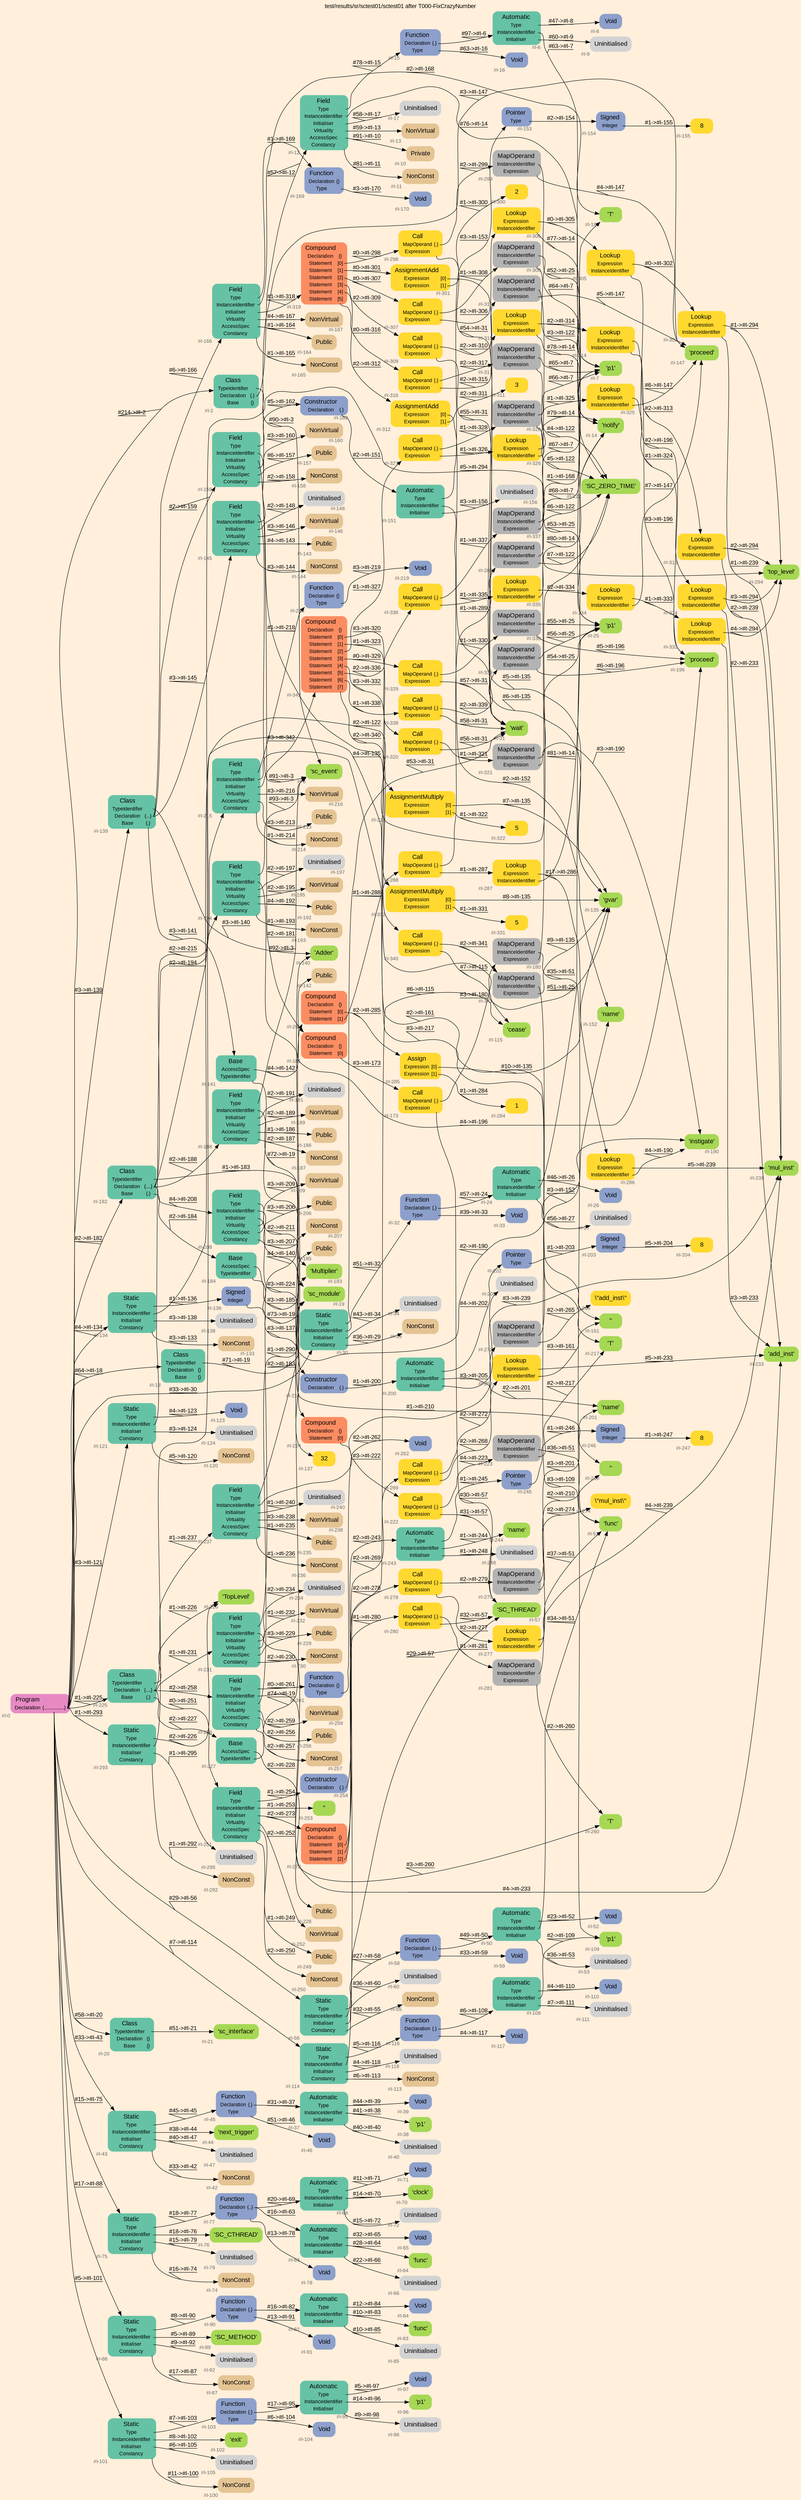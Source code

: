 digraph "test/results/sr/sctest01/sctest01 after T000-FixCrazyNumber" {
label = "test/results/sr/sctest01/sctest01 after T000-FixCrazyNumber"
labelloc = t
graph [
    rankdir = "LR"
    ranksep = 0.3
    bgcolor = antiquewhite1
    color = black
    fontcolor = black
    fontname = "Arial"
];
node [
    fontname = "Arial"
];
edge [
    fontname = "Arial"
];

// -------------------- node figure --------------------
// -------- block #I-0 ----------
"#I-0" [
    fillcolor = "/set28/4"
    xlabel = "#I-0"
    fontsize = "12"
    fontcolor = grey40
    shape = "plaintext"
    label = <<TABLE BORDER="0" CELLBORDER="0" CELLSPACING="0">
     <TR><TD><FONT COLOR="black" POINT-SIZE="15">Program</FONT></TD></TR>
     <TR><TD><FONT COLOR="black" POINT-SIZE="12">Declaration</FONT></TD><TD PORT="port0"><FONT COLOR="black" POINT-SIZE="12">{................}</FONT></TD></TR>
    </TABLE>>
    style = "rounded,filled"
];

// -------- block #I-2 ----------
"#I-2" [
    fillcolor = "/set28/1"
    xlabel = "#I-2"
    fontsize = "12"
    fontcolor = grey40
    shape = "plaintext"
    label = <<TABLE BORDER="0" CELLBORDER="0" CELLSPACING="0">
     <TR><TD><FONT COLOR="black" POINT-SIZE="15">Class</FONT></TD></TR>
     <TR><TD><FONT COLOR="black" POINT-SIZE="12">TypeIdentifier</FONT></TD><TD PORT="port0"></TD></TR>
     <TR><TD><FONT COLOR="black" POINT-SIZE="12">Declaration</FONT></TD><TD PORT="port1"><FONT COLOR="black" POINT-SIZE="12">{.}</FONT></TD></TR>
     <TR><TD><FONT COLOR="black" POINT-SIZE="12">Base</FONT></TD><TD PORT="port2"><FONT COLOR="black" POINT-SIZE="12">{}</FONT></TD></TR>
    </TABLE>>
    style = "rounded,filled"
];

// -------- block #I-3 ----------
"#I-3" [
    fillcolor = "/set28/5"
    xlabel = "#I-3"
    fontsize = "12"
    fontcolor = grey40
    shape = "plaintext"
    label = <<TABLE BORDER="0" CELLBORDER="0" CELLSPACING="0">
     <TR><TD><FONT COLOR="black" POINT-SIZE="15">'sc_event'</FONT></TD></TR>
    </TABLE>>
    style = "rounded,filled"
];

// -------- block #I-12 ----------
"#I-12" [
    fillcolor = "/set28/1"
    xlabel = "#I-12"
    fontsize = "12"
    fontcolor = grey40
    shape = "plaintext"
    label = <<TABLE BORDER="0" CELLBORDER="0" CELLSPACING="0">
     <TR><TD><FONT COLOR="black" POINT-SIZE="15">Field</FONT></TD></TR>
     <TR><TD><FONT COLOR="black" POINT-SIZE="12">Type</FONT></TD><TD PORT="port0"></TD></TR>
     <TR><TD><FONT COLOR="black" POINT-SIZE="12">InstanceIdentifier</FONT></TD><TD PORT="port1"></TD></TR>
     <TR><TD><FONT COLOR="black" POINT-SIZE="12">Initialiser</FONT></TD><TD PORT="port2"></TD></TR>
     <TR><TD><FONT COLOR="black" POINT-SIZE="12">Virtuality</FONT></TD><TD PORT="port3"></TD></TR>
     <TR><TD><FONT COLOR="black" POINT-SIZE="12">AccessSpec</FONT></TD><TD PORT="port4"></TD></TR>
     <TR><TD><FONT COLOR="black" POINT-SIZE="12">Constancy</FONT></TD><TD PORT="port5"></TD></TR>
    </TABLE>>
    style = "rounded,filled"
];

// -------- block #I-15 ----------
"#I-15" [
    fillcolor = "/set28/3"
    xlabel = "#I-15"
    fontsize = "12"
    fontcolor = grey40
    shape = "plaintext"
    label = <<TABLE BORDER="0" CELLBORDER="0" CELLSPACING="0">
     <TR><TD><FONT COLOR="black" POINT-SIZE="15">Function</FONT></TD></TR>
     <TR><TD><FONT COLOR="black" POINT-SIZE="12">Declaration</FONT></TD><TD PORT="port0"><FONT COLOR="black" POINT-SIZE="12">{.}</FONT></TD></TR>
     <TR><TD><FONT COLOR="black" POINT-SIZE="12">Type</FONT></TD><TD PORT="port1"></TD></TR>
    </TABLE>>
    style = "rounded,filled"
];

// -------- block #I-6 ----------
"#I-6" [
    fillcolor = "/set28/1"
    xlabel = "#I-6"
    fontsize = "12"
    fontcolor = grey40
    shape = "plaintext"
    label = <<TABLE BORDER="0" CELLBORDER="0" CELLSPACING="0">
     <TR><TD><FONT COLOR="black" POINT-SIZE="15">Automatic</FONT></TD></TR>
     <TR><TD><FONT COLOR="black" POINT-SIZE="12">Type</FONT></TD><TD PORT="port0"></TD></TR>
     <TR><TD><FONT COLOR="black" POINT-SIZE="12">InstanceIdentifier</FONT></TD><TD PORT="port1"></TD></TR>
     <TR><TD><FONT COLOR="black" POINT-SIZE="12">Initialiser</FONT></TD><TD PORT="port2"></TD></TR>
    </TABLE>>
    style = "rounded,filled"
];

// -------- block #I-8 ----------
"#I-8" [
    fillcolor = "/set28/3"
    xlabel = "#I-8"
    fontsize = "12"
    fontcolor = grey40
    shape = "plaintext"
    label = <<TABLE BORDER="0" CELLBORDER="0" CELLSPACING="0">
     <TR><TD><FONT COLOR="black" POINT-SIZE="15">Void</FONT></TD></TR>
    </TABLE>>
    style = "rounded,filled"
];

// -------- block #I-7 ----------
"#I-7" [
    fillcolor = "/set28/5"
    xlabel = "#I-7"
    fontsize = "12"
    fontcolor = grey40
    shape = "plaintext"
    label = <<TABLE BORDER="0" CELLBORDER="0" CELLSPACING="0">
     <TR><TD><FONT COLOR="black" POINT-SIZE="15">'p1'</FONT></TD></TR>
    </TABLE>>
    style = "rounded,filled"
];

// -------- block #I-9 ----------
"#I-9" [
    xlabel = "#I-9"
    fontsize = "12"
    fontcolor = grey40
    shape = "plaintext"
    label = <<TABLE BORDER="0" CELLBORDER="0" CELLSPACING="0">
     <TR><TD><FONT COLOR="black" POINT-SIZE="15">Uninitialised</FONT></TD></TR>
    </TABLE>>
    style = "rounded,filled"
];

// -------- block #I-16 ----------
"#I-16" [
    fillcolor = "/set28/3"
    xlabel = "#I-16"
    fontsize = "12"
    fontcolor = grey40
    shape = "plaintext"
    label = <<TABLE BORDER="0" CELLBORDER="0" CELLSPACING="0">
     <TR><TD><FONT COLOR="black" POINT-SIZE="15">Void</FONT></TD></TR>
    </TABLE>>
    style = "rounded,filled"
];

// -------- block #I-14 ----------
"#I-14" [
    fillcolor = "/set28/5"
    xlabel = "#I-14"
    fontsize = "12"
    fontcolor = grey40
    shape = "plaintext"
    label = <<TABLE BORDER="0" CELLBORDER="0" CELLSPACING="0">
     <TR><TD><FONT COLOR="black" POINT-SIZE="15">'notify'</FONT></TD></TR>
    </TABLE>>
    style = "rounded,filled"
];

// -------- block #I-17 ----------
"#I-17" [
    xlabel = "#I-17"
    fontsize = "12"
    fontcolor = grey40
    shape = "plaintext"
    label = <<TABLE BORDER="0" CELLBORDER="0" CELLSPACING="0">
     <TR><TD><FONT COLOR="black" POINT-SIZE="15">Uninitialised</FONT></TD></TR>
    </TABLE>>
    style = "rounded,filled"
];

// -------- block #I-13 ----------
"#I-13" [
    fillcolor = "/set28/7"
    xlabel = "#I-13"
    fontsize = "12"
    fontcolor = grey40
    shape = "plaintext"
    label = <<TABLE BORDER="0" CELLBORDER="0" CELLSPACING="0">
     <TR><TD><FONT COLOR="black" POINT-SIZE="15">NonVirtual</FONT></TD></TR>
    </TABLE>>
    style = "rounded,filled"
];

// -------- block #I-10 ----------
"#I-10" [
    fillcolor = "/set28/7"
    xlabel = "#I-10"
    fontsize = "12"
    fontcolor = grey40
    shape = "plaintext"
    label = <<TABLE BORDER="0" CELLBORDER="0" CELLSPACING="0">
     <TR><TD><FONT COLOR="black" POINT-SIZE="15">Private</FONT></TD></TR>
    </TABLE>>
    style = "rounded,filled"
];

// -------- block #I-11 ----------
"#I-11" [
    fillcolor = "/set28/7"
    xlabel = "#I-11"
    fontsize = "12"
    fontcolor = grey40
    shape = "plaintext"
    label = <<TABLE BORDER="0" CELLBORDER="0" CELLSPACING="0">
     <TR><TD><FONT COLOR="black" POINT-SIZE="15">NonConst</FONT></TD></TR>
    </TABLE>>
    style = "rounded,filled"
];

// -------- block #I-18 ----------
"#I-18" [
    fillcolor = "/set28/1"
    xlabel = "#I-18"
    fontsize = "12"
    fontcolor = grey40
    shape = "plaintext"
    label = <<TABLE BORDER="0" CELLBORDER="0" CELLSPACING="0">
     <TR><TD><FONT COLOR="black" POINT-SIZE="15">Class</FONT></TD></TR>
     <TR><TD><FONT COLOR="black" POINT-SIZE="12">TypeIdentifier</FONT></TD><TD PORT="port0"></TD></TR>
     <TR><TD><FONT COLOR="black" POINT-SIZE="12">Declaration</FONT></TD><TD PORT="port1"><FONT COLOR="black" POINT-SIZE="12">{}</FONT></TD></TR>
     <TR><TD><FONT COLOR="black" POINT-SIZE="12">Base</FONT></TD><TD PORT="port2"><FONT COLOR="black" POINT-SIZE="12">{}</FONT></TD></TR>
    </TABLE>>
    style = "rounded,filled"
];

// -------- block #I-19 ----------
"#I-19" [
    fillcolor = "/set28/5"
    xlabel = "#I-19"
    fontsize = "12"
    fontcolor = grey40
    shape = "plaintext"
    label = <<TABLE BORDER="0" CELLBORDER="0" CELLSPACING="0">
     <TR><TD><FONT COLOR="black" POINT-SIZE="15">'sc_module'</FONT></TD></TR>
    </TABLE>>
    style = "rounded,filled"
];

// -------- block #I-20 ----------
"#I-20" [
    fillcolor = "/set28/1"
    xlabel = "#I-20"
    fontsize = "12"
    fontcolor = grey40
    shape = "plaintext"
    label = <<TABLE BORDER="0" CELLBORDER="0" CELLSPACING="0">
     <TR><TD><FONT COLOR="black" POINT-SIZE="15">Class</FONT></TD></TR>
     <TR><TD><FONT COLOR="black" POINT-SIZE="12">TypeIdentifier</FONT></TD><TD PORT="port0"></TD></TR>
     <TR><TD><FONT COLOR="black" POINT-SIZE="12">Declaration</FONT></TD><TD PORT="port1"><FONT COLOR="black" POINT-SIZE="12">{}</FONT></TD></TR>
     <TR><TD><FONT COLOR="black" POINT-SIZE="12">Base</FONT></TD><TD PORT="port2"><FONT COLOR="black" POINT-SIZE="12">{}</FONT></TD></TR>
    </TABLE>>
    style = "rounded,filled"
];

// -------- block #I-21 ----------
"#I-21" [
    fillcolor = "/set28/5"
    xlabel = "#I-21"
    fontsize = "12"
    fontcolor = grey40
    shape = "plaintext"
    label = <<TABLE BORDER="0" CELLBORDER="0" CELLSPACING="0">
     <TR><TD><FONT COLOR="black" POINT-SIZE="15">'sc_interface'</FONT></TD></TR>
    </TABLE>>
    style = "rounded,filled"
];

// -------- block #I-30 ----------
"#I-30" [
    fillcolor = "/set28/1"
    xlabel = "#I-30"
    fontsize = "12"
    fontcolor = grey40
    shape = "plaintext"
    label = <<TABLE BORDER="0" CELLBORDER="0" CELLSPACING="0">
     <TR><TD><FONT COLOR="black" POINT-SIZE="15">Static</FONT></TD></TR>
     <TR><TD><FONT COLOR="black" POINT-SIZE="12">Type</FONT></TD><TD PORT="port0"></TD></TR>
     <TR><TD><FONT COLOR="black" POINT-SIZE="12">InstanceIdentifier</FONT></TD><TD PORT="port1"></TD></TR>
     <TR><TD><FONT COLOR="black" POINT-SIZE="12">Initialiser</FONT></TD><TD PORT="port2"></TD></TR>
     <TR><TD><FONT COLOR="black" POINT-SIZE="12">Constancy</FONT></TD><TD PORT="port3"></TD></TR>
    </TABLE>>
    style = "rounded,filled"
];

// -------- block #I-32 ----------
"#I-32" [
    fillcolor = "/set28/3"
    xlabel = "#I-32"
    fontsize = "12"
    fontcolor = grey40
    shape = "plaintext"
    label = <<TABLE BORDER="0" CELLBORDER="0" CELLSPACING="0">
     <TR><TD><FONT COLOR="black" POINT-SIZE="15">Function</FONT></TD></TR>
     <TR><TD><FONT COLOR="black" POINT-SIZE="12">Declaration</FONT></TD><TD PORT="port0"><FONT COLOR="black" POINT-SIZE="12">{.}</FONT></TD></TR>
     <TR><TD><FONT COLOR="black" POINT-SIZE="12">Type</FONT></TD><TD PORT="port1"></TD></TR>
    </TABLE>>
    style = "rounded,filled"
];

// -------- block #I-24 ----------
"#I-24" [
    fillcolor = "/set28/1"
    xlabel = "#I-24"
    fontsize = "12"
    fontcolor = grey40
    shape = "plaintext"
    label = <<TABLE BORDER="0" CELLBORDER="0" CELLSPACING="0">
     <TR><TD><FONT COLOR="black" POINT-SIZE="15">Automatic</FONT></TD></TR>
     <TR><TD><FONT COLOR="black" POINT-SIZE="12">Type</FONT></TD><TD PORT="port0"></TD></TR>
     <TR><TD><FONT COLOR="black" POINT-SIZE="12">InstanceIdentifier</FONT></TD><TD PORT="port1"></TD></TR>
     <TR><TD><FONT COLOR="black" POINT-SIZE="12">Initialiser</FONT></TD><TD PORT="port2"></TD></TR>
    </TABLE>>
    style = "rounded,filled"
];

// -------- block #I-26 ----------
"#I-26" [
    fillcolor = "/set28/3"
    xlabel = "#I-26"
    fontsize = "12"
    fontcolor = grey40
    shape = "plaintext"
    label = <<TABLE BORDER="0" CELLBORDER="0" CELLSPACING="0">
     <TR><TD><FONT COLOR="black" POINT-SIZE="15">Void</FONT></TD></TR>
    </TABLE>>
    style = "rounded,filled"
];

// -------- block #I-25 ----------
"#I-25" [
    fillcolor = "/set28/5"
    xlabel = "#I-25"
    fontsize = "12"
    fontcolor = grey40
    shape = "plaintext"
    label = <<TABLE BORDER="0" CELLBORDER="0" CELLSPACING="0">
     <TR><TD><FONT COLOR="black" POINT-SIZE="15">'p1'</FONT></TD></TR>
    </TABLE>>
    style = "rounded,filled"
];

// -------- block #I-27 ----------
"#I-27" [
    xlabel = "#I-27"
    fontsize = "12"
    fontcolor = grey40
    shape = "plaintext"
    label = <<TABLE BORDER="0" CELLBORDER="0" CELLSPACING="0">
     <TR><TD><FONT COLOR="black" POINT-SIZE="15">Uninitialised</FONT></TD></TR>
    </TABLE>>
    style = "rounded,filled"
];

// -------- block #I-33 ----------
"#I-33" [
    fillcolor = "/set28/3"
    xlabel = "#I-33"
    fontsize = "12"
    fontcolor = grey40
    shape = "plaintext"
    label = <<TABLE BORDER="0" CELLBORDER="0" CELLSPACING="0">
     <TR><TD><FONT COLOR="black" POINT-SIZE="15">Void</FONT></TD></TR>
    </TABLE>>
    style = "rounded,filled"
];

// -------- block #I-31 ----------
"#I-31" [
    fillcolor = "/set28/5"
    xlabel = "#I-31"
    fontsize = "12"
    fontcolor = grey40
    shape = "plaintext"
    label = <<TABLE BORDER="0" CELLBORDER="0" CELLSPACING="0">
     <TR><TD><FONT COLOR="black" POINT-SIZE="15">'wait'</FONT></TD></TR>
    </TABLE>>
    style = "rounded,filled"
];

// -------- block #I-34 ----------
"#I-34" [
    xlabel = "#I-34"
    fontsize = "12"
    fontcolor = grey40
    shape = "plaintext"
    label = <<TABLE BORDER="0" CELLBORDER="0" CELLSPACING="0">
     <TR><TD><FONT COLOR="black" POINT-SIZE="15">Uninitialised</FONT></TD></TR>
    </TABLE>>
    style = "rounded,filled"
];

// -------- block #I-29 ----------
"#I-29" [
    fillcolor = "/set28/7"
    xlabel = "#I-29"
    fontsize = "12"
    fontcolor = grey40
    shape = "plaintext"
    label = <<TABLE BORDER="0" CELLBORDER="0" CELLSPACING="0">
     <TR><TD><FONT COLOR="black" POINT-SIZE="15">NonConst</FONT></TD></TR>
    </TABLE>>
    style = "rounded,filled"
];

// -------- block #I-43 ----------
"#I-43" [
    fillcolor = "/set28/1"
    xlabel = "#I-43"
    fontsize = "12"
    fontcolor = grey40
    shape = "plaintext"
    label = <<TABLE BORDER="0" CELLBORDER="0" CELLSPACING="0">
     <TR><TD><FONT COLOR="black" POINT-SIZE="15">Static</FONT></TD></TR>
     <TR><TD><FONT COLOR="black" POINT-SIZE="12">Type</FONT></TD><TD PORT="port0"></TD></TR>
     <TR><TD><FONT COLOR="black" POINT-SIZE="12">InstanceIdentifier</FONT></TD><TD PORT="port1"></TD></TR>
     <TR><TD><FONT COLOR="black" POINT-SIZE="12">Initialiser</FONT></TD><TD PORT="port2"></TD></TR>
     <TR><TD><FONT COLOR="black" POINT-SIZE="12">Constancy</FONT></TD><TD PORT="port3"></TD></TR>
    </TABLE>>
    style = "rounded,filled"
];

// -------- block #I-45 ----------
"#I-45" [
    fillcolor = "/set28/3"
    xlabel = "#I-45"
    fontsize = "12"
    fontcolor = grey40
    shape = "plaintext"
    label = <<TABLE BORDER="0" CELLBORDER="0" CELLSPACING="0">
     <TR><TD><FONT COLOR="black" POINT-SIZE="15">Function</FONT></TD></TR>
     <TR><TD><FONT COLOR="black" POINT-SIZE="12">Declaration</FONT></TD><TD PORT="port0"><FONT COLOR="black" POINT-SIZE="12">{.}</FONT></TD></TR>
     <TR><TD><FONT COLOR="black" POINT-SIZE="12">Type</FONT></TD><TD PORT="port1"></TD></TR>
    </TABLE>>
    style = "rounded,filled"
];

// -------- block #I-37 ----------
"#I-37" [
    fillcolor = "/set28/1"
    xlabel = "#I-37"
    fontsize = "12"
    fontcolor = grey40
    shape = "plaintext"
    label = <<TABLE BORDER="0" CELLBORDER="0" CELLSPACING="0">
     <TR><TD><FONT COLOR="black" POINT-SIZE="15">Automatic</FONT></TD></TR>
     <TR><TD><FONT COLOR="black" POINT-SIZE="12">Type</FONT></TD><TD PORT="port0"></TD></TR>
     <TR><TD><FONT COLOR="black" POINT-SIZE="12">InstanceIdentifier</FONT></TD><TD PORT="port1"></TD></TR>
     <TR><TD><FONT COLOR="black" POINT-SIZE="12">Initialiser</FONT></TD><TD PORT="port2"></TD></TR>
    </TABLE>>
    style = "rounded,filled"
];

// -------- block #I-39 ----------
"#I-39" [
    fillcolor = "/set28/3"
    xlabel = "#I-39"
    fontsize = "12"
    fontcolor = grey40
    shape = "plaintext"
    label = <<TABLE BORDER="0" CELLBORDER="0" CELLSPACING="0">
     <TR><TD><FONT COLOR="black" POINT-SIZE="15">Void</FONT></TD></TR>
    </TABLE>>
    style = "rounded,filled"
];

// -------- block #I-38 ----------
"#I-38" [
    fillcolor = "/set28/5"
    xlabel = "#I-38"
    fontsize = "12"
    fontcolor = grey40
    shape = "plaintext"
    label = <<TABLE BORDER="0" CELLBORDER="0" CELLSPACING="0">
     <TR><TD><FONT COLOR="black" POINT-SIZE="15">'p1'</FONT></TD></TR>
    </TABLE>>
    style = "rounded,filled"
];

// -------- block #I-40 ----------
"#I-40" [
    xlabel = "#I-40"
    fontsize = "12"
    fontcolor = grey40
    shape = "plaintext"
    label = <<TABLE BORDER="0" CELLBORDER="0" CELLSPACING="0">
     <TR><TD><FONT COLOR="black" POINT-SIZE="15">Uninitialised</FONT></TD></TR>
    </TABLE>>
    style = "rounded,filled"
];

// -------- block #I-46 ----------
"#I-46" [
    fillcolor = "/set28/3"
    xlabel = "#I-46"
    fontsize = "12"
    fontcolor = grey40
    shape = "plaintext"
    label = <<TABLE BORDER="0" CELLBORDER="0" CELLSPACING="0">
     <TR><TD><FONT COLOR="black" POINT-SIZE="15">Void</FONT></TD></TR>
    </TABLE>>
    style = "rounded,filled"
];

// -------- block #I-44 ----------
"#I-44" [
    fillcolor = "/set28/5"
    xlabel = "#I-44"
    fontsize = "12"
    fontcolor = grey40
    shape = "plaintext"
    label = <<TABLE BORDER="0" CELLBORDER="0" CELLSPACING="0">
     <TR><TD><FONT COLOR="black" POINT-SIZE="15">'next_trigger'</FONT></TD></TR>
    </TABLE>>
    style = "rounded,filled"
];

// -------- block #I-47 ----------
"#I-47" [
    xlabel = "#I-47"
    fontsize = "12"
    fontcolor = grey40
    shape = "plaintext"
    label = <<TABLE BORDER="0" CELLBORDER="0" CELLSPACING="0">
     <TR><TD><FONT COLOR="black" POINT-SIZE="15">Uninitialised</FONT></TD></TR>
    </TABLE>>
    style = "rounded,filled"
];

// -------- block #I-42 ----------
"#I-42" [
    fillcolor = "/set28/7"
    xlabel = "#I-42"
    fontsize = "12"
    fontcolor = grey40
    shape = "plaintext"
    label = <<TABLE BORDER="0" CELLBORDER="0" CELLSPACING="0">
     <TR><TD><FONT COLOR="black" POINT-SIZE="15">NonConst</FONT></TD></TR>
    </TABLE>>
    style = "rounded,filled"
];

// -------- block #I-56 ----------
"#I-56" [
    fillcolor = "/set28/1"
    xlabel = "#I-56"
    fontsize = "12"
    fontcolor = grey40
    shape = "plaintext"
    label = <<TABLE BORDER="0" CELLBORDER="0" CELLSPACING="0">
     <TR><TD><FONT COLOR="black" POINT-SIZE="15">Static</FONT></TD></TR>
     <TR><TD><FONT COLOR="black" POINT-SIZE="12">Type</FONT></TD><TD PORT="port0"></TD></TR>
     <TR><TD><FONT COLOR="black" POINT-SIZE="12">InstanceIdentifier</FONT></TD><TD PORT="port1"></TD></TR>
     <TR><TD><FONT COLOR="black" POINT-SIZE="12">Initialiser</FONT></TD><TD PORT="port2"></TD></TR>
     <TR><TD><FONT COLOR="black" POINT-SIZE="12">Constancy</FONT></TD><TD PORT="port3"></TD></TR>
    </TABLE>>
    style = "rounded,filled"
];

// -------- block #I-58 ----------
"#I-58" [
    fillcolor = "/set28/3"
    xlabel = "#I-58"
    fontsize = "12"
    fontcolor = grey40
    shape = "plaintext"
    label = <<TABLE BORDER="0" CELLBORDER="0" CELLSPACING="0">
     <TR><TD><FONT COLOR="black" POINT-SIZE="15">Function</FONT></TD></TR>
     <TR><TD><FONT COLOR="black" POINT-SIZE="12">Declaration</FONT></TD><TD PORT="port0"><FONT COLOR="black" POINT-SIZE="12">{.}</FONT></TD></TR>
     <TR><TD><FONT COLOR="black" POINT-SIZE="12">Type</FONT></TD><TD PORT="port1"></TD></TR>
    </TABLE>>
    style = "rounded,filled"
];

// -------- block #I-50 ----------
"#I-50" [
    fillcolor = "/set28/1"
    xlabel = "#I-50"
    fontsize = "12"
    fontcolor = grey40
    shape = "plaintext"
    label = <<TABLE BORDER="0" CELLBORDER="0" CELLSPACING="0">
     <TR><TD><FONT COLOR="black" POINT-SIZE="15">Automatic</FONT></TD></TR>
     <TR><TD><FONT COLOR="black" POINT-SIZE="12">Type</FONT></TD><TD PORT="port0"></TD></TR>
     <TR><TD><FONT COLOR="black" POINT-SIZE="12">InstanceIdentifier</FONT></TD><TD PORT="port1"></TD></TR>
     <TR><TD><FONT COLOR="black" POINT-SIZE="12">Initialiser</FONT></TD><TD PORT="port2"></TD></TR>
    </TABLE>>
    style = "rounded,filled"
];

// -------- block #I-52 ----------
"#I-52" [
    fillcolor = "/set28/3"
    xlabel = "#I-52"
    fontsize = "12"
    fontcolor = grey40
    shape = "plaintext"
    label = <<TABLE BORDER="0" CELLBORDER="0" CELLSPACING="0">
     <TR><TD><FONT COLOR="black" POINT-SIZE="15">Void</FONT></TD></TR>
    </TABLE>>
    style = "rounded,filled"
];

// -------- block #I-51 ----------
"#I-51" [
    fillcolor = "/set28/5"
    xlabel = "#I-51"
    fontsize = "12"
    fontcolor = grey40
    shape = "plaintext"
    label = <<TABLE BORDER="0" CELLBORDER="0" CELLSPACING="0">
     <TR><TD><FONT COLOR="black" POINT-SIZE="15">'func'</FONT></TD></TR>
    </TABLE>>
    style = "rounded,filled"
];

// -------- block #I-53 ----------
"#I-53" [
    xlabel = "#I-53"
    fontsize = "12"
    fontcolor = grey40
    shape = "plaintext"
    label = <<TABLE BORDER="0" CELLBORDER="0" CELLSPACING="0">
     <TR><TD><FONT COLOR="black" POINT-SIZE="15">Uninitialised</FONT></TD></TR>
    </TABLE>>
    style = "rounded,filled"
];

// -------- block #I-59 ----------
"#I-59" [
    fillcolor = "/set28/3"
    xlabel = "#I-59"
    fontsize = "12"
    fontcolor = grey40
    shape = "plaintext"
    label = <<TABLE BORDER="0" CELLBORDER="0" CELLSPACING="0">
     <TR><TD><FONT COLOR="black" POINT-SIZE="15">Void</FONT></TD></TR>
    </TABLE>>
    style = "rounded,filled"
];

// -------- block #I-57 ----------
"#I-57" [
    fillcolor = "/set28/5"
    xlabel = "#I-57"
    fontsize = "12"
    fontcolor = grey40
    shape = "plaintext"
    label = <<TABLE BORDER="0" CELLBORDER="0" CELLSPACING="0">
     <TR><TD><FONT COLOR="black" POINT-SIZE="15">'SC_THREAD'</FONT></TD></TR>
    </TABLE>>
    style = "rounded,filled"
];

// -------- block #I-60 ----------
"#I-60" [
    xlabel = "#I-60"
    fontsize = "12"
    fontcolor = grey40
    shape = "plaintext"
    label = <<TABLE BORDER="0" CELLBORDER="0" CELLSPACING="0">
     <TR><TD><FONT COLOR="black" POINT-SIZE="15">Uninitialised</FONT></TD></TR>
    </TABLE>>
    style = "rounded,filled"
];

// -------- block #I-55 ----------
"#I-55" [
    fillcolor = "/set28/7"
    xlabel = "#I-55"
    fontsize = "12"
    fontcolor = grey40
    shape = "plaintext"
    label = <<TABLE BORDER="0" CELLBORDER="0" CELLSPACING="0">
     <TR><TD><FONT COLOR="black" POINT-SIZE="15">NonConst</FONT></TD></TR>
    </TABLE>>
    style = "rounded,filled"
];

// -------- block #I-75 ----------
"#I-75" [
    fillcolor = "/set28/1"
    xlabel = "#I-75"
    fontsize = "12"
    fontcolor = grey40
    shape = "plaintext"
    label = <<TABLE BORDER="0" CELLBORDER="0" CELLSPACING="0">
     <TR><TD><FONT COLOR="black" POINT-SIZE="15">Static</FONT></TD></TR>
     <TR><TD><FONT COLOR="black" POINT-SIZE="12">Type</FONT></TD><TD PORT="port0"></TD></TR>
     <TR><TD><FONT COLOR="black" POINT-SIZE="12">InstanceIdentifier</FONT></TD><TD PORT="port1"></TD></TR>
     <TR><TD><FONT COLOR="black" POINT-SIZE="12">Initialiser</FONT></TD><TD PORT="port2"></TD></TR>
     <TR><TD><FONT COLOR="black" POINT-SIZE="12">Constancy</FONT></TD><TD PORT="port3"></TD></TR>
    </TABLE>>
    style = "rounded,filled"
];

// -------- block #I-77 ----------
"#I-77" [
    fillcolor = "/set28/3"
    xlabel = "#I-77"
    fontsize = "12"
    fontcolor = grey40
    shape = "plaintext"
    label = <<TABLE BORDER="0" CELLBORDER="0" CELLSPACING="0">
     <TR><TD><FONT COLOR="black" POINT-SIZE="15">Function</FONT></TD></TR>
     <TR><TD><FONT COLOR="black" POINT-SIZE="12">Declaration</FONT></TD><TD PORT="port0"><FONT COLOR="black" POINT-SIZE="12">{..}</FONT></TD></TR>
     <TR><TD><FONT COLOR="black" POINT-SIZE="12">Type</FONT></TD><TD PORT="port1"></TD></TR>
    </TABLE>>
    style = "rounded,filled"
];

// -------- block #I-63 ----------
"#I-63" [
    fillcolor = "/set28/1"
    xlabel = "#I-63"
    fontsize = "12"
    fontcolor = grey40
    shape = "plaintext"
    label = <<TABLE BORDER="0" CELLBORDER="0" CELLSPACING="0">
     <TR><TD><FONT COLOR="black" POINT-SIZE="15">Automatic</FONT></TD></TR>
     <TR><TD><FONT COLOR="black" POINT-SIZE="12">Type</FONT></TD><TD PORT="port0"></TD></TR>
     <TR><TD><FONT COLOR="black" POINT-SIZE="12">InstanceIdentifier</FONT></TD><TD PORT="port1"></TD></TR>
     <TR><TD><FONT COLOR="black" POINT-SIZE="12">Initialiser</FONT></TD><TD PORT="port2"></TD></TR>
    </TABLE>>
    style = "rounded,filled"
];

// -------- block #I-65 ----------
"#I-65" [
    fillcolor = "/set28/3"
    xlabel = "#I-65"
    fontsize = "12"
    fontcolor = grey40
    shape = "plaintext"
    label = <<TABLE BORDER="0" CELLBORDER="0" CELLSPACING="0">
     <TR><TD><FONT COLOR="black" POINT-SIZE="15">Void</FONT></TD></TR>
    </TABLE>>
    style = "rounded,filled"
];

// -------- block #I-64 ----------
"#I-64" [
    fillcolor = "/set28/5"
    xlabel = "#I-64"
    fontsize = "12"
    fontcolor = grey40
    shape = "plaintext"
    label = <<TABLE BORDER="0" CELLBORDER="0" CELLSPACING="0">
     <TR><TD><FONT COLOR="black" POINT-SIZE="15">'func'</FONT></TD></TR>
    </TABLE>>
    style = "rounded,filled"
];

// -------- block #I-66 ----------
"#I-66" [
    xlabel = "#I-66"
    fontsize = "12"
    fontcolor = grey40
    shape = "plaintext"
    label = <<TABLE BORDER="0" CELLBORDER="0" CELLSPACING="0">
     <TR><TD><FONT COLOR="black" POINT-SIZE="15">Uninitialised</FONT></TD></TR>
    </TABLE>>
    style = "rounded,filled"
];

// -------- block #I-69 ----------
"#I-69" [
    fillcolor = "/set28/1"
    xlabel = "#I-69"
    fontsize = "12"
    fontcolor = grey40
    shape = "plaintext"
    label = <<TABLE BORDER="0" CELLBORDER="0" CELLSPACING="0">
     <TR><TD><FONT COLOR="black" POINT-SIZE="15">Automatic</FONT></TD></TR>
     <TR><TD><FONT COLOR="black" POINT-SIZE="12">Type</FONT></TD><TD PORT="port0"></TD></TR>
     <TR><TD><FONT COLOR="black" POINT-SIZE="12">InstanceIdentifier</FONT></TD><TD PORT="port1"></TD></TR>
     <TR><TD><FONT COLOR="black" POINT-SIZE="12">Initialiser</FONT></TD><TD PORT="port2"></TD></TR>
    </TABLE>>
    style = "rounded,filled"
];

// -------- block #I-71 ----------
"#I-71" [
    fillcolor = "/set28/3"
    xlabel = "#I-71"
    fontsize = "12"
    fontcolor = grey40
    shape = "plaintext"
    label = <<TABLE BORDER="0" CELLBORDER="0" CELLSPACING="0">
     <TR><TD><FONT COLOR="black" POINT-SIZE="15">Void</FONT></TD></TR>
    </TABLE>>
    style = "rounded,filled"
];

// -------- block #I-70 ----------
"#I-70" [
    fillcolor = "/set28/5"
    xlabel = "#I-70"
    fontsize = "12"
    fontcolor = grey40
    shape = "plaintext"
    label = <<TABLE BORDER="0" CELLBORDER="0" CELLSPACING="0">
     <TR><TD><FONT COLOR="black" POINT-SIZE="15">'clock'</FONT></TD></TR>
    </TABLE>>
    style = "rounded,filled"
];

// -------- block #I-72 ----------
"#I-72" [
    xlabel = "#I-72"
    fontsize = "12"
    fontcolor = grey40
    shape = "plaintext"
    label = <<TABLE BORDER="0" CELLBORDER="0" CELLSPACING="0">
     <TR><TD><FONT COLOR="black" POINT-SIZE="15">Uninitialised</FONT></TD></TR>
    </TABLE>>
    style = "rounded,filled"
];

// -------- block #I-78 ----------
"#I-78" [
    fillcolor = "/set28/3"
    xlabel = "#I-78"
    fontsize = "12"
    fontcolor = grey40
    shape = "plaintext"
    label = <<TABLE BORDER="0" CELLBORDER="0" CELLSPACING="0">
     <TR><TD><FONT COLOR="black" POINT-SIZE="15">Void</FONT></TD></TR>
    </TABLE>>
    style = "rounded,filled"
];

// -------- block #I-76 ----------
"#I-76" [
    fillcolor = "/set28/5"
    xlabel = "#I-76"
    fontsize = "12"
    fontcolor = grey40
    shape = "plaintext"
    label = <<TABLE BORDER="0" CELLBORDER="0" CELLSPACING="0">
     <TR><TD><FONT COLOR="black" POINT-SIZE="15">'SC_CTHREAD'</FONT></TD></TR>
    </TABLE>>
    style = "rounded,filled"
];

// -------- block #I-79 ----------
"#I-79" [
    xlabel = "#I-79"
    fontsize = "12"
    fontcolor = grey40
    shape = "plaintext"
    label = <<TABLE BORDER="0" CELLBORDER="0" CELLSPACING="0">
     <TR><TD><FONT COLOR="black" POINT-SIZE="15">Uninitialised</FONT></TD></TR>
    </TABLE>>
    style = "rounded,filled"
];

// -------- block #I-74 ----------
"#I-74" [
    fillcolor = "/set28/7"
    xlabel = "#I-74"
    fontsize = "12"
    fontcolor = grey40
    shape = "plaintext"
    label = <<TABLE BORDER="0" CELLBORDER="0" CELLSPACING="0">
     <TR><TD><FONT COLOR="black" POINT-SIZE="15">NonConst</FONT></TD></TR>
    </TABLE>>
    style = "rounded,filled"
];

// -------- block #I-88 ----------
"#I-88" [
    fillcolor = "/set28/1"
    xlabel = "#I-88"
    fontsize = "12"
    fontcolor = grey40
    shape = "plaintext"
    label = <<TABLE BORDER="0" CELLBORDER="0" CELLSPACING="0">
     <TR><TD><FONT COLOR="black" POINT-SIZE="15">Static</FONT></TD></TR>
     <TR><TD><FONT COLOR="black" POINT-SIZE="12">Type</FONT></TD><TD PORT="port0"></TD></TR>
     <TR><TD><FONT COLOR="black" POINT-SIZE="12">InstanceIdentifier</FONT></TD><TD PORT="port1"></TD></TR>
     <TR><TD><FONT COLOR="black" POINT-SIZE="12">Initialiser</FONT></TD><TD PORT="port2"></TD></TR>
     <TR><TD><FONT COLOR="black" POINT-SIZE="12">Constancy</FONT></TD><TD PORT="port3"></TD></TR>
    </TABLE>>
    style = "rounded,filled"
];

// -------- block #I-90 ----------
"#I-90" [
    fillcolor = "/set28/3"
    xlabel = "#I-90"
    fontsize = "12"
    fontcolor = grey40
    shape = "plaintext"
    label = <<TABLE BORDER="0" CELLBORDER="0" CELLSPACING="0">
     <TR><TD><FONT COLOR="black" POINT-SIZE="15">Function</FONT></TD></TR>
     <TR><TD><FONT COLOR="black" POINT-SIZE="12">Declaration</FONT></TD><TD PORT="port0"><FONT COLOR="black" POINT-SIZE="12">{.}</FONT></TD></TR>
     <TR><TD><FONT COLOR="black" POINT-SIZE="12">Type</FONT></TD><TD PORT="port1"></TD></TR>
    </TABLE>>
    style = "rounded,filled"
];

// -------- block #I-82 ----------
"#I-82" [
    fillcolor = "/set28/1"
    xlabel = "#I-82"
    fontsize = "12"
    fontcolor = grey40
    shape = "plaintext"
    label = <<TABLE BORDER="0" CELLBORDER="0" CELLSPACING="0">
     <TR><TD><FONT COLOR="black" POINT-SIZE="15">Automatic</FONT></TD></TR>
     <TR><TD><FONT COLOR="black" POINT-SIZE="12">Type</FONT></TD><TD PORT="port0"></TD></TR>
     <TR><TD><FONT COLOR="black" POINT-SIZE="12">InstanceIdentifier</FONT></TD><TD PORT="port1"></TD></TR>
     <TR><TD><FONT COLOR="black" POINT-SIZE="12">Initialiser</FONT></TD><TD PORT="port2"></TD></TR>
    </TABLE>>
    style = "rounded,filled"
];

// -------- block #I-84 ----------
"#I-84" [
    fillcolor = "/set28/3"
    xlabel = "#I-84"
    fontsize = "12"
    fontcolor = grey40
    shape = "plaintext"
    label = <<TABLE BORDER="0" CELLBORDER="0" CELLSPACING="0">
     <TR><TD><FONT COLOR="black" POINT-SIZE="15">Void</FONT></TD></TR>
    </TABLE>>
    style = "rounded,filled"
];

// -------- block #I-83 ----------
"#I-83" [
    fillcolor = "/set28/5"
    xlabel = "#I-83"
    fontsize = "12"
    fontcolor = grey40
    shape = "plaintext"
    label = <<TABLE BORDER="0" CELLBORDER="0" CELLSPACING="0">
     <TR><TD><FONT COLOR="black" POINT-SIZE="15">'func'</FONT></TD></TR>
    </TABLE>>
    style = "rounded,filled"
];

// -------- block #I-85 ----------
"#I-85" [
    xlabel = "#I-85"
    fontsize = "12"
    fontcolor = grey40
    shape = "plaintext"
    label = <<TABLE BORDER="0" CELLBORDER="0" CELLSPACING="0">
     <TR><TD><FONT COLOR="black" POINT-SIZE="15">Uninitialised</FONT></TD></TR>
    </TABLE>>
    style = "rounded,filled"
];

// -------- block #I-91 ----------
"#I-91" [
    fillcolor = "/set28/3"
    xlabel = "#I-91"
    fontsize = "12"
    fontcolor = grey40
    shape = "plaintext"
    label = <<TABLE BORDER="0" CELLBORDER="0" CELLSPACING="0">
     <TR><TD><FONT COLOR="black" POINT-SIZE="15">Void</FONT></TD></TR>
    </TABLE>>
    style = "rounded,filled"
];

// -------- block #I-89 ----------
"#I-89" [
    fillcolor = "/set28/5"
    xlabel = "#I-89"
    fontsize = "12"
    fontcolor = grey40
    shape = "plaintext"
    label = <<TABLE BORDER="0" CELLBORDER="0" CELLSPACING="0">
     <TR><TD><FONT COLOR="black" POINT-SIZE="15">'SC_METHOD'</FONT></TD></TR>
    </TABLE>>
    style = "rounded,filled"
];

// -------- block #I-92 ----------
"#I-92" [
    xlabel = "#I-92"
    fontsize = "12"
    fontcolor = grey40
    shape = "plaintext"
    label = <<TABLE BORDER="0" CELLBORDER="0" CELLSPACING="0">
     <TR><TD><FONT COLOR="black" POINT-SIZE="15">Uninitialised</FONT></TD></TR>
    </TABLE>>
    style = "rounded,filled"
];

// -------- block #I-87 ----------
"#I-87" [
    fillcolor = "/set28/7"
    xlabel = "#I-87"
    fontsize = "12"
    fontcolor = grey40
    shape = "plaintext"
    label = <<TABLE BORDER="0" CELLBORDER="0" CELLSPACING="0">
     <TR><TD><FONT COLOR="black" POINT-SIZE="15">NonConst</FONT></TD></TR>
    </TABLE>>
    style = "rounded,filled"
];

// -------- block #I-101 ----------
"#I-101" [
    fillcolor = "/set28/1"
    xlabel = "#I-101"
    fontsize = "12"
    fontcolor = grey40
    shape = "plaintext"
    label = <<TABLE BORDER="0" CELLBORDER="0" CELLSPACING="0">
     <TR><TD><FONT COLOR="black" POINT-SIZE="15">Static</FONT></TD></TR>
     <TR><TD><FONT COLOR="black" POINT-SIZE="12">Type</FONT></TD><TD PORT="port0"></TD></TR>
     <TR><TD><FONT COLOR="black" POINT-SIZE="12">InstanceIdentifier</FONT></TD><TD PORT="port1"></TD></TR>
     <TR><TD><FONT COLOR="black" POINT-SIZE="12">Initialiser</FONT></TD><TD PORT="port2"></TD></TR>
     <TR><TD><FONT COLOR="black" POINT-SIZE="12">Constancy</FONT></TD><TD PORT="port3"></TD></TR>
    </TABLE>>
    style = "rounded,filled"
];

// -------- block #I-103 ----------
"#I-103" [
    fillcolor = "/set28/3"
    xlabel = "#I-103"
    fontsize = "12"
    fontcolor = grey40
    shape = "plaintext"
    label = <<TABLE BORDER="0" CELLBORDER="0" CELLSPACING="0">
     <TR><TD><FONT COLOR="black" POINT-SIZE="15">Function</FONT></TD></TR>
     <TR><TD><FONT COLOR="black" POINT-SIZE="12">Declaration</FONT></TD><TD PORT="port0"><FONT COLOR="black" POINT-SIZE="12">{.}</FONT></TD></TR>
     <TR><TD><FONT COLOR="black" POINT-SIZE="12">Type</FONT></TD><TD PORT="port1"></TD></TR>
    </TABLE>>
    style = "rounded,filled"
];

// -------- block #I-95 ----------
"#I-95" [
    fillcolor = "/set28/1"
    xlabel = "#I-95"
    fontsize = "12"
    fontcolor = grey40
    shape = "plaintext"
    label = <<TABLE BORDER="0" CELLBORDER="0" CELLSPACING="0">
     <TR><TD><FONT COLOR="black" POINT-SIZE="15">Automatic</FONT></TD></TR>
     <TR><TD><FONT COLOR="black" POINT-SIZE="12">Type</FONT></TD><TD PORT="port0"></TD></TR>
     <TR><TD><FONT COLOR="black" POINT-SIZE="12">InstanceIdentifier</FONT></TD><TD PORT="port1"></TD></TR>
     <TR><TD><FONT COLOR="black" POINT-SIZE="12">Initialiser</FONT></TD><TD PORT="port2"></TD></TR>
    </TABLE>>
    style = "rounded,filled"
];

// -------- block #I-97 ----------
"#I-97" [
    fillcolor = "/set28/3"
    xlabel = "#I-97"
    fontsize = "12"
    fontcolor = grey40
    shape = "plaintext"
    label = <<TABLE BORDER="0" CELLBORDER="0" CELLSPACING="0">
     <TR><TD><FONT COLOR="black" POINT-SIZE="15">Void</FONT></TD></TR>
    </TABLE>>
    style = "rounded,filled"
];

// -------- block #I-96 ----------
"#I-96" [
    fillcolor = "/set28/5"
    xlabel = "#I-96"
    fontsize = "12"
    fontcolor = grey40
    shape = "plaintext"
    label = <<TABLE BORDER="0" CELLBORDER="0" CELLSPACING="0">
     <TR><TD><FONT COLOR="black" POINT-SIZE="15">'p1'</FONT></TD></TR>
    </TABLE>>
    style = "rounded,filled"
];

// -------- block #I-98 ----------
"#I-98" [
    xlabel = "#I-98"
    fontsize = "12"
    fontcolor = grey40
    shape = "plaintext"
    label = <<TABLE BORDER="0" CELLBORDER="0" CELLSPACING="0">
     <TR><TD><FONT COLOR="black" POINT-SIZE="15">Uninitialised</FONT></TD></TR>
    </TABLE>>
    style = "rounded,filled"
];

// -------- block #I-104 ----------
"#I-104" [
    fillcolor = "/set28/3"
    xlabel = "#I-104"
    fontsize = "12"
    fontcolor = grey40
    shape = "plaintext"
    label = <<TABLE BORDER="0" CELLBORDER="0" CELLSPACING="0">
     <TR><TD><FONT COLOR="black" POINT-SIZE="15">Void</FONT></TD></TR>
    </TABLE>>
    style = "rounded,filled"
];

// -------- block #I-102 ----------
"#I-102" [
    fillcolor = "/set28/5"
    xlabel = "#I-102"
    fontsize = "12"
    fontcolor = grey40
    shape = "plaintext"
    label = <<TABLE BORDER="0" CELLBORDER="0" CELLSPACING="0">
     <TR><TD><FONT COLOR="black" POINT-SIZE="15">'exit'</FONT></TD></TR>
    </TABLE>>
    style = "rounded,filled"
];

// -------- block #I-105 ----------
"#I-105" [
    xlabel = "#I-105"
    fontsize = "12"
    fontcolor = grey40
    shape = "plaintext"
    label = <<TABLE BORDER="0" CELLBORDER="0" CELLSPACING="0">
     <TR><TD><FONT COLOR="black" POINT-SIZE="15">Uninitialised</FONT></TD></TR>
    </TABLE>>
    style = "rounded,filled"
];

// -------- block #I-100 ----------
"#I-100" [
    fillcolor = "/set28/7"
    xlabel = "#I-100"
    fontsize = "12"
    fontcolor = grey40
    shape = "plaintext"
    label = <<TABLE BORDER="0" CELLBORDER="0" CELLSPACING="0">
     <TR><TD><FONT COLOR="black" POINT-SIZE="15">NonConst</FONT></TD></TR>
    </TABLE>>
    style = "rounded,filled"
];

// -------- block #I-114 ----------
"#I-114" [
    fillcolor = "/set28/1"
    xlabel = "#I-114"
    fontsize = "12"
    fontcolor = grey40
    shape = "plaintext"
    label = <<TABLE BORDER="0" CELLBORDER="0" CELLSPACING="0">
     <TR><TD><FONT COLOR="black" POINT-SIZE="15">Static</FONT></TD></TR>
     <TR><TD><FONT COLOR="black" POINT-SIZE="12">Type</FONT></TD><TD PORT="port0"></TD></TR>
     <TR><TD><FONT COLOR="black" POINT-SIZE="12">InstanceIdentifier</FONT></TD><TD PORT="port1"></TD></TR>
     <TR><TD><FONT COLOR="black" POINT-SIZE="12">Initialiser</FONT></TD><TD PORT="port2"></TD></TR>
     <TR><TD><FONT COLOR="black" POINT-SIZE="12">Constancy</FONT></TD><TD PORT="port3"></TD></TR>
    </TABLE>>
    style = "rounded,filled"
];

// -------- block #I-116 ----------
"#I-116" [
    fillcolor = "/set28/3"
    xlabel = "#I-116"
    fontsize = "12"
    fontcolor = grey40
    shape = "plaintext"
    label = <<TABLE BORDER="0" CELLBORDER="0" CELLSPACING="0">
     <TR><TD><FONT COLOR="black" POINT-SIZE="15">Function</FONT></TD></TR>
     <TR><TD><FONT COLOR="black" POINT-SIZE="12">Declaration</FONT></TD><TD PORT="port0"><FONT COLOR="black" POINT-SIZE="12">{.}</FONT></TD></TR>
     <TR><TD><FONT COLOR="black" POINT-SIZE="12">Type</FONT></TD><TD PORT="port1"></TD></TR>
    </TABLE>>
    style = "rounded,filled"
];

// -------- block #I-108 ----------
"#I-108" [
    fillcolor = "/set28/1"
    xlabel = "#I-108"
    fontsize = "12"
    fontcolor = grey40
    shape = "plaintext"
    label = <<TABLE BORDER="0" CELLBORDER="0" CELLSPACING="0">
     <TR><TD><FONT COLOR="black" POINT-SIZE="15">Automatic</FONT></TD></TR>
     <TR><TD><FONT COLOR="black" POINT-SIZE="12">Type</FONT></TD><TD PORT="port0"></TD></TR>
     <TR><TD><FONT COLOR="black" POINT-SIZE="12">InstanceIdentifier</FONT></TD><TD PORT="port1"></TD></TR>
     <TR><TD><FONT COLOR="black" POINT-SIZE="12">Initialiser</FONT></TD><TD PORT="port2"></TD></TR>
    </TABLE>>
    style = "rounded,filled"
];

// -------- block #I-110 ----------
"#I-110" [
    fillcolor = "/set28/3"
    xlabel = "#I-110"
    fontsize = "12"
    fontcolor = grey40
    shape = "plaintext"
    label = <<TABLE BORDER="0" CELLBORDER="0" CELLSPACING="0">
     <TR><TD><FONT COLOR="black" POINT-SIZE="15">Void</FONT></TD></TR>
    </TABLE>>
    style = "rounded,filled"
];

// -------- block #I-109 ----------
"#I-109" [
    fillcolor = "/set28/5"
    xlabel = "#I-109"
    fontsize = "12"
    fontcolor = grey40
    shape = "plaintext"
    label = <<TABLE BORDER="0" CELLBORDER="0" CELLSPACING="0">
     <TR><TD><FONT COLOR="black" POINT-SIZE="15">'p1'</FONT></TD></TR>
    </TABLE>>
    style = "rounded,filled"
];

// -------- block #I-111 ----------
"#I-111" [
    xlabel = "#I-111"
    fontsize = "12"
    fontcolor = grey40
    shape = "plaintext"
    label = <<TABLE BORDER="0" CELLBORDER="0" CELLSPACING="0">
     <TR><TD><FONT COLOR="black" POINT-SIZE="15">Uninitialised</FONT></TD></TR>
    </TABLE>>
    style = "rounded,filled"
];

// -------- block #I-117 ----------
"#I-117" [
    fillcolor = "/set28/3"
    xlabel = "#I-117"
    fontsize = "12"
    fontcolor = grey40
    shape = "plaintext"
    label = <<TABLE BORDER="0" CELLBORDER="0" CELLSPACING="0">
     <TR><TD><FONT COLOR="black" POINT-SIZE="15">Void</FONT></TD></TR>
    </TABLE>>
    style = "rounded,filled"
];

// -------- block #I-115 ----------
"#I-115" [
    fillcolor = "/set28/5"
    xlabel = "#I-115"
    fontsize = "12"
    fontcolor = grey40
    shape = "plaintext"
    label = <<TABLE BORDER="0" CELLBORDER="0" CELLSPACING="0">
     <TR><TD><FONT COLOR="black" POINT-SIZE="15">'cease'</FONT></TD></TR>
    </TABLE>>
    style = "rounded,filled"
];

// -------- block #I-118 ----------
"#I-118" [
    xlabel = "#I-118"
    fontsize = "12"
    fontcolor = grey40
    shape = "plaintext"
    label = <<TABLE BORDER="0" CELLBORDER="0" CELLSPACING="0">
     <TR><TD><FONT COLOR="black" POINT-SIZE="15">Uninitialised</FONT></TD></TR>
    </TABLE>>
    style = "rounded,filled"
];

// -------- block #I-113 ----------
"#I-113" [
    fillcolor = "/set28/7"
    xlabel = "#I-113"
    fontsize = "12"
    fontcolor = grey40
    shape = "plaintext"
    label = <<TABLE BORDER="0" CELLBORDER="0" CELLSPACING="0">
     <TR><TD><FONT COLOR="black" POINT-SIZE="15">NonConst</FONT></TD></TR>
    </TABLE>>
    style = "rounded,filled"
];

// -------- block #I-121 ----------
"#I-121" [
    fillcolor = "/set28/1"
    xlabel = "#I-121"
    fontsize = "12"
    fontcolor = grey40
    shape = "plaintext"
    label = <<TABLE BORDER="0" CELLBORDER="0" CELLSPACING="0">
     <TR><TD><FONT COLOR="black" POINT-SIZE="15">Static</FONT></TD></TR>
     <TR><TD><FONT COLOR="black" POINT-SIZE="12">Type</FONT></TD><TD PORT="port0"></TD></TR>
     <TR><TD><FONT COLOR="black" POINT-SIZE="12">InstanceIdentifier</FONT></TD><TD PORT="port1"></TD></TR>
     <TR><TD><FONT COLOR="black" POINT-SIZE="12">Initialiser</FONT></TD><TD PORT="port2"></TD></TR>
     <TR><TD><FONT COLOR="black" POINT-SIZE="12">Constancy</FONT></TD><TD PORT="port3"></TD></TR>
    </TABLE>>
    style = "rounded,filled"
];

// -------- block #I-123 ----------
"#I-123" [
    fillcolor = "/set28/3"
    xlabel = "#I-123"
    fontsize = "12"
    fontcolor = grey40
    shape = "plaintext"
    label = <<TABLE BORDER="0" CELLBORDER="0" CELLSPACING="0">
     <TR><TD><FONT COLOR="black" POINT-SIZE="15">Void</FONT></TD></TR>
    </TABLE>>
    style = "rounded,filled"
];

// -------- block #I-122 ----------
"#I-122" [
    fillcolor = "/set28/5"
    xlabel = "#I-122"
    fontsize = "12"
    fontcolor = grey40
    shape = "plaintext"
    label = <<TABLE BORDER="0" CELLBORDER="0" CELLSPACING="0">
     <TR><TD><FONT COLOR="black" POINT-SIZE="15">'SC_ZERO_TIME'</FONT></TD></TR>
    </TABLE>>
    style = "rounded,filled"
];

// -------- block #I-124 ----------
"#I-124" [
    xlabel = "#I-124"
    fontsize = "12"
    fontcolor = grey40
    shape = "plaintext"
    label = <<TABLE BORDER="0" CELLBORDER="0" CELLSPACING="0">
     <TR><TD><FONT COLOR="black" POINT-SIZE="15">Uninitialised</FONT></TD></TR>
    </TABLE>>
    style = "rounded,filled"
];

// -------- block #I-120 ----------
"#I-120" [
    fillcolor = "/set28/7"
    xlabel = "#I-120"
    fontsize = "12"
    fontcolor = grey40
    shape = "plaintext"
    label = <<TABLE BORDER="0" CELLBORDER="0" CELLSPACING="0">
     <TR><TD><FONT COLOR="black" POINT-SIZE="15">NonConst</FONT></TD></TR>
    </TABLE>>
    style = "rounded,filled"
];

// -------- block #I-134 ----------
"#I-134" [
    fillcolor = "/set28/1"
    xlabel = "#I-134"
    fontsize = "12"
    fontcolor = grey40
    shape = "plaintext"
    label = <<TABLE BORDER="0" CELLBORDER="0" CELLSPACING="0">
     <TR><TD><FONT COLOR="black" POINT-SIZE="15">Static</FONT></TD></TR>
     <TR><TD><FONT COLOR="black" POINT-SIZE="12">Type</FONT></TD><TD PORT="port0"></TD></TR>
     <TR><TD><FONT COLOR="black" POINT-SIZE="12">InstanceIdentifier</FONT></TD><TD PORT="port1"></TD></TR>
     <TR><TD><FONT COLOR="black" POINT-SIZE="12">Initialiser</FONT></TD><TD PORT="port2"></TD></TR>
     <TR><TD><FONT COLOR="black" POINT-SIZE="12">Constancy</FONT></TD><TD PORT="port3"></TD></TR>
    </TABLE>>
    style = "rounded,filled"
];

// -------- block #I-136 ----------
"#I-136" [
    fillcolor = "/set28/3"
    xlabel = "#I-136"
    fontsize = "12"
    fontcolor = grey40
    shape = "plaintext"
    label = <<TABLE BORDER="0" CELLBORDER="0" CELLSPACING="0">
     <TR><TD><FONT COLOR="black" POINT-SIZE="15">Signed</FONT></TD></TR>
     <TR><TD><FONT COLOR="black" POINT-SIZE="12">Integer</FONT></TD><TD PORT="port0"></TD></TR>
    </TABLE>>
    style = "rounded,filled"
];

// -------- block #I-137 ----------
"#I-137" [
    fillcolor = "/set28/6"
    xlabel = "#I-137"
    fontsize = "12"
    fontcolor = grey40
    shape = "plaintext"
    label = <<TABLE BORDER="0" CELLBORDER="0" CELLSPACING="0">
     <TR><TD><FONT COLOR="black" POINT-SIZE="15">32</FONT></TD></TR>
    </TABLE>>
    style = "rounded,filled"
];

// -------- block #I-135 ----------
"#I-135" [
    fillcolor = "/set28/5"
    xlabel = "#I-135"
    fontsize = "12"
    fontcolor = grey40
    shape = "plaintext"
    label = <<TABLE BORDER="0" CELLBORDER="0" CELLSPACING="0">
     <TR><TD><FONT COLOR="black" POINT-SIZE="15">'gvar'</FONT></TD></TR>
    </TABLE>>
    style = "rounded,filled"
];

// -------- block #I-138 ----------
"#I-138" [
    xlabel = "#I-138"
    fontsize = "12"
    fontcolor = grey40
    shape = "plaintext"
    label = <<TABLE BORDER="0" CELLBORDER="0" CELLSPACING="0">
     <TR><TD><FONT COLOR="black" POINT-SIZE="15">Uninitialised</FONT></TD></TR>
    </TABLE>>
    style = "rounded,filled"
];

// -------- block #I-133 ----------
"#I-133" [
    fillcolor = "/set28/7"
    xlabel = "#I-133"
    fontsize = "12"
    fontcolor = grey40
    shape = "plaintext"
    label = <<TABLE BORDER="0" CELLBORDER="0" CELLSPACING="0">
     <TR><TD><FONT COLOR="black" POINT-SIZE="15">NonConst</FONT></TD></TR>
    </TABLE>>
    style = "rounded,filled"
];

// -------- block #I-139 ----------
"#I-139" [
    fillcolor = "/set28/1"
    xlabel = "#I-139"
    fontsize = "12"
    fontcolor = grey40
    shape = "plaintext"
    label = <<TABLE BORDER="0" CELLBORDER="0" CELLSPACING="0">
     <TR><TD><FONT COLOR="black" POINT-SIZE="15">Class</FONT></TD></TR>
     <TR><TD><FONT COLOR="black" POINT-SIZE="12">TypeIdentifier</FONT></TD><TD PORT="port0"></TD></TR>
     <TR><TD><FONT COLOR="black" POINT-SIZE="12">Declaration</FONT></TD><TD PORT="port1"><FONT COLOR="black" POINT-SIZE="12">{...}</FONT></TD></TR>
     <TR><TD><FONT COLOR="black" POINT-SIZE="12">Base</FONT></TD><TD PORT="port2"><FONT COLOR="black" POINT-SIZE="12">{.}</FONT></TD></TR>
    </TABLE>>
    style = "rounded,filled"
];

// -------- block #I-140 ----------
"#I-140" [
    fillcolor = "/set28/5"
    xlabel = "#I-140"
    fontsize = "12"
    fontcolor = grey40
    shape = "plaintext"
    label = <<TABLE BORDER="0" CELLBORDER="0" CELLSPACING="0">
     <TR><TD><FONT COLOR="black" POINT-SIZE="15">'Adder'</FONT></TD></TR>
    </TABLE>>
    style = "rounded,filled"
];

// -------- block #I-145 ----------
"#I-145" [
    fillcolor = "/set28/1"
    xlabel = "#I-145"
    fontsize = "12"
    fontcolor = grey40
    shape = "plaintext"
    label = <<TABLE BORDER="0" CELLBORDER="0" CELLSPACING="0">
     <TR><TD><FONT COLOR="black" POINT-SIZE="15">Field</FONT></TD></TR>
     <TR><TD><FONT COLOR="black" POINT-SIZE="12">Type</FONT></TD><TD PORT="port0"></TD></TR>
     <TR><TD><FONT COLOR="black" POINT-SIZE="12">InstanceIdentifier</FONT></TD><TD PORT="port1"></TD></TR>
     <TR><TD><FONT COLOR="black" POINT-SIZE="12">Initialiser</FONT></TD><TD PORT="port2"></TD></TR>
     <TR><TD><FONT COLOR="black" POINT-SIZE="12">Virtuality</FONT></TD><TD PORT="port3"></TD></TR>
     <TR><TD><FONT COLOR="black" POINT-SIZE="12">AccessSpec</FONT></TD><TD PORT="port4"></TD></TR>
     <TR><TD><FONT COLOR="black" POINT-SIZE="12">Constancy</FONT></TD><TD PORT="port5"></TD></TR>
    </TABLE>>
    style = "rounded,filled"
];

// -------- block #I-147 ----------
"#I-147" [
    fillcolor = "/set28/5"
    xlabel = "#I-147"
    fontsize = "12"
    fontcolor = grey40
    shape = "plaintext"
    label = <<TABLE BORDER="0" CELLBORDER="0" CELLSPACING="0">
     <TR><TD><FONT COLOR="black" POINT-SIZE="15">'proceed'</FONT></TD></TR>
    </TABLE>>
    style = "rounded,filled"
];

// -------- block #I-148 ----------
"#I-148" [
    xlabel = "#I-148"
    fontsize = "12"
    fontcolor = grey40
    shape = "plaintext"
    label = <<TABLE BORDER="0" CELLBORDER="0" CELLSPACING="0">
     <TR><TD><FONT COLOR="black" POINT-SIZE="15">Uninitialised</FONT></TD></TR>
    </TABLE>>
    style = "rounded,filled"
];

// -------- block #I-146 ----------
"#I-146" [
    fillcolor = "/set28/7"
    xlabel = "#I-146"
    fontsize = "12"
    fontcolor = grey40
    shape = "plaintext"
    label = <<TABLE BORDER="0" CELLBORDER="0" CELLSPACING="0">
     <TR><TD><FONT COLOR="black" POINT-SIZE="15">NonVirtual</FONT></TD></TR>
    </TABLE>>
    style = "rounded,filled"
];

// -------- block #I-143 ----------
"#I-143" [
    fillcolor = "/set28/7"
    xlabel = "#I-143"
    fontsize = "12"
    fontcolor = grey40
    shape = "plaintext"
    label = <<TABLE BORDER="0" CELLBORDER="0" CELLSPACING="0">
     <TR><TD><FONT COLOR="black" POINT-SIZE="15">Public</FONT></TD></TR>
    </TABLE>>
    style = "rounded,filled"
];

// -------- block #I-144 ----------
"#I-144" [
    fillcolor = "/set28/7"
    xlabel = "#I-144"
    fontsize = "12"
    fontcolor = grey40
    shape = "plaintext"
    label = <<TABLE BORDER="0" CELLBORDER="0" CELLSPACING="0">
     <TR><TD><FONT COLOR="black" POINT-SIZE="15">NonConst</FONT></TD></TR>
    </TABLE>>
    style = "rounded,filled"
];

// -------- block #I-159 ----------
"#I-159" [
    fillcolor = "/set28/1"
    xlabel = "#I-159"
    fontsize = "12"
    fontcolor = grey40
    shape = "plaintext"
    label = <<TABLE BORDER="0" CELLBORDER="0" CELLSPACING="0">
     <TR><TD><FONT COLOR="black" POINT-SIZE="15">Field</FONT></TD></TR>
     <TR><TD><FONT COLOR="black" POINT-SIZE="12">Type</FONT></TD><TD PORT="port0"></TD></TR>
     <TR><TD><FONT COLOR="black" POINT-SIZE="12">InstanceIdentifier</FONT></TD><TD PORT="port1"></TD></TR>
     <TR><TD><FONT COLOR="black" POINT-SIZE="12">Initialiser</FONT></TD><TD PORT="port2"></TD></TR>
     <TR><TD><FONT COLOR="black" POINT-SIZE="12">Virtuality</FONT></TD><TD PORT="port3"></TD></TR>
     <TR><TD><FONT COLOR="black" POINT-SIZE="12">AccessSpec</FONT></TD><TD PORT="port4"></TD></TR>
     <TR><TD><FONT COLOR="black" POINT-SIZE="12">Constancy</FONT></TD><TD PORT="port5"></TD></TR>
    </TABLE>>
    style = "rounded,filled"
];

// -------- block #I-162 ----------
"#I-162" [
    fillcolor = "/set28/3"
    xlabel = "#I-162"
    fontsize = "12"
    fontcolor = grey40
    shape = "plaintext"
    label = <<TABLE BORDER="0" CELLBORDER="0" CELLSPACING="0">
     <TR><TD><FONT COLOR="black" POINT-SIZE="15">Constructor</FONT></TD></TR>
     <TR><TD><FONT COLOR="black" POINT-SIZE="12">Declaration</FONT></TD><TD PORT="port0"><FONT COLOR="black" POINT-SIZE="12">{.}</FONT></TD></TR>
    </TABLE>>
    style = "rounded,filled"
];

// -------- block #I-151 ----------
"#I-151" [
    fillcolor = "/set28/1"
    xlabel = "#I-151"
    fontsize = "12"
    fontcolor = grey40
    shape = "plaintext"
    label = <<TABLE BORDER="0" CELLBORDER="0" CELLSPACING="0">
     <TR><TD><FONT COLOR="black" POINT-SIZE="15">Automatic</FONT></TD></TR>
     <TR><TD><FONT COLOR="black" POINT-SIZE="12">Type</FONT></TD><TD PORT="port0"></TD></TR>
     <TR><TD><FONT COLOR="black" POINT-SIZE="12">InstanceIdentifier</FONT></TD><TD PORT="port1"></TD></TR>
     <TR><TD><FONT COLOR="black" POINT-SIZE="12">Initialiser</FONT></TD><TD PORT="port2"></TD></TR>
    </TABLE>>
    style = "rounded,filled"
];

// -------- block #I-153 ----------
"#I-153" [
    fillcolor = "/set28/3"
    xlabel = "#I-153"
    fontsize = "12"
    fontcolor = grey40
    shape = "plaintext"
    label = <<TABLE BORDER="0" CELLBORDER="0" CELLSPACING="0">
     <TR><TD><FONT COLOR="black" POINT-SIZE="15">Pointer</FONT></TD></TR>
     <TR><TD><FONT COLOR="black" POINT-SIZE="12">Type</FONT></TD><TD PORT="port0"></TD></TR>
    </TABLE>>
    style = "rounded,filled"
];

// -------- block #I-154 ----------
"#I-154" [
    fillcolor = "/set28/3"
    xlabel = "#I-154"
    fontsize = "12"
    fontcolor = grey40
    shape = "plaintext"
    label = <<TABLE BORDER="0" CELLBORDER="0" CELLSPACING="0">
     <TR><TD><FONT COLOR="black" POINT-SIZE="15">Signed</FONT></TD></TR>
     <TR><TD><FONT COLOR="black" POINT-SIZE="12">Integer</FONT></TD><TD PORT="port0"></TD></TR>
    </TABLE>>
    style = "rounded,filled"
];

// -------- block #I-155 ----------
"#I-155" [
    fillcolor = "/set28/6"
    xlabel = "#I-155"
    fontsize = "12"
    fontcolor = grey40
    shape = "plaintext"
    label = <<TABLE BORDER="0" CELLBORDER="0" CELLSPACING="0">
     <TR><TD><FONT COLOR="black" POINT-SIZE="15">8</FONT></TD></TR>
    </TABLE>>
    style = "rounded,filled"
];

// -------- block #I-152 ----------
"#I-152" [
    fillcolor = "/set28/5"
    xlabel = "#I-152"
    fontsize = "12"
    fontcolor = grey40
    shape = "plaintext"
    label = <<TABLE BORDER="0" CELLBORDER="0" CELLSPACING="0">
     <TR><TD><FONT COLOR="black" POINT-SIZE="15">'name'</FONT></TD></TR>
    </TABLE>>
    style = "rounded,filled"
];

// -------- block #I-156 ----------
"#I-156" [
    xlabel = "#I-156"
    fontsize = "12"
    fontcolor = grey40
    shape = "plaintext"
    label = <<TABLE BORDER="0" CELLBORDER="0" CELLSPACING="0">
     <TR><TD><FONT COLOR="black" POINT-SIZE="15">Uninitialised</FONT></TD></TR>
    </TABLE>>
    style = "rounded,filled"
];

// -------- block #I-161 ----------
"#I-161" [
    fillcolor = "/set28/5"
    xlabel = "#I-161"
    fontsize = "12"
    fontcolor = grey40
    shape = "plaintext"
    label = <<TABLE BORDER="0" CELLBORDER="0" CELLSPACING="0">
     <TR><TD><FONT COLOR="black" POINT-SIZE="15">''</FONT></TD></TR>
    </TABLE>>
    style = "rounded,filled"
];

// -------- block #I-181 ----------
"#I-181" [
    fillcolor = "/set28/2"
    xlabel = "#I-181"
    fontsize = "12"
    fontcolor = grey40
    shape = "plaintext"
    label = <<TABLE BORDER="0" CELLBORDER="0" CELLSPACING="0">
     <TR><TD><FONT COLOR="black" POINT-SIZE="15">Compound</FONT></TD></TR>
     <TR><TD><FONT COLOR="black" POINT-SIZE="12">Declaration</FONT></TD><TD PORT="port0"><FONT COLOR="black" POINT-SIZE="12">{}</FONT></TD></TR>
     <TR><TD><FONT COLOR="black" POINT-SIZE="12">Statement</FONT></TD><TD PORT="port1"><FONT COLOR="black" POINT-SIZE="12">[0]</FONT></TD></TR>
    </TABLE>>
    style = "rounded,filled"
];

// -------- block #I-173 ----------
"#I-173" [
    fillcolor = "/set28/6"
    xlabel = "#I-173"
    fontsize = "12"
    fontcolor = grey40
    shape = "plaintext"
    label = <<TABLE BORDER="0" CELLBORDER="0" CELLSPACING="0">
     <TR><TD><FONT COLOR="black" POINT-SIZE="15">Call</FONT></TD></TR>
     <TR><TD><FONT COLOR="black" POINT-SIZE="12">MapOperand</FONT></TD><TD PORT="port0"><FONT COLOR="black" POINT-SIZE="12">{.}</FONT></TD></TR>
     <TR><TD><FONT COLOR="black" POINT-SIZE="12">Expression</FONT></TD><TD PORT="port1"></TD></TR>
    </TABLE>>
    style = "rounded,filled"
];

// -------- block #I-180 ----------
"#I-180" [
    fillcolor = "/set28/8"
    xlabel = "#I-180"
    fontsize = "12"
    fontcolor = grey40
    shape = "plaintext"
    label = <<TABLE BORDER="0" CELLBORDER="0" CELLSPACING="0">
     <TR><TD><FONT COLOR="black" POINT-SIZE="15">MapOperand</FONT></TD></TR>
     <TR><TD><FONT COLOR="black" POINT-SIZE="12">InstanceIdentifier</FONT></TD><TD PORT="port0"></TD></TR>
     <TR><TD><FONT COLOR="black" POINT-SIZE="12">Expression</FONT></TD><TD PORT="port1"></TD></TR>
    </TABLE>>
    style = "rounded,filled"
];

// -------- block #I-168 ----------
"#I-168" [
    fillcolor = "/set28/5"
    xlabel = "#I-168"
    fontsize = "12"
    fontcolor = grey40
    shape = "plaintext"
    label = <<TABLE BORDER="0" CELLBORDER="0" CELLSPACING="0">
     <TR><TD><FONT COLOR="black" POINT-SIZE="15">'T'</FONT></TD></TR>
    </TABLE>>
    style = "rounded,filled"
];

// -------- block #I-160 ----------
"#I-160" [
    fillcolor = "/set28/7"
    xlabel = "#I-160"
    fontsize = "12"
    fontcolor = grey40
    shape = "plaintext"
    label = <<TABLE BORDER="0" CELLBORDER="0" CELLSPACING="0">
     <TR><TD><FONT COLOR="black" POINT-SIZE="15">NonVirtual</FONT></TD></TR>
    </TABLE>>
    style = "rounded,filled"
];

// -------- block #I-157 ----------
"#I-157" [
    fillcolor = "/set28/7"
    xlabel = "#I-157"
    fontsize = "12"
    fontcolor = grey40
    shape = "plaintext"
    label = <<TABLE BORDER="0" CELLBORDER="0" CELLSPACING="0">
     <TR><TD><FONT COLOR="black" POINT-SIZE="15">Public</FONT></TD></TR>
    </TABLE>>
    style = "rounded,filled"
];

// -------- block #I-158 ----------
"#I-158" [
    fillcolor = "/set28/7"
    xlabel = "#I-158"
    fontsize = "12"
    fontcolor = grey40
    shape = "plaintext"
    label = <<TABLE BORDER="0" CELLBORDER="0" CELLSPACING="0">
     <TR><TD><FONT COLOR="black" POINT-SIZE="15">NonConst</FONT></TD></TR>
    </TABLE>>
    style = "rounded,filled"
];

// -------- block #I-166 ----------
"#I-166" [
    fillcolor = "/set28/1"
    xlabel = "#I-166"
    fontsize = "12"
    fontcolor = grey40
    shape = "plaintext"
    label = <<TABLE BORDER="0" CELLBORDER="0" CELLSPACING="0">
     <TR><TD><FONT COLOR="black" POINT-SIZE="15">Field</FONT></TD></TR>
     <TR><TD><FONT COLOR="black" POINT-SIZE="12">Type</FONT></TD><TD PORT="port0"></TD></TR>
     <TR><TD><FONT COLOR="black" POINT-SIZE="12">InstanceIdentifier</FONT></TD><TD PORT="port1"></TD></TR>
     <TR><TD><FONT COLOR="black" POINT-SIZE="12">Initialiser</FONT></TD><TD PORT="port2"></TD></TR>
     <TR><TD><FONT COLOR="black" POINT-SIZE="12">Virtuality</FONT></TD><TD PORT="port3"></TD></TR>
     <TR><TD><FONT COLOR="black" POINT-SIZE="12">AccessSpec</FONT></TD><TD PORT="port4"></TD></TR>
     <TR><TD><FONT COLOR="black" POINT-SIZE="12">Constancy</FONT></TD><TD PORT="port5"></TD></TR>
    </TABLE>>
    style = "rounded,filled"
];

// -------- block #I-169 ----------
"#I-169" [
    fillcolor = "/set28/3"
    xlabel = "#I-169"
    fontsize = "12"
    fontcolor = grey40
    shape = "plaintext"
    label = <<TABLE BORDER="0" CELLBORDER="0" CELLSPACING="0">
     <TR><TD><FONT COLOR="black" POINT-SIZE="15">Function</FONT></TD></TR>
     <TR><TD><FONT COLOR="black" POINT-SIZE="12">Declaration</FONT></TD><TD PORT="port0"><FONT COLOR="black" POINT-SIZE="12">{}</FONT></TD></TR>
     <TR><TD><FONT COLOR="black" POINT-SIZE="12">Type</FONT></TD><TD PORT="port1"></TD></TR>
    </TABLE>>
    style = "rounded,filled"
];

// -------- block #I-170 ----------
"#I-170" [
    fillcolor = "/set28/3"
    xlabel = "#I-170"
    fontsize = "12"
    fontcolor = grey40
    shape = "plaintext"
    label = <<TABLE BORDER="0" CELLBORDER="0" CELLSPACING="0">
     <TR><TD><FONT COLOR="black" POINT-SIZE="15">Void</FONT></TD></TR>
    </TABLE>>
    style = "rounded,filled"
];

// -------- block #I-318 ----------
"#I-318" [
    fillcolor = "/set28/2"
    xlabel = "#I-318"
    fontsize = "12"
    fontcolor = grey40
    shape = "plaintext"
    label = <<TABLE BORDER="0" CELLBORDER="0" CELLSPACING="0">
     <TR><TD><FONT COLOR="black" POINT-SIZE="15">Compound</FONT></TD></TR>
     <TR><TD><FONT COLOR="black" POINT-SIZE="12">Declaration</FONT></TD><TD PORT="port0"><FONT COLOR="black" POINT-SIZE="12">{}</FONT></TD></TR>
     <TR><TD><FONT COLOR="black" POINT-SIZE="12">Statement</FONT></TD><TD PORT="port1"><FONT COLOR="black" POINT-SIZE="12">[0]</FONT></TD></TR>
     <TR><TD><FONT COLOR="black" POINT-SIZE="12">Statement</FONT></TD><TD PORT="port2"><FONT COLOR="black" POINT-SIZE="12">[1]</FONT></TD></TR>
     <TR><TD><FONT COLOR="black" POINT-SIZE="12">Statement</FONT></TD><TD PORT="port3"><FONT COLOR="black" POINT-SIZE="12">[2]</FONT></TD></TR>
     <TR><TD><FONT COLOR="black" POINT-SIZE="12">Statement</FONT></TD><TD PORT="port4"><FONT COLOR="black" POINT-SIZE="12">[3]</FONT></TD></TR>
     <TR><TD><FONT COLOR="black" POINT-SIZE="12">Statement</FONT></TD><TD PORT="port5"><FONT COLOR="black" POINT-SIZE="12">[4]</FONT></TD></TR>
     <TR><TD><FONT COLOR="black" POINT-SIZE="12">Statement</FONT></TD><TD PORT="port6"><FONT COLOR="black" POINT-SIZE="12">[5]</FONT></TD></TR>
    </TABLE>>
    style = "rounded,filled"
];

// -------- block #I-298 ----------
"#I-298" [
    fillcolor = "/set28/6"
    xlabel = "#I-298"
    fontsize = "12"
    fontcolor = grey40
    shape = "plaintext"
    label = <<TABLE BORDER="0" CELLBORDER="0" CELLSPACING="0">
     <TR><TD><FONT COLOR="black" POINT-SIZE="15">Call</FONT></TD></TR>
     <TR><TD><FONT COLOR="black" POINT-SIZE="12">MapOperand</FONT></TD><TD PORT="port0"><FONT COLOR="black" POINT-SIZE="12">{.}</FONT></TD></TR>
     <TR><TD><FONT COLOR="black" POINT-SIZE="12">Expression</FONT></TD><TD PORT="port1"></TD></TR>
    </TABLE>>
    style = "rounded,filled"
];

// -------- block #I-299 ----------
"#I-299" [
    fillcolor = "/set28/8"
    xlabel = "#I-299"
    fontsize = "12"
    fontcolor = grey40
    shape = "plaintext"
    label = <<TABLE BORDER="0" CELLBORDER="0" CELLSPACING="0">
     <TR><TD><FONT COLOR="black" POINT-SIZE="15">MapOperand</FONT></TD></TR>
     <TR><TD><FONT COLOR="black" POINT-SIZE="12">InstanceIdentifier</FONT></TD><TD PORT="port0"></TD></TR>
     <TR><TD><FONT COLOR="black" POINT-SIZE="12">Expression</FONT></TD><TD PORT="port1"></TD></TR>
    </TABLE>>
    style = "rounded,filled"
];

// -------- block #I-301 ----------
"#I-301" [
    fillcolor = "/set28/6"
    xlabel = "#I-301"
    fontsize = "12"
    fontcolor = grey40
    shape = "plaintext"
    label = <<TABLE BORDER="0" CELLBORDER="0" CELLSPACING="0">
     <TR><TD><FONT COLOR="black" POINT-SIZE="15">AssignmentAdd</FONT></TD></TR>
     <TR><TD><FONT COLOR="black" POINT-SIZE="12">Expression</FONT></TD><TD PORT="port0"><FONT COLOR="black" POINT-SIZE="12">[0]</FONT></TD></TR>
     <TR><TD><FONT COLOR="black" POINT-SIZE="12">Expression</FONT></TD><TD PORT="port1"><FONT COLOR="black" POINT-SIZE="12">[1]</FONT></TD></TR>
    </TABLE>>
    style = "rounded,filled"
];

// -------- block #I-300 ----------
"#I-300" [
    fillcolor = "/set28/6"
    xlabel = "#I-300"
    fontsize = "12"
    fontcolor = grey40
    shape = "plaintext"
    label = <<TABLE BORDER="0" CELLBORDER="0" CELLSPACING="0">
     <TR><TD><FONT COLOR="black" POINT-SIZE="15">2</FONT></TD></TR>
    </TABLE>>
    style = "rounded,filled"
];

// -------- block #I-307 ----------
"#I-307" [
    fillcolor = "/set28/6"
    xlabel = "#I-307"
    fontsize = "12"
    fontcolor = grey40
    shape = "plaintext"
    label = <<TABLE BORDER="0" CELLBORDER="0" CELLSPACING="0">
     <TR><TD><FONT COLOR="black" POINT-SIZE="15">Call</FONT></TD></TR>
     <TR><TD><FONT COLOR="black" POINT-SIZE="12">MapOperand</FONT></TD><TD PORT="port0"><FONT COLOR="black" POINT-SIZE="12">{.}</FONT></TD></TR>
     <TR><TD><FONT COLOR="black" POINT-SIZE="12">Expression</FONT></TD><TD PORT="port1"></TD></TR>
    </TABLE>>
    style = "rounded,filled"
];

// -------- block #I-308 ----------
"#I-308" [
    fillcolor = "/set28/8"
    xlabel = "#I-308"
    fontsize = "12"
    fontcolor = grey40
    shape = "plaintext"
    label = <<TABLE BORDER="0" CELLBORDER="0" CELLSPACING="0">
     <TR><TD><FONT COLOR="black" POINT-SIZE="15">MapOperand</FONT></TD></TR>
     <TR><TD><FONT COLOR="black" POINT-SIZE="12">InstanceIdentifier</FONT></TD><TD PORT="port0"></TD></TR>
     <TR><TD><FONT COLOR="black" POINT-SIZE="12">Expression</FONT></TD><TD PORT="port1"></TD></TR>
    </TABLE>>
    style = "rounded,filled"
];

// -------- block #I-306 ----------
"#I-306" [
    fillcolor = "/set28/6"
    xlabel = "#I-306"
    fontsize = "12"
    fontcolor = grey40
    shape = "plaintext"
    label = <<TABLE BORDER="0" CELLBORDER="0" CELLSPACING="0">
     <TR><TD><FONT COLOR="black" POINT-SIZE="15">Lookup</FONT></TD></TR>
     <TR><TD><FONT COLOR="black" POINT-SIZE="12">Expression</FONT></TD><TD PORT="port0"></TD></TR>
     <TR><TD><FONT COLOR="black" POINT-SIZE="12">InstanceIdentifier</FONT></TD><TD PORT="port1"></TD></TR>
    </TABLE>>
    style = "rounded,filled"
];

// -------- block #I-305 ----------
"#I-305" [
    fillcolor = "/set28/6"
    xlabel = "#I-305"
    fontsize = "12"
    fontcolor = grey40
    shape = "plaintext"
    label = <<TABLE BORDER="0" CELLBORDER="0" CELLSPACING="0">
     <TR><TD><FONT COLOR="black" POINT-SIZE="15">Lookup</FONT></TD></TR>
     <TR><TD><FONT COLOR="black" POINT-SIZE="12">Expression</FONT></TD><TD PORT="port0"></TD></TR>
     <TR><TD><FONT COLOR="black" POINT-SIZE="12">InstanceIdentifier</FONT></TD><TD PORT="port1"></TD></TR>
    </TABLE>>
    style = "rounded,filled"
];

// -------- block #I-302 ----------
"#I-302" [
    fillcolor = "/set28/6"
    xlabel = "#I-302"
    fontsize = "12"
    fontcolor = grey40
    shape = "plaintext"
    label = <<TABLE BORDER="0" CELLBORDER="0" CELLSPACING="0">
     <TR><TD><FONT COLOR="black" POINT-SIZE="15">Lookup</FONT></TD></TR>
     <TR><TD><FONT COLOR="black" POINT-SIZE="12">Expression</FONT></TD><TD PORT="port0"></TD></TR>
     <TR><TD><FONT COLOR="black" POINT-SIZE="12">InstanceIdentifier</FONT></TD><TD PORT="port1"></TD></TR>
    </TABLE>>
    style = "rounded,filled"
];

// -------- block #I-294 ----------
"#I-294" [
    fillcolor = "/set28/5"
    xlabel = "#I-294"
    fontsize = "12"
    fontcolor = grey40
    shape = "plaintext"
    label = <<TABLE BORDER="0" CELLBORDER="0" CELLSPACING="0">
     <TR><TD><FONT COLOR="black" POINT-SIZE="15">'top_level'</FONT></TD></TR>
    </TABLE>>
    style = "rounded,filled"
];

// -------- block #I-239 ----------
"#I-239" [
    fillcolor = "/set28/5"
    xlabel = "#I-239"
    fontsize = "12"
    fontcolor = grey40
    shape = "plaintext"
    label = <<TABLE BORDER="0" CELLBORDER="0" CELLSPACING="0">
     <TR><TD><FONT COLOR="black" POINT-SIZE="15">'mul_inst'</FONT></TD></TR>
    </TABLE>>
    style = "rounded,filled"
];

// -------- block #I-196 ----------
"#I-196" [
    fillcolor = "/set28/5"
    xlabel = "#I-196"
    fontsize = "12"
    fontcolor = grey40
    shape = "plaintext"
    label = <<TABLE BORDER="0" CELLBORDER="0" CELLSPACING="0">
     <TR><TD><FONT COLOR="black" POINT-SIZE="15">'proceed'</FONT></TD></TR>
    </TABLE>>
    style = "rounded,filled"
];

// -------- block #I-309 ----------
"#I-309" [
    fillcolor = "/set28/6"
    xlabel = "#I-309"
    fontsize = "12"
    fontcolor = grey40
    shape = "plaintext"
    label = <<TABLE BORDER="0" CELLBORDER="0" CELLSPACING="0">
     <TR><TD><FONT COLOR="black" POINT-SIZE="15">Call</FONT></TD></TR>
     <TR><TD><FONT COLOR="black" POINT-SIZE="12">MapOperand</FONT></TD><TD PORT="port0"><FONT COLOR="black" POINT-SIZE="12">{.}</FONT></TD></TR>
     <TR><TD><FONT COLOR="black" POINT-SIZE="12">Expression</FONT></TD><TD PORT="port1"></TD></TR>
    </TABLE>>
    style = "rounded,filled"
];

// -------- block #I-310 ----------
"#I-310" [
    fillcolor = "/set28/8"
    xlabel = "#I-310"
    fontsize = "12"
    fontcolor = grey40
    shape = "plaintext"
    label = <<TABLE BORDER="0" CELLBORDER="0" CELLSPACING="0">
     <TR><TD><FONT COLOR="black" POINT-SIZE="15">MapOperand</FONT></TD></TR>
     <TR><TD><FONT COLOR="black" POINT-SIZE="12">InstanceIdentifier</FONT></TD><TD PORT="port0"></TD></TR>
     <TR><TD><FONT COLOR="black" POINT-SIZE="12">Expression</FONT></TD><TD PORT="port1"></TD></TR>
    </TABLE>>
    style = "rounded,filled"
];

// -------- block #I-312 ----------
"#I-312" [
    fillcolor = "/set28/6"
    xlabel = "#I-312"
    fontsize = "12"
    fontcolor = grey40
    shape = "plaintext"
    label = <<TABLE BORDER="0" CELLBORDER="0" CELLSPACING="0">
     <TR><TD><FONT COLOR="black" POINT-SIZE="15">AssignmentAdd</FONT></TD></TR>
     <TR><TD><FONT COLOR="black" POINT-SIZE="12">Expression</FONT></TD><TD PORT="port0"><FONT COLOR="black" POINT-SIZE="12">[0]</FONT></TD></TR>
     <TR><TD><FONT COLOR="black" POINT-SIZE="12">Expression</FONT></TD><TD PORT="port1"><FONT COLOR="black" POINT-SIZE="12">[1]</FONT></TD></TR>
    </TABLE>>
    style = "rounded,filled"
];

// -------- block #I-311 ----------
"#I-311" [
    fillcolor = "/set28/6"
    xlabel = "#I-311"
    fontsize = "12"
    fontcolor = grey40
    shape = "plaintext"
    label = <<TABLE BORDER="0" CELLBORDER="0" CELLSPACING="0">
     <TR><TD><FONT COLOR="black" POINT-SIZE="15">3</FONT></TD></TR>
    </TABLE>>
    style = "rounded,filled"
];

// -------- block #I-316 ----------
"#I-316" [
    fillcolor = "/set28/6"
    xlabel = "#I-316"
    fontsize = "12"
    fontcolor = grey40
    shape = "plaintext"
    label = <<TABLE BORDER="0" CELLBORDER="0" CELLSPACING="0">
     <TR><TD><FONT COLOR="black" POINT-SIZE="15">Call</FONT></TD></TR>
     <TR><TD><FONT COLOR="black" POINT-SIZE="12">MapOperand</FONT></TD><TD PORT="port0"><FONT COLOR="black" POINT-SIZE="12">{.}</FONT></TD></TR>
     <TR><TD><FONT COLOR="black" POINT-SIZE="12">Expression</FONT></TD><TD PORT="port1"></TD></TR>
    </TABLE>>
    style = "rounded,filled"
];

// -------- block #I-317 ----------
"#I-317" [
    fillcolor = "/set28/8"
    xlabel = "#I-317"
    fontsize = "12"
    fontcolor = grey40
    shape = "plaintext"
    label = <<TABLE BORDER="0" CELLBORDER="0" CELLSPACING="0">
     <TR><TD><FONT COLOR="black" POINT-SIZE="15">MapOperand</FONT></TD></TR>
     <TR><TD><FONT COLOR="black" POINT-SIZE="12">InstanceIdentifier</FONT></TD><TD PORT="port0"></TD></TR>
     <TR><TD><FONT COLOR="black" POINT-SIZE="12">Expression</FONT></TD><TD PORT="port1"></TD></TR>
    </TABLE>>
    style = "rounded,filled"
];

// -------- block #I-315 ----------
"#I-315" [
    fillcolor = "/set28/6"
    xlabel = "#I-315"
    fontsize = "12"
    fontcolor = grey40
    shape = "plaintext"
    label = <<TABLE BORDER="0" CELLBORDER="0" CELLSPACING="0">
     <TR><TD><FONT COLOR="black" POINT-SIZE="15">Lookup</FONT></TD></TR>
     <TR><TD><FONT COLOR="black" POINT-SIZE="12">Expression</FONT></TD><TD PORT="port0"></TD></TR>
     <TR><TD><FONT COLOR="black" POINT-SIZE="12">InstanceIdentifier</FONT></TD><TD PORT="port1"></TD></TR>
    </TABLE>>
    style = "rounded,filled"
];

// -------- block #I-314 ----------
"#I-314" [
    fillcolor = "/set28/6"
    xlabel = "#I-314"
    fontsize = "12"
    fontcolor = grey40
    shape = "plaintext"
    label = <<TABLE BORDER="0" CELLBORDER="0" CELLSPACING="0">
     <TR><TD><FONT COLOR="black" POINT-SIZE="15">Lookup</FONT></TD></TR>
     <TR><TD><FONT COLOR="black" POINT-SIZE="12">Expression</FONT></TD><TD PORT="port0"></TD></TR>
     <TR><TD><FONT COLOR="black" POINT-SIZE="12">InstanceIdentifier</FONT></TD><TD PORT="port1"></TD></TR>
    </TABLE>>
    style = "rounded,filled"
];

// -------- block #I-313 ----------
"#I-313" [
    fillcolor = "/set28/6"
    xlabel = "#I-313"
    fontsize = "12"
    fontcolor = grey40
    shape = "plaintext"
    label = <<TABLE BORDER="0" CELLBORDER="0" CELLSPACING="0">
     <TR><TD><FONT COLOR="black" POINT-SIZE="15">Lookup</FONT></TD></TR>
     <TR><TD><FONT COLOR="black" POINT-SIZE="12">Expression</FONT></TD><TD PORT="port0"></TD></TR>
     <TR><TD><FONT COLOR="black" POINT-SIZE="12">InstanceIdentifier</FONT></TD><TD PORT="port1"></TD></TR>
    </TABLE>>
    style = "rounded,filled"
];

// -------- block #I-167 ----------
"#I-167" [
    fillcolor = "/set28/7"
    xlabel = "#I-167"
    fontsize = "12"
    fontcolor = grey40
    shape = "plaintext"
    label = <<TABLE BORDER="0" CELLBORDER="0" CELLSPACING="0">
     <TR><TD><FONT COLOR="black" POINT-SIZE="15">NonVirtual</FONT></TD></TR>
    </TABLE>>
    style = "rounded,filled"
];

// -------- block #I-164 ----------
"#I-164" [
    fillcolor = "/set28/7"
    xlabel = "#I-164"
    fontsize = "12"
    fontcolor = grey40
    shape = "plaintext"
    label = <<TABLE BORDER="0" CELLBORDER="0" CELLSPACING="0">
     <TR><TD><FONT COLOR="black" POINT-SIZE="15">Public</FONT></TD></TR>
    </TABLE>>
    style = "rounded,filled"
];

// -------- block #I-165 ----------
"#I-165" [
    fillcolor = "/set28/7"
    xlabel = "#I-165"
    fontsize = "12"
    fontcolor = grey40
    shape = "plaintext"
    label = <<TABLE BORDER="0" CELLBORDER="0" CELLSPACING="0">
     <TR><TD><FONT COLOR="black" POINT-SIZE="15">NonConst</FONT></TD></TR>
    </TABLE>>
    style = "rounded,filled"
];

// -------- block #I-141 ----------
"#I-141" [
    fillcolor = "/set28/1"
    xlabel = "#I-141"
    fontsize = "12"
    fontcolor = grey40
    shape = "plaintext"
    label = <<TABLE BORDER="0" CELLBORDER="0" CELLSPACING="0">
     <TR><TD><FONT COLOR="black" POINT-SIZE="15">Base</FONT></TD></TR>
     <TR><TD><FONT COLOR="black" POINT-SIZE="12">AccessSpec</FONT></TD><TD PORT="port0"></TD></TR>
     <TR><TD><FONT COLOR="black" POINT-SIZE="12">TypeIdentifier</FONT></TD><TD PORT="port1"></TD></TR>
    </TABLE>>
    style = "rounded,filled"
];

// -------- block #I-142 ----------
"#I-142" [
    fillcolor = "/set28/7"
    xlabel = "#I-142"
    fontsize = "12"
    fontcolor = grey40
    shape = "plaintext"
    label = <<TABLE BORDER="0" CELLBORDER="0" CELLSPACING="0">
     <TR><TD><FONT COLOR="black" POINT-SIZE="15">Public</FONT></TD></TR>
    </TABLE>>
    style = "rounded,filled"
];

// -------- block #I-182 ----------
"#I-182" [
    fillcolor = "/set28/1"
    xlabel = "#I-182"
    fontsize = "12"
    fontcolor = grey40
    shape = "plaintext"
    label = <<TABLE BORDER="0" CELLBORDER="0" CELLSPACING="0">
     <TR><TD><FONT COLOR="black" POINT-SIZE="15">Class</FONT></TD></TR>
     <TR><TD><FONT COLOR="black" POINT-SIZE="12">TypeIdentifier</FONT></TD><TD PORT="port0"></TD></TR>
     <TR><TD><FONT COLOR="black" POINT-SIZE="12">Declaration</FONT></TD><TD PORT="port1"><FONT COLOR="black" POINT-SIZE="12">{....}</FONT></TD></TR>
     <TR><TD><FONT COLOR="black" POINT-SIZE="12">Base</FONT></TD><TD PORT="port2"><FONT COLOR="black" POINT-SIZE="12">{.}</FONT></TD></TR>
    </TABLE>>
    style = "rounded,filled"
];

// -------- block #I-183 ----------
"#I-183" [
    fillcolor = "/set28/5"
    xlabel = "#I-183"
    fontsize = "12"
    fontcolor = grey40
    shape = "plaintext"
    label = <<TABLE BORDER="0" CELLBORDER="0" CELLSPACING="0">
     <TR><TD><FONT COLOR="black" POINT-SIZE="15">'Multiplier'</FONT></TD></TR>
    </TABLE>>
    style = "rounded,filled"
];

// -------- block #I-188 ----------
"#I-188" [
    fillcolor = "/set28/1"
    xlabel = "#I-188"
    fontsize = "12"
    fontcolor = grey40
    shape = "plaintext"
    label = <<TABLE BORDER="0" CELLBORDER="0" CELLSPACING="0">
     <TR><TD><FONT COLOR="black" POINT-SIZE="15">Field</FONT></TD></TR>
     <TR><TD><FONT COLOR="black" POINT-SIZE="12">Type</FONT></TD><TD PORT="port0"></TD></TR>
     <TR><TD><FONT COLOR="black" POINT-SIZE="12">InstanceIdentifier</FONT></TD><TD PORT="port1"></TD></TR>
     <TR><TD><FONT COLOR="black" POINT-SIZE="12">Initialiser</FONT></TD><TD PORT="port2"></TD></TR>
     <TR><TD><FONT COLOR="black" POINT-SIZE="12">Virtuality</FONT></TD><TD PORT="port3"></TD></TR>
     <TR><TD><FONT COLOR="black" POINT-SIZE="12">AccessSpec</FONT></TD><TD PORT="port4"></TD></TR>
     <TR><TD><FONT COLOR="black" POINT-SIZE="12">Constancy</FONT></TD><TD PORT="port5"></TD></TR>
    </TABLE>>
    style = "rounded,filled"
];

// -------- block #I-190 ----------
"#I-190" [
    fillcolor = "/set28/5"
    xlabel = "#I-190"
    fontsize = "12"
    fontcolor = grey40
    shape = "plaintext"
    label = <<TABLE BORDER="0" CELLBORDER="0" CELLSPACING="0">
     <TR><TD><FONT COLOR="black" POINT-SIZE="15">'instigate'</FONT></TD></TR>
    </TABLE>>
    style = "rounded,filled"
];

// -------- block #I-191 ----------
"#I-191" [
    xlabel = "#I-191"
    fontsize = "12"
    fontcolor = grey40
    shape = "plaintext"
    label = <<TABLE BORDER="0" CELLBORDER="0" CELLSPACING="0">
     <TR><TD><FONT COLOR="black" POINT-SIZE="15">Uninitialised</FONT></TD></TR>
    </TABLE>>
    style = "rounded,filled"
];

// -------- block #I-189 ----------
"#I-189" [
    fillcolor = "/set28/7"
    xlabel = "#I-189"
    fontsize = "12"
    fontcolor = grey40
    shape = "plaintext"
    label = <<TABLE BORDER="0" CELLBORDER="0" CELLSPACING="0">
     <TR><TD><FONT COLOR="black" POINT-SIZE="15">NonVirtual</FONT></TD></TR>
    </TABLE>>
    style = "rounded,filled"
];

// -------- block #I-186 ----------
"#I-186" [
    fillcolor = "/set28/7"
    xlabel = "#I-186"
    fontsize = "12"
    fontcolor = grey40
    shape = "plaintext"
    label = <<TABLE BORDER="0" CELLBORDER="0" CELLSPACING="0">
     <TR><TD><FONT COLOR="black" POINT-SIZE="15">Public</FONT></TD></TR>
    </TABLE>>
    style = "rounded,filled"
];

// -------- block #I-187 ----------
"#I-187" [
    fillcolor = "/set28/7"
    xlabel = "#I-187"
    fontsize = "12"
    fontcolor = grey40
    shape = "plaintext"
    label = <<TABLE BORDER="0" CELLBORDER="0" CELLSPACING="0">
     <TR><TD><FONT COLOR="black" POINT-SIZE="15">NonConst</FONT></TD></TR>
    </TABLE>>
    style = "rounded,filled"
];

// -------- block #I-194 ----------
"#I-194" [
    fillcolor = "/set28/1"
    xlabel = "#I-194"
    fontsize = "12"
    fontcolor = grey40
    shape = "plaintext"
    label = <<TABLE BORDER="0" CELLBORDER="0" CELLSPACING="0">
     <TR><TD><FONT COLOR="black" POINT-SIZE="15">Field</FONT></TD></TR>
     <TR><TD><FONT COLOR="black" POINT-SIZE="12">Type</FONT></TD><TD PORT="port0"></TD></TR>
     <TR><TD><FONT COLOR="black" POINT-SIZE="12">InstanceIdentifier</FONT></TD><TD PORT="port1"></TD></TR>
     <TR><TD><FONT COLOR="black" POINT-SIZE="12">Initialiser</FONT></TD><TD PORT="port2"></TD></TR>
     <TR><TD><FONT COLOR="black" POINT-SIZE="12">Virtuality</FONT></TD><TD PORT="port3"></TD></TR>
     <TR><TD><FONT COLOR="black" POINT-SIZE="12">AccessSpec</FONT></TD><TD PORT="port4"></TD></TR>
     <TR><TD><FONT COLOR="black" POINT-SIZE="12">Constancy</FONT></TD><TD PORT="port5"></TD></TR>
    </TABLE>>
    style = "rounded,filled"
];

// -------- block #I-197 ----------
"#I-197" [
    xlabel = "#I-197"
    fontsize = "12"
    fontcolor = grey40
    shape = "plaintext"
    label = <<TABLE BORDER="0" CELLBORDER="0" CELLSPACING="0">
     <TR><TD><FONT COLOR="black" POINT-SIZE="15">Uninitialised</FONT></TD></TR>
    </TABLE>>
    style = "rounded,filled"
];

// -------- block #I-195 ----------
"#I-195" [
    fillcolor = "/set28/7"
    xlabel = "#I-195"
    fontsize = "12"
    fontcolor = grey40
    shape = "plaintext"
    label = <<TABLE BORDER="0" CELLBORDER="0" CELLSPACING="0">
     <TR><TD><FONT COLOR="black" POINT-SIZE="15">NonVirtual</FONT></TD></TR>
    </TABLE>>
    style = "rounded,filled"
];

// -------- block #I-192 ----------
"#I-192" [
    fillcolor = "/set28/7"
    xlabel = "#I-192"
    fontsize = "12"
    fontcolor = grey40
    shape = "plaintext"
    label = <<TABLE BORDER="0" CELLBORDER="0" CELLSPACING="0">
     <TR><TD><FONT COLOR="black" POINT-SIZE="15">Public</FONT></TD></TR>
    </TABLE>>
    style = "rounded,filled"
];

// -------- block #I-193 ----------
"#I-193" [
    fillcolor = "/set28/7"
    xlabel = "#I-193"
    fontsize = "12"
    fontcolor = grey40
    shape = "plaintext"
    label = <<TABLE BORDER="0" CELLBORDER="0" CELLSPACING="0">
     <TR><TD><FONT COLOR="black" POINT-SIZE="15">NonConst</FONT></TD></TR>
    </TABLE>>
    style = "rounded,filled"
];

// -------- block #I-208 ----------
"#I-208" [
    fillcolor = "/set28/1"
    xlabel = "#I-208"
    fontsize = "12"
    fontcolor = grey40
    shape = "plaintext"
    label = <<TABLE BORDER="0" CELLBORDER="0" CELLSPACING="0">
     <TR><TD><FONT COLOR="black" POINT-SIZE="15">Field</FONT></TD></TR>
     <TR><TD><FONT COLOR="black" POINT-SIZE="12">Type</FONT></TD><TD PORT="port0"></TD></TR>
     <TR><TD><FONT COLOR="black" POINT-SIZE="12">InstanceIdentifier</FONT></TD><TD PORT="port1"></TD></TR>
     <TR><TD><FONT COLOR="black" POINT-SIZE="12">Initialiser</FONT></TD><TD PORT="port2"></TD></TR>
     <TR><TD><FONT COLOR="black" POINT-SIZE="12">Virtuality</FONT></TD><TD PORT="port3"></TD></TR>
     <TR><TD><FONT COLOR="black" POINT-SIZE="12">AccessSpec</FONT></TD><TD PORT="port4"></TD></TR>
     <TR><TD><FONT COLOR="black" POINT-SIZE="12">Constancy</FONT></TD><TD PORT="port5"></TD></TR>
    </TABLE>>
    style = "rounded,filled"
];

// -------- block #I-211 ----------
"#I-211" [
    fillcolor = "/set28/3"
    xlabel = "#I-211"
    fontsize = "12"
    fontcolor = grey40
    shape = "plaintext"
    label = <<TABLE BORDER="0" CELLBORDER="0" CELLSPACING="0">
     <TR><TD><FONT COLOR="black" POINT-SIZE="15">Constructor</FONT></TD></TR>
     <TR><TD><FONT COLOR="black" POINT-SIZE="12">Declaration</FONT></TD><TD PORT="port0"><FONT COLOR="black" POINT-SIZE="12">{.}</FONT></TD></TR>
    </TABLE>>
    style = "rounded,filled"
];

// -------- block #I-200 ----------
"#I-200" [
    fillcolor = "/set28/1"
    xlabel = "#I-200"
    fontsize = "12"
    fontcolor = grey40
    shape = "plaintext"
    label = <<TABLE BORDER="0" CELLBORDER="0" CELLSPACING="0">
     <TR><TD><FONT COLOR="black" POINT-SIZE="15">Automatic</FONT></TD></TR>
     <TR><TD><FONT COLOR="black" POINT-SIZE="12">Type</FONT></TD><TD PORT="port0"></TD></TR>
     <TR><TD><FONT COLOR="black" POINT-SIZE="12">InstanceIdentifier</FONT></TD><TD PORT="port1"></TD></TR>
     <TR><TD><FONT COLOR="black" POINT-SIZE="12">Initialiser</FONT></TD><TD PORT="port2"></TD></TR>
    </TABLE>>
    style = "rounded,filled"
];

// -------- block #I-202 ----------
"#I-202" [
    fillcolor = "/set28/3"
    xlabel = "#I-202"
    fontsize = "12"
    fontcolor = grey40
    shape = "plaintext"
    label = <<TABLE BORDER="0" CELLBORDER="0" CELLSPACING="0">
     <TR><TD><FONT COLOR="black" POINT-SIZE="15">Pointer</FONT></TD></TR>
     <TR><TD><FONT COLOR="black" POINT-SIZE="12">Type</FONT></TD><TD PORT="port0"></TD></TR>
    </TABLE>>
    style = "rounded,filled"
];

// -------- block #I-203 ----------
"#I-203" [
    fillcolor = "/set28/3"
    xlabel = "#I-203"
    fontsize = "12"
    fontcolor = grey40
    shape = "plaintext"
    label = <<TABLE BORDER="0" CELLBORDER="0" CELLSPACING="0">
     <TR><TD><FONT COLOR="black" POINT-SIZE="15">Signed</FONT></TD></TR>
     <TR><TD><FONT COLOR="black" POINT-SIZE="12">Integer</FONT></TD><TD PORT="port0"></TD></TR>
    </TABLE>>
    style = "rounded,filled"
];

// -------- block #I-204 ----------
"#I-204" [
    fillcolor = "/set28/6"
    xlabel = "#I-204"
    fontsize = "12"
    fontcolor = grey40
    shape = "plaintext"
    label = <<TABLE BORDER="0" CELLBORDER="0" CELLSPACING="0">
     <TR><TD><FONT COLOR="black" POINT-SIZE="15">8</FONT></TD></TR>
    </TABLE>>
    style = "rounded,filled"
];

// -------- block #I-201 ----------
"#I-201" [
    fillcolor = "/set28/5"
    xlabel = "#I-201"
    fontsize = "12"
    fontcolor = grey40
    shape = "plaintext"
    label = <<TABLE BORDER="0" CELLBORDER="0" CELLSPACING="0">
     <TR><TD><FONT COLOR="black" POINT-SIZE="15">'name'</FONT></TD></TR>
    </TABLE>>
    style = "rounded,filled"
];

// -------- block #I-205 ----------
"#I-205" [
    xlabel = "#I-205"
    fontsize = "12"
    fontcolor = grey40
    shape = "plaintext"
    label = <<TABLE BORDER="0" CELLBORDER="0" CELLSPACING="0">
     <TR><TD><FONT COLOR="black" POINT-SIZE="15">Uninitialised</FONT></TD></TR>
    </TABLE>>
    style = "rounded,filled"
];

// -------- block #I-210 ----------
"#I-210" [
    fillcolor = "/set28/5"
    xlabel = "#I-210"
    fontsize = "12"
    fontcolor = grey40
    shape = "plaintext"
    label = <<TABLE BORDER="0" CELLBORDER="0" CELLSPACING="0">
     <TR><TD><FONT COLOR="black" POINT-SIZE="15">''</FONT></TD></TR>
    </TABLE>>
    style = "rounded,filled"
];

// -------- block #I-224 ----------
"#I-224" [
    fillcolor = "/set28/2"
    xlabel = "#I-224"
    fontsize = "12"
    fontcolor = grey40
    shape = "plaintext"
    label = <<TABLE BORDER="0" CELLBORDER="0" CELLSPACING="0">
     <TR><TD><FONT COLOR="black" POINT-SIZE="15">Compound</FONT></TD></TR>
     <TR><TD><FONT COLOR="black" POINT-SIZE="12">Declaration</FONT></TD><TD PORT="port0"><FONT COLOR="black" POINT-SIZE="12">{}</FONT></TD></TR>
     <TR><TD><FONT COLOR="black" POINT-SIZE="12">Statement</FONT></TD><TD PORT="port1"><FONT COLOR="black" POINT-SIZE="12">[0]</FONT></TD></TR>
    </TABLE>>
    style = "rounded,filled"
];

// -------- block #I-222 ----------
"#I-222" [
    fillcolor = "/set28/6"
    xlabel = "#I-222"
    fontsize = "12"
    fontcolor = grey40
    shape = "plaintext"
    label = <<TABLE BORDER="0" CELLBORDER="0" CELLSPACING="0">
     <TR><TD><FONT COLOR="black" POINT-SIZE="15">Call</FONT></TD></TR>
     <TR><TD><FONT COLOR="black" POINT-SIZE="12">MapOperand</FONT></TD><TD PORT="port0"><FONT COLOR="black" POINT-SIZE="12">{.}</FONT></TD></TR>
     <TR><TD><FONT COLOR="black" POINT-SIZE="12">Expression</FONT></TD><TD PORT="port1"></TD></TR>
    </TABLE>>
    style = "rounded,filled"
];

// -------- block #I-223 ----------
"#I-223" [
    fillcolor = "/set28/8"
    xlabel = "#I-223"
    fontsize = "12"
    fontcolor = grey40
    shape = "plaintext"
    label = <<TABLE BORDER="0" CELLBORDER="0" CELLSPACING="0">
     <TR><TD><FONT COLOR="black" POINT-SIZE="15">MapOperand</FONT></TD></TR>
     <TR><TD><FONT COLOR="black" POINT-SIZE="12">InstanceIdentifier</FONT></TD><TD PORT="port0"></TD></TR>
     <TR><TD><FONT COLOR="black" POINT-SIZE="12">Expression</FONT></TD><TD PORT="port1"></TD></TR>
    </TABLE>>
    style = "rounded,filled"
];

// -------- block #I-217 ----------
"#I-217" [
    fillcolor = "/set28/5"
    xlabel = "#I-217"
    fontsize = "12"
    fontcolor = grey40
    shape = "plaintext"
    label = <<TABLE BORDER="0" CELLBORDER="0" CELLSPACING="0">
     <TR><TD><FONT COLOR="black" POINT-SIZE="15">'T'</FONT></TD></TR>
    </TABLE>>
    style = "rounded,filled"
];

// -------- block #I-209 ----------
"#I-209" [
    fillcolor = "/set28/7"
    xlabel = "#I-209"
    fontsize = "12"
    fontcolor = grey40
    shape = "plaintext"
    label = <<TABLE BORDER="0" CELLBORDER="0" CELLSPACING="0">
     <TR><TD><FONT COLOR="black" POINT-SIZE="15">NonVirtual</FONT></TD></TR>
    </TABLE>>
    style = "rounded,filled"
];

// -------- block #I-206 ----------
"#I-206" [
    fillcolor = "/set28/7"
    xlabel = "#I-206"
    fontsize = "12"
    fontcolor = grey40
    shape = "plaintext"
    label = <<TABLE BORDER="0" CELLBORDER="0" CELLSPACING="0">
     <TR><TD><FONT COLOR="black" POINT-SIZE="15">Public</FONT></TD></TR>
    </TABLE>>
    style = "rounded,filled"
];

// -------- block #I-207 ----------
"#I-207" [
    fillcolor = "/set28/7"
    xlabel = "#I-207"
    fontsize = "12"
    fontcolor = grey40
    shape = "plaintext"
    label = <<TABLE BORDER="0" CELLBORDER="0" CELLSPACING="0">
     <TR><TD><FONT COLOR="black" POINT-SIZE="15">NonConst</FONT></TD></TR>
    </TABLE>>
    style = "rounded,filled"
];

// -------- block #I-215 ----------
"#I-215" [
    fillcolor = "/set28/1"
    xlabel = "#I-215"
    fontsize = "12"
    fontcolor = grey40
    shape = "plaintext"
    label = <<TABLE BORDER="0" CELLBORDER="0" CELLSPACING="0">
     <TR><TD><FONT COLOR="black" POINT-SIZE="15">Field</FONT></TD></TR>
     <TR><TD><FONT COLOR="black" POINT-SIZE="12">Type</FONT></TD><TD PORT="port0"></TD></TR>
     <TR><TD><FONT COLOR="black" POINT-SIZE="12">InstanceIdentifier</FONT></TD><TD PORT="port1"></TD></TR>
     <TR><TD><FONT COLOR="black" POINT-SIZE="12">Initialiser</FONT></TD><TD PORT="port2"></TD></TR>
     <TR><TD><FONT COLOR="black" POINT-SIZE="12">Virtuality</FONT></TD><TD PORT="port3"></TD></TR>
     <TR><TD><FONT COLOR="black" POINT-SIZE="12">AccessSpec</FONT></TD><TD PORT="port4"></TD></TR>
     <TR><TD><FONT COLOR="black" POINT-SIZE="12">Constancy</FONT></TD><TD PORT="port5"></TD></TR>
    </TABLE>>
    style = "rounded,filled"
];

// -------- block #I-218 ----------
"#I-218" [
    fillcolor = "/set28/3"
    xlabel = "#I-218"
    fontsize = "12"
    fontcolor = grey40
    shape = "plaintext"
    label = <<TABLE BORDER="0" CELLBORDER="0" CELLSPACING="0">
     <TR><TD><FONT COLOR="black" POINT-SIZE="15">Function</FONT></TD></TR>
     <TR><TD><FONT COLOR="black" POINT-SIZE="12">Declaration</FONT></TD><TD PORT="port0"><FONT COLOR="black" POINT-SIZE="12">{}</FONT></TD></TR>
     <TR><TD><FONT COLOR="black" POINT-SIZE="12">Type</FONT></TD><TD PORT="port1"></TD></TR>
    </TABLE>>
    style = "rounded,filled"
];

// -------- block #I-219 ----------
"#I-219" [
    fillcolor = "/set28/3"
    xlabel = "#I-219"
    fontsize = "12"
    fontcolor = grey40
    shape = "plaintext"
    label = <<TABLE BORDER="0" CELLBORDER="0" CELLSPACING="0">
     <TR><TD><FONT COLOR="black" POINT-SIZE="15">Void</FONT></TD></TR>
    </TABLE>>
    style = "rounded,filled"
];

// -------- block #I-342 ----------
"#I-342" [
    fillcolor = "/set28/2"
    xlabel = "#I-342"
    fontsize = "12"
    fontcolor = grey40
    shape = "plaintext"
    label = <<TABLE BORDER="0" CELLBORDER="0" CELLSPACING="0">
     <TR><TD><FONT COLOR="black" POINT-SIZE="15">Compound</FONT></TD></TR>
     <TR><TD><FONT COLOR="black" POINT-SIZE="12">Declaration</FONT></TD><TD PORT="port0"><FONT COLOR="black" POINT-SIZE="12">{}</FONT></TD></TR>
     <TR><TD><FONT COLOR="black" POINT-SIZE="12">Statement</FONT></TD><TD PORT="port1"><FONT COLOR="black" POINT-SIZE="12">[0]</FONT></TD></TR>
     <TR><TD><FONT COLOR="black" POINT-SIZE="12">Statement</FONT></TD><TD PORT="port2"><FONT COLOR="black" POINT-SIZE="12">[1]</FONT></TD></TR>
     <TR><TD><FONT COLOR="black" POINT-SIZE="12">Statement</FONT></TD><TD PORT="port3"><FONT COLOR="black" POINT-SIZE="12">[2]</FONT></TD></TR>
     <TR><TD><FONT COLOR="black" POINT-SIZE="12">Statement</FONT></TD><TD PORT="port4"><FONT COLOR="black" POINT-SIZE="12">[3]</FONT></TD></TR>
     <TR><TD><FONT COLOR="black" POINT-SIZE="12">Statement</FONT></TD><TD PORT="port5"><FONT COLOR="black" POINT-SIZE="12">[4]</FONT></TD></TR>
     <TR><TD><FONT COLOR="black" POINT-SIZE="12">Statement</FONT></TD><TD PORT="port6"><FONT COLOR="black" POINT-SIZE="12">[5]</FONT></TD></TR>
     <TR><TD><FONT COLOR="black" POINT-SIZE="12">Statement</FONT></TD><TD PORT="port7"><FONT COLOR="black" POINT-SIZE="12">[6]</FONT></TD></TR>
     <TR><TD><FONT COLOR="black" POINT-SIZE="12">Statement</FONT></TD><TD PORT="port8"><FONT COLOR="black" POINT-SIZE="12">[7]</FONT></TD></TR>
    </TABLE>>
    style = "rounded,filled"
];

// -------- block #I-320 ----------
"#I-320" [
    fillcolor = "/set28/6"
    xlabel = "#I-320"
    fontsize = "12"
    fontcolor = grey40
    shape = "plaintext"
    label = <<TABLE BORDER="0" CELLBORDER="0" CELLSPACING="0">
     <TR><TD><FONT COLOR="black" POINT-SIZE="15">Call</FONT></TD></TR>
     <TR><TD><FONT COLOR="black" POINT-SIZE="12">MapOperand</FONT></TD><TD PORT="port0"><FONT COLOR="black" POINT-SIZE="12">{.}</FONT></TD></TR>
     <TR><TD><FONT COLOR="black" POINT-SIZE="12">Expression</FONT></TD><TD PORT="port1"></TD></TR>
    </TABLE>>
    style = "rounded,filled"
];

// -------- block #I-321 ----------
"#I-321" [
    fillcolor = "/set28/8"
    xlabel = "#I-321"
    fontsize = "12"
    fontcolor = grey40
    shape = "plaintext"
    label = <<TABLE BORDER="0" CELLBORDER="0" CELLSPACING="0">
     <TR><TD><FONT COLOR="black" POINT-SIZE="15">MapOperand</FONT></TD></TR>
     <TR><TD><FONT COLOR="black" POINT-SIZE="12">InstanceIdentifier</FONT></TD><TD PORT="port0"></TD></TR>
     <TR><TD><FONT COLOR="black" POINT-SIZE="12">Expression</FONT></TD><TD PORT="port1"></TD></TR>
    </TABLE>>
    style = "rounded,filled"
];

// -------- block #I-323 ----------
"#I-323" [
    fillcolor = "/set28/6"
    xlabel = "#I-323"
    fontsize = "12"
    fontcolor = grey40
    shape = "plaintext"
    label = <<TABLE BORDER="0" CELLBORDER="0" CELLSPACING="0">
     <TR><TD><FONT COLOR="black" POINT-SIZE="15">AssignmentMultiply</FONT></TD></TR>
     <TR><TD><FONT COLOR="black" POINT-SIZE="12">Expression</FONT></TD><TD PORT="port0"><FONT COLOR="black" POINT-SIZE="12">[0]</FONT></TD></TR>
     <TR><TD><FONT COLOR="black" POINT-SIZE="12">Expression</FONT></TD><TD PORT="port1"><FONT COLOR="black" POINT-SIZE="12">[1]</FONT></TD></TR>
    </TABLE>>
    style = "rounded,filled"
];

// -------- block #I-322 ----------
"#I-322" [
    fillcolor = "/set28/6"
    xlabel = "#I-322"
    fontsize = "12"
    fontcolor = grey40
    shape = "plaintext"
    label = <<TABLE BORDER="0" CELLBORDER="0" CELLSPACING="0">
     <TR><TD><FONT COLOR="black" POINT-SIZE="15">5</FONT></TD></TR>
    </TABLE>>
    style = "rounded,filled"
];

// -------- block #I-327 ----------
"#I-327" [
    fillcolor = "/set28/6"
    xlabel = "#I-327"
    fontsize = "12"
    fontcolor = grey40
    shape = "plaintext"
    label = <<TABLE BORDER="0" CELLBORDER="0" CELLSPACING="0">
     <TR><TD><FONT COLOR="black" POINT-SIZE="15">Call</FONT></TD></TR>
     <TR><TD><FONT COLOR="black" POINT-SIZE="12">MapOperand</FONT></TD><TD PORT="port0"><FONT COLOR="black" POINT-SIZE="12">{.}</FONT></TD></TR>
     <TR><TD><FONT COLOR="black" POINT-SIZE="12">Expression</FONT></TD><TD PORT="port1"></TD></TR>
    </TABLE>>
    style = "rounded,filled"
];

// -------- block #I-328 ----------
"#I-328" [
    fillcolor = "/set28/8"
    xlabel = "#I-328"
    fontsize = "12"
    fontcolor = grey40
    shape = "plaintext"
    label = <<TABLE BORDER="0" CELLBORDER="0" CELLSPACING="0">
     <TR><TD><FONT COLOR="black" POINT-SIZE="15">MapOperand</FONT></TD></TR>
     <TR><TD><FONT COLOR="black" POINT-SIZE="12">InstanceIdentifier</FONT></TD><TD PORT="port0"></TD></TR>
     <TR><TD><FONT COLOR="black" POINT-SIZE="12">Expression</FONT></TD><TD PORT="port1"></TD></TR>
    </TABLE>>
    style = "rounded,filled"
];

// -------- block #I-326 ----------
"#I-326" [
    fillcolor = "/set28/6"
    xlabel = "#I-326"
    fontsize = "12"
    fontcolor = grey40
    shape = "plaintext"
    label = <<TABLE BORDER="0" CELLBORDER="0" CELLSPACING="0">
     <TR><TD><FONT COLOR="black" POINT-SIZE="15">Lookup</FONT></TD></TR>
     <TR><TD><FONT COLOR="black" POINT-SIZE="12">Expression</FONT></TD><TD PORT="port0"></TD></TR>
     <TR><TD><FONT COLOR="black" POINT-SIZE="12">InstanceIdentifier</FONT></TD><TD PORT="port1"></TD></TR>
    </TABLE>>
    style = "rounded,filled"
];

// -------- block #I-325 ----------
"#I-325" [
    fillcolor = "/set28/6"
    xlabel = "#I-325"
    fontsize = "12"
    fontcolor = grey40
    shape = "plaintext"
    label = <<TABLE BORDER="0" CELLBORDER="0" CELLSPACING="0">
     <TR><TD><FONT COLOR="black" POINT-SIZE="15">Lookup</FONT></TD></TR>
     <TR><TD><FONT COLOR="black" POINT-SIZE="12">Expression</FONT></TD><TD PORT="port0"></TD></TR>
     <TR><TD><FONT COLOR="black" POINT-SIZE="12">InstanceIdentifier</FONT></TD><TD PORT="port1"></TD></TR>
    </TABLE>>
    style = "rounded,filled"
];

// -------- block #I-324 ----------
"#I-324" [
    fillcolor = "/set28/6"
    xlabel = "#I-324"
    fontsize = "12"
    fontcolor = grey40
    shape = "plaintext"
    label = <<TABLE BORDER="0" CELLBORDER="0" CELLSPACING="0">
     <TR><TD><FONT COLOR="black" POINT-SIZE="15">Lookup</FONT></TD></TR>
     <TR><TD><FONT COLOR="black" POINT-SIZE="12">Expression</FONT></TD><TD PORT="port0"></TD></TR>
     <TR><TD><FONT COLOR="black" POINT-SIZE="12">InstanceIdentifier</FONT></TD><TD PORT="port1"></TD></TR>
    </TABLE>>
    style = "rounded,filled"
];

// -------- block #I-233 ----------
"#I-233" [
    fillcolor = "/set28/5"
    xlabel = "#I-233"
    fontsize = "12"
    fontcolor = grey40
    shape = "plaintext"
    label = <<TABLE BORDER="0" CELLBORDER="0" CELLSPACING="0">
     <TR><TD><FONT COLOR="black" POINT-SIZE="15">'add_inst'</FONT></TD></TR>
    </TABLE>>
    style = "rounded,filled"
];

// -------- block #I-329 ----------
"#I-329" [
    fillcolor = "/set28/6"
    xlabel = "#I-329"
    fontsize = "12"
    fontcolor = grey40
    shape = "plaintext"
    label = <<TABLE BORDER="0" CELLBORDER="0" CELLSPACING="0">
     <TR><TD><FONT COLOR="black" POINT-SIZE="15">Call</FONT></TD></TR>
     <TR><TD><FONT COLOR="black" POINT-SIZE="12">MapOperand</FONT></TD><TD PORT="port0"><FONT COLOR="black" POINT-SIZE="12">{.}</FONT></TD></TR>
     <TR><TD><FONT COLOR="black" POINT-SIZE="12">Expression</FONT></TD><TD PORT="port1"></TD></TR>
    </TABLE>>
    style = "rounded,filled"
];

// -------- block #I-330 ----------
"#I-330" [
    fillcolor = "/set28/8"
    xlabel = "#I-330"
    fontsize = "12"
    fontcolor = grey40
    shape = "plaintext"
    label = <<TABLE BORDER="0" CELLBORDER="0" CELLSPACING="0">
     <TR><TD><FONT COLOR="black" POINT-SIZE="15">MapOperand</FONT></TD></TR>
     <TR><TD><FONT COLOR="black" POINT-SIZE="12">InstanceIdentifier</FONT></TD><TD PORT="port0"></TD></TR>
     <TR><TD><FONT COLOR="black" POINT-SIZE="12">Expression</FONT></TD><TD PORT="port1"></TD></TR>
    </TABLE>>
    style = "rounded,filled"
];

// -------- block #I-332 ----------
"#I-332" [
    fillcolor = "/set28/6"
    xlabel = "#I-332"
    fontsize = "12"
    fontcolor = grey40
    shape = "plaintext"
    label = <<TABLE BORDER="0" CELLBORDER="0" CELLSPACING="0">
     <TR><TD><FONT COLOR="black" POINT-SIZE="15">AssignmentMultiply</FONT></TD></TR>
     <TR><TD><FONT COLOR="black" POINT-SIZE="12">Expression</FONT></TD><TD PORT="port0"><FONT COLOR="black" POINT-SIZE="12">[0]</FONT></TD></TR>
     <TR><TD><FONT COLOR="black" POINT-SIZE="12">Expression</FONT></TD><TD PORT="port1"><FONT COLOR="black" POINT-SIZE="12">[1]</FONT></TD></TR>
    </TABLE>>
    style = "rounded,filled"
];

// -------- block #I-331 ----------
"#I-331" [
    fillcolor = "/set28/6"
    xlabel = "#I-331"
    fontsize = "12"
    fontcolor = grey40
    shape = "plaintext"
    label = <<TABLE BORDER="0" CELLBORDER="0" CELLSPACING="0">
     <TR><TD><FONT COLOR="black" POINT-SIZE="15">5</FONT></TD></TR>
    </TABLE>>
    style = "rounded,filled"
];

// -------- block #I-336 ----------
"#I-336" [
    fillcolor = "/set28/6"
    xlabel = "#I-336"
    fontsize = "12"
    fontcolor = grey40
    shape = "plaintext"
    label = <<TABLE BORDER="0" CELLBORDER="0" CELLSPACING="0">
     <TR><TD><FONT COLOR="black" POINT-SIZE="15">Call</FONT></TD></TR>
     <TR><TD><FONT COLOR="black" POINT-SIZE="12">MapOperand</FONT></TD><TD PORT="port0"><FONT COLOR="black" POINT-SIZE="12">{.}</FONT></TD></TR>
     <TR><TD><FONT COLOR="black" POINT-SIZE="12">Expression</FONT></TD><TD PORT="port1"></TD></TR>
    </TABLE>>
    style = "rounded,filled"
];

// -------- block #I-337 ----------
"#I-337" [
    fillcolor = "/set28/8"
    xlabel = "#I-337"
    fontsize = "12"
    fontcolor = grey40
    shape = "plaintext"
    label = <<TABLE BORDER="0" CELLBORDER="0" CELLSPACING="0">
     <TR><TD><FONT COLOR="black" POINT-SIZE="15">MapOperand</FONT></TD></TR>
     <TR><TD><FONT COLOR="black" POINT-SIZE="12">InstanceIdentifier</FONT></TD><TD PORT="port0"></TD></TR>
     <TR><TD><FONT COLOR="black" POINT-SIZE="12">Expression</FONT></TD><TD PORT="port1"></TD></TR>
    </TABLE>>
    style = "rounded,filled"
];

// -------- block #I-335 ----------
"#I-335" [
    fillcolor = "/set28/6"
    xlabel = "#I-335"
    fontsize = "12"
    fontcolor = grey40
    shape = "plaintext"
    label = <<TABLE BORDER="0" CELLBORDER="0" CELLSPACING="0">
     <TR><TD><FONT COLOR="black" POINT-SIZE="15">Lookup</FONT></TD></TR>
     <TR><TD><FONT COLOR="black" POINT-SIZE="12">Expression</FONT></TD><TD PORT="port0"></TD></TR>
     <TR><TD><FONT COLOR="black" POINT-SIZE="12">InstanceIdentifier</FONT></TD><TD PORT="port1"></TD></TR>
    </TABLE>>
    style = "rounded,filled"
];

// -------- block #I-334 ----------
"#I-334" [
    fillcolor = "/set28/6"
    xlabel = "#I-334"
    fontsize = "12"
    fontcolor = grey40
    shape = "plaintext"
    label = <<TABLE BORDER="0" CELLBORDER="0" CELLSPACING="0">
     <TR><TD><FONT COLOR="black" POINT-SIZE="15">Lookup</FONT></TD></TR>
     <TR><TD><FONT COLOR="black" POINT-SIZE="12">Expression</FONT></TD><TD PORT="port0"></TD></TR>
     <TR><TD><FONT COLOR="black" POINT-SIZE="12">InstanceIdentifier</FONT></TD><TD PORT="port1"></TD></TR>
    </TABLE>>
    style = "rounded,filled"
];

// -------- block #I-333 ----------
"#I-333" [
    fillcolor = "/set28/6"
    xlabel = "#I-333"
    fontsize = "12"
    fontcolor = grey40
    shape = "plaintext"
    label = <<TABLE BORDER="0" CELLBORDER="0" CELLSPACING="0">
     <TR><TD><FONT COLOR="black" POINT-SIZE="15">Lookup</FONT></TD></TR>
     <TR><TD><FONT COLOR="black" POINT-SIZE="12">Expression</FONT></TD><TD PORT="port0"></TD></TR>
     <TR><TD><FONT COLOR="black" POINT-SIZE="12">InstanceIdentifier</FONT></TD><TD PORT="port1"></TD></TR>
    </TABLE>>
    style = "rounded,filled"
];

// -------- block #I-338 ----------
"#I-338" [
    fillcolor = "/set28/6"
    xlabel = "#I-338"
    fontsize = "12"
    fontcolor = grey40
    shape = "plaintext"
    label = <<TABLE BORDER="0" CELLBORDER="0" CELLSPACING="0">
     <TR><TD><FONT COLOR="black" POINT-SIZE="15">Call</FONT></TD></TR>
     <TR><TD><FONT COLOR="black" POINT-SIZE="12">MapOperand</FONT></TD><TD PORT="port0"><FONT COLOR="black" POINT-SIZE="12">{.}</FONT></TD></TR>
     <TR><TD><FONT COLOR="black" POINT-SIZE="12">Expression</FONT></TD><TD PORT="port1"></TD></TR>
    </TABLE>>
    style = "rounded,filled"
];

// -------- block #I-339 ----------
"#I-339" [
    fillcolor = "/set28/8"
    xlabel = "#I-339"
    fontsize = "12"
    fontcolor = grey40
    shape = "plaintext"
    label = <<TABLE BORDER="0" CELLBORDER="0" CELLSPACING="0">
     <TR><TD><FONT COLOR="black" POINT-SIZE="15">MapOperand</FONT></TD></TR>
     <TR><TD><FONT COLOR="black" POINT-SIZE="12">InstanceIdentifier</FONT></TD><TD PORT="port0"></TD></TR>
     <TR><TD><FONT COLOR="black" POINT-SIZE="12">Expression</FONT></TD><TD PORT="port1"></TD></TR>
    </TABLE>>
    style = "rounded,filled"
];

// -------- block #I-340 ----------
"#I-340" [
    fillcolor = "/set28/6"
    xlabel = "#I-340"
    fontsize = "12"
    fontcolor = grey40
    shape = "plaintext"
    label = <<TABLE BORDER="0" CELLBORDER="0" CELLSPACING="0">
     <TR><TD><FONT COLOR="black" POINT-SIZE="15">Call</FONT></TD></TR>
     <TR><TD><FONT COLOR="black" POINT-SIZE="12">MapOperand</FONT></TD><TD PORT="port0"><FONT COLOR="black" POINT-SIZE="12">{.}</FONT></TD></TR>
     <TR><TD><FONT COLOR="black" POINT-SIZE="12">Expression</FONT></TD><TD PORT="port1"></TD></TR>
    </TABLE>>
    style = "rounded,filled"
];

// -------- block #I-341 ----------
"#I-341" [
    fillcolor = "/set28/8"
    xlabel = "#I-341"
    fontsize = "12"
    fontcolor = grey40
    shape = "plaintext"
    label = <<TABLE BORDER="0" CELLBORDER="0" CELLSPACING="0">
     <TR><TD><FONT COLOR="black" POINT-SIZE="15">MapOperand</FONT></TD></TR>
     <TR><TD><FONT COLOR="black" POINT-SIZE="12">InstanceIdentifier</FONT></TD><TD PORT="port0"></TD></TR>
     <TR><TD><FONT COLOR="black" POINT-SIZE="12">Expression</FONT></TD><TD PORT="port1"></TD></TR>
    </TABLE>>
    style = "rounded,filled"
];

// -------- block #I-216 ----------
"#I-216" [
    fillcolor = "/set28/7"
    xlabel = "#I-216"
    fontsize = "12"
    fontcolor = grey40
    shape = "plaintext"
    label = <<TABLE BORDER="0" CELLBORDER="0" CELLSPACING="0">
     <TR><TD><FONT COLOR="black" POINT-SIZE="15">NonVirtual</FONT></TD></TR>
    </TABLE>>
    style = "rounded,filled"
];

// -------- block #I-213 ----------
"#I-213" [
    fillcolor = "/set28/7"
    xlabel = "#I-213"
    fontsize = "12"
    fontcolor = grey40
    shape = "plaintext"
    label = <<TABLE BORDER="0" CELLBORDER="0" CELLSPACING="0">
     <TR><TD><FONT COLOR="black" POINT-SIZE="15">Public</FONT></TD></TR>
    </TABLE>>
    style = "rounded,filled"
];

// -------- block #I-214 ----------
"#I-214" [
    fillcolor = "/set28/7"
    xlabel = "#I-214"
    fontsize = "12"
    fontcolor = grey40
    shape = "plaintext"
    label = <<TABLE BORDER="0" CELLBORDER="0" CELLSPACING="0">
     <TR><TD><FONT COLOR="black" POINT-SIZE="15">NonConst</FONT></TD></TR>
    </TABLE>>
    style = "rounded,filled"
];

// -------- block #I-184 ----------
"#I-184" [
    fillcolor = "/set28/1"
    xlabel = "#I-184"
    fontsize = "12"
    fontcolor = grey40
    shape = "plaintext"
    label = <<TABLE BORDER="0" CELLBORDER="0" CELLSPACING="0">
     <TR><TD><FONT COLOR="black" POINT-SIZE="15">Base</FONT></TD></TR>
     <TR><TD><FONT COLOR="black" POINT-SIZE="12">AccessSpec</FONT></TD><TD PORT="port0"></TD></TR>
     <TR><TD><FONT COLOR="black" POINT-SIZE="12">TypeIdentifier</FONT></TD><TD PORT="port1"></TD></TR>
    </TABLE>>
    style = "rounded,filled"
];

// -------- block #I-185 ----------
"#I-185" [
    fillcolor = "/set28/7"
    xlabel = "#I-185"
    fontsize = "12"
    fontcolor = grey40
    shape = "plaintext"
    label = <<TABLE BORDER="0" CELLBORDER="0" CELLSPACING="0">
     <TR><TD><FONT COLOR="black" POINT-SIZE="15">Public</FONT></TD></TR>
    </TABLE>>
    style = "rounded,filled"
];

// -------- block #I-225 ----------
"#I-225" [
    fillcolor = "/set28/1"
    xlabel = "#I-225"
    fontsize = "12"
    fontcolor = grey40
    shape = "plaintext"
    label = <<TABLE BORDER="0" CELLBORDER="0" CELLSPACING="0">
     <TR><TD><FONT COLOR="black" POINT-SIZE="15">Class</FONT></TD></TR>
     <TR><TD><FONT COLOR="black" POINT-SIZE="12">TypeIdentifier</FONT></TD><TD PORT="port0"></TD></TR>
     <TR><TD><FONT COLOR="black" POINT-SIZE="12">Declaration</FONT></TD><TD PORT="port1"><FONT COLOR="black" POINT-SIZE="12">{....}</FONT></TD></TR>
     <TR><TD><FONT COLOR="black" POINT-SIZE="12">Base</FONT></TD><TD PORT="port2"><FONT COLOR="black" POINT-SIZE="12">{.}</FONT></TD></TR>
    </TABLE>>
    style = "rounded,filled"
];

// -------- block #I-226 ----------
"#I-226" [
    fillcolor = "/set28/5"
    xlabel = "#I-226"
    fontsize = "12"
    fontcolor = grey40
    shape = "plaintext"
    label = <<TABLE BORDER="0" CELLBORDER="0" CELLSPACING="0">
     <TR><TD><FONT COLOR="black" POINT-SIZE="15">'TopLevel'</FONT></TD></TR>
    </TABLE>>
    style = "rounded,filled"
];

// -------- block #I-231 ----------
"#I-231" [
    fillcolor = "/set28/1"
    xlabel = "#I-231"
    fontsize = "12"
    fontcolor = grey40
    shape = "plaintext"
    label = <<TABLE BORDER="0" CELLBORDER="0" CELLSPACING="0">
     <TR><TD><FONT COLOR="black" POINT-SIZE="15">Field</FONT></TD></TR>
     <TR><TD><FONT COLOR="black" POINT-SIZE="12">Type</FONT></TD><TD PORT="port0"></TD></TR>
     <TR><TD><FONT COLOR="black" POINT-SIZE="12">InstanceIdentifier</FONT></TD><TD PORT="port1"></TD></TR>
     <TR><TD><FONT COLOR="black" POINT-SIZE="12">Initialiser</FONT></TD><TD PORT="port2"></TD></TR>
     <TR><TD><FONT COLOR="black" POINT-SIZE="12">Virtuality</FONT></TD><TD PORT="port3"></TD></TR>
     <TR><TD><FONT COLOR="black" POINT-SIZE="12">AccessSpec</FONT></TD><TD PORT="port4"></TD></TR>
     <TR><TD><FONT COLOR="black" POINT-SIZE="12">Constancy</FONT></TD><TD PORT="port5"></TD></TR>
    </TABLE>>
    style = "rounded,filled"
];

// -------- block #I-234 ----------
"#I-234" [
    xlabel = "#I-234"
    fontsize = "12"
    fontcolor = grey40
    shape = "plaintext"
    label = <<TABLE BORDER="0" CELLBORDER="0" CELLSPACING="0">
     <TR><TD><FONT COLOR="black" POINT-SIZE="15">Uninitialised</FONT></TD></TR>
    </TABLE>>
    style = "rounded,filled"
];

// -------- block #I-232 ----------
"#I-232" [
    fillcolor = "/set28/7"
    xlabel = "#I-232"
    fontsize = "12"
    fontcolor = grey40
    shape = "plaintext"
    label = <<TABLE BORDER="0" CELLBORDER="0" CELLSPACING="0">
     <TR><TD><FONT COLOR="black" POINT-SIZE="15">NonVirtual</FONT></TD></TR>
    </TABLE>>
    style = "rounded,filled"
];

// -------- block #I-229 ----------
"#I-229" [
    fillcolor = "/set28/7"
    xlabel = "#I-229"
    fontsize = "12"
    fontcolor = grey40
    shape = "plaintext"
    label = <<TABLE BORDER="0" CELLBORDER="0" CELLSPACING="0">
     <TR><TD><FONT COLOR="black" POINT-SIZE="15">Public</FONT></TD></TR>
    </TABLE>>
    style = "rounded,filled"
];

// -------- block #I-230 ----------
"#I-230" [
    fillcolor = "/set28/7"
    xlabel = "#I-230"
    fontsize = "12"
    fontcolor = grey40
    shape = "plaintext"
    label = <<TABLE BORDER="0" CELLBORDER="0" CELLSPACING="0">
     <TR><TD><FONT COLOR="black" POINT-SIZE="15">NonConst</FONT></TD></TR>
    </TABLE>>
    style = "rounded,filled"
];

// -------- block #I-237 ----------
"#I-237" [
    fillcolor = "/set28/1"
    xlabel = "#I-237"
    fontsize = "12"
    fontcolor = grey40
    shape = "plaintext"
    label = <<TABLE BORDER="0" CELLBORDER="0" CELLSPACING="0">
     <TR><TD><FONT COLOR="black" POINT-SIZE="15">Field</FONT></TD></TR>
     <TR><TD><FONT COLOR="black" POINT-SIZE="12">Type</FONT></TD><TD PORT="port0"></TD></TR>
     <TR><TD><FONT COLOR="black" POINT-SIZE="12">InstanceIdentifier</FONT></TD><TD PORT="port1"></TD></TR>
     <TR><TD><FONT COLOR="black" POINT-SIZE="12">Initialiser</FONT></TD><TD PORT="port2"></TD></TR>
     <TR><TD><FONT COLOR="black" POINT-SIZE="12">Virtuality</FONT></TD><TD PORT="port3"></TD></TR>
     <TR><TD><FONT COLOR="black" POINT-SIZE="12">AccessSpec</FONT></TD><TD PORT="port4"></TD></TR>
     <TR><TD><FONT COLOR="black" POINT-SIZE="12">Constancy</FONT></TD><TD PORT="port5"></TD></TR>
    </TABLE>>
    style = "rounded,filled"
];

// -------- block #I-240 ----------
"#I-240" [
    xlabel = "#I-240"
    fontsize = "12"
    fontcolor = grey40
    shape = "plaintext"
    label = <<TABLE BORDER="0" CELLBORDER="0" CELLSPACING="0">
     <TR><TD><FONT COLOR="black" POINT-SIZE="15">Uninitialised</FONT></TD></TR>
    </TABLE>>
    style = "rounded,filled"
];

// -------- block #I-238 ----------
"#I-238" [
    fillcolor = "/set28/7"
    xlabel = "#I-238"
    fontsize = "12"
    fontcolor = grey40
    shape = "plaintext"
    label = <<TABLE BORDER="0" CELLBORDER="0" CELLSPACING="0">
     <TR><TD><FONT COLOR="black" POINT-SIZE="15">NonVirtual</FONT></TD></TR>
    </TABLE>>
    style = "rounded,filled"
];

// -------- block #I-235 ----------
"#I-235" [
    fillcolor = "/set28/7"
    xlabel = "#I-235"
    fontsize = "12"
    fontcolor = grey40
    shape = "plaintext"
    label = <<TABLE BORDER="0" CELLBORDER="0" CELLSPACING="0">
     <TR><TD><FONT COLOR="black" POINT-SIZE="15">Public</FONT></TD></TR>
    </TABLE>>
    style = "rounded,filled"
];

// -------- block #I-236 ----------
"#I-236" [
    fillcolor = "/set28/7"
    xlabel = "#I-236"
    fontsize = "12"
    fontcolor = grey40
    shape = "plaintext"
    label = <<TABLE BORDER="0" CELLBORDER="0" CELLSPACING="0">
     <TR><TD><FONT COLOR="black" POINT-SIZE="15">NonConst</FONT></TD></TR>
    </TABLE>>
    style = "rounded,filled"
];

// -------- block #I-251 ----------
"#I-251" [
    fillcolor = "/set28/1"
    xlabel = "#I-251"
    fontsize = "12"
    fontcolor = grey40
    shape = "plaintext"
    label = <<TABLE BORDER="0" CELLBORDER="0" CELLSPACING="0">
     <TR><TD><FONT COLOR="black" POINT-SIZE="15">Field</FONT></TD></TR>
     <TR><TD><FONT COLOR="black" POINT-SIZE="12">Type</FONT></TD><TD PORT="port0"></TD></TR>
     <TR><TD><FONT COLOR="black" POINT-SIZE="12">InstanceIdentifier</FONT></TD><TD PORT="port1"></TD></TR>
     <TR><TD><FONT COLOR="black" POINT-SIZE="12">Initialiser</FONT></TD><TD PORT="port2"></TD></TR>
     <TR><TD><FONT COLOR="black" POINT-SIZE="12">Virtuality</FONT></TD><TD PORT="port3"></TD></TR>
     <TR><TD><FONT COLOR="black" POINT-SIZE="12">AccessSpec</FONT></TD><TD PORT="port4"></TD></TR>
     <TR><TD><FONT COLOR="black" POINT-SIZE="12">Constancy</FONT></TD><TD PORT="port5"></TD></TR>
    </TABLE>>
    style = "rounded,filled"
];

// -------- block #I-254 ----------
"#I-254" [
    fillcolor = "/set28/3"
    xlabel = "#I-254"
    fontsize = "12"
    fontcolor = grey40
    shape = "plaintext"
    label = <<TABLE BORDER="0" CELLBORDER="0" CELLSPACING="0">
     <TR><TD><FONT COLOR="black" POINT-SIZE="15">Constructor</FONT></TD></TR>
     <TR><TD><FONT COLOR="black" POINT-SIZE="12">Declaration</FONT></TD><TD PORT="port0"><FONT COLOR="black" POINT-SIZE="12">{.}</FONT></TD></TR>
    </TABLE>>
    style = "rounded,filled"
];

// -------- block #I-243 ----------
"#I-243" [
    fillcolor = "/set28/1"
    xlabel = "#I-243"
    fontsize = "12"
    fontcolor = grey40
    shape = "plaintext"
    label = <<TABLE BORDER="0" CELLBORDER="0" CELLSPACING="0">
     <TR><TD><FONT COLOR="black" POINT-SIZE="15">Automatic</FONT></TD></TR>
     <TR><TD><FONT COLOR="black" POINT-SIZE="12">Type</FONT></TD><TD PORT="port0"></TD></TR>
     <TR><TD><FONT COLOR="black" POINT-SIZE="12">InstanceIdentifier</FONT></TD><TD PORT="port1"></TD></TR>
     <TR><TD><FONT COLOR="black" POINT-SIZE="12">Initialiser</FONT></TD><TD PORT="port2"></TD></TR>
    </TABLE>>
    style = "rounded,filled"
];

// -------- block #I-245 ----------
"#I-245" [
    fillcolor = "/set28/3"
    xlabel = "#I-245"
    fontsize = "12"
    fontcolor = grey40
    shape = "plaintext"
    label = <<TABLE BORDER="0" CELLBORDER="0" CELLSPACING="0">
     <TR><TD><FONT COLOR="black" POINT-SIZE="15">Pointer</FONT></TD></TR>
     <TR><TD><FONT COLOR="black" POINT-SIZE="12">Type</FONT></TD><TD PORT="port0"></TD></TR>
    </TABLE>>
    style = "rounded,filled"
];

// -------- block #I-246 ----------
"#I-246" [
    fillcolor = "/set28/3"
    xlabel = "#I-246"
    fontsize = "12"
    fontcolor = grey40
    shape = "plaintext"
    label = <<TABLE BORDER="0" CELLBORDER="0" CELLSPACING="0">
     <TR><TD><FONT COLOR="black" POINT-SIZE="15">Signed</FONT></TD></TR>
     <TR><TD><FONT COLOR="black" POINT-SIZE="12">Integer</FONT></TD><TD PORT="port0"></TD></TR>
    </TABLE>>
    style = "rounded,filled"
];

// -------- block #I-247 ----------
"#I-247" [
    fillcolor = "/set28/6"
    xlabel = "#I-247"
    fontsize = "12"
    fontcolor = grey40
    shape = "plaintext"
    label = <<TABLE BORDER="0" CELLBORDER="0" CELLSPACING="0">
     <TR><TD><FONT COLOR="black" POINT-SIZE="15">8</FONT></TD></TR>
    </TABLE>>
    style = "rounded,filled"
];

// -------- block #I-244 ----------
"#I-244" [
    fillcolor = "/set28/5"
    xlabel = "#I-244"
    fontsize = "12"
    fontcolor = grey40
    shape = "plaintext"
    label = <<TABLE BORDER="0" CELLBORDER="0" CELLSPACING="0">
     <TR><TD><FONT COLOR="black" POINT-SIZE="15">'name'</FONT></TD></TR>
    </TABLE>>
    style = "rounded,filled"
];

// -------- block #I-248 ----------
"#I-248" [
    xlabel = "#I-248"
    fontsize = "12"
    fontcolor = grey40
    shape = "plaintext"
    label = <<TABLE BORDER="0" CELLBORDER="0" CELLSPACING="0">
     <TR><TD><FONT COLOR="black" POINT-SIZE="15">Uninitialised</FONT></TD></TR>
    </TABLE>>
    style = "rounded,filled"
];

// -------- block #I-253 ----------
"#I-253" [
    fillcolor = "/set28/5"
    xlabel = "#I-253"
    fontsize = "12"
    fontcolor = grey40
    shape = "plaintext"
    label = <<TABLE BORDER="0" CELLBORDER="0" CELLSPACING="0">
     <TR><TD><FONT COLOR="black" POINT-SIZE="15">''</FONT></TD></TR>
    </TABLE>>
    style = "rounded,filled"
];

// -------- block #I-273 ----------
"#I-273" [
    fillcolor = "/set28/2"
    xlabel = "#I-273"
    fontsize = "12"
    fontcolor = grey40
    shape = "plaintext"
    label = <<TABLE BORDER="0" CELLBORDER="0" CELLSPACING="0">
     <TR><TD><FONT COLOR="black" POINT-SIZE="15">Compound</FONT></TD></TR>
     <TR><TD><FONT COLOR="black" POINT-SIZE="12">Declaration</FONT></TD><TD PORT="port0"><FONT COLOR="black" POINT-SIZE="12">{}</FONT></TD></TR>
     <TR><TD><FONT COLOR="black" POINT-SIZE="12">Statement</FONT></TD><TD PORT="port1"><FONT COLOR="black" POINT-SIZE="12">[0]</FONT></TD></TR>
     <TR><TD><FONT COLOR="black" POINT-SIZE="12">Statement</FONT></TD><TD PORT="port2"><FONT COLOR="black" POINT-SIZE="12">[1]</FONT></TD></TR>
     <TR><TD><FONT COLOR="black" POINT-SIZE="12">Statement</FONT></TD><TD PORT="port3"><FONT COLOR="black" POINT-SIZE="12">[2]</FONT></TD></TR>
    </TABLE>>
    style = "rounded,filled"
];

// -------- block #I-269 ----------
"#I-269" [
    fillcolor = "/set28/6"
    xlabel = "#I-269"
    fontsize = "12"
    fontcolor = grey40
    shape = "plaintext"
    label = <<TABLE BORDER="0" CELLBORDER="0" CELLSPACING="0">
     <TR><TD><FONT COLOR="black" POINT-SIZE="15">Call</FONT></TD></TR>
     <TR><TD><FONT COLOR="black" POINT-SIZE="12">MapOperand</FONT></TD><TD PORT="port0"><FONT COLOR="black" POINT-SIZE="12">{.}</FONT></TD></TR>
     <TR><TD><FONT COLOR="black" POINT-SIZE="12">Expression</FONT></TD><TD PORT="port1"></TD></TR>
    </TABLE>>
    style = "rounded,filled"
];

// -------- block #I-272 ----------
"#I-272" [
    fillcolor = "/set28/8"
    xlabel = "#I-272"
    fontsize = "12"
    fontcolor = grey40
    shape = "plaintext"
    label = <<TABLE BORDER="0" CELLBORDER="0" CELLSPACING="0">
     <TR><TD><FONT COLOR="black" POINT-SIZE="15">MapOperand</FONT></TD></TR>
     <TR><TD><FONT COLOR="black" POINT-SIZE="12">InstanceIdentifier</FONT></TD><TD PORT="port0"></TD></TR>
     <TR><TD><FONT COLOR="black" POINT-SIZE="12">Expression</FONT></TD><TD PORT="port1"></TD></TR>
    </TABLE>>
    style = "rounded,filled"
];

// -------- block #I-265 ----------
"#I-265" [
    fillcolor = "/set28/6"
    xlabel = "#I-265"
    fontsize = "12"
    fontcolor = grey40
    shape = "plaintext"
    label = <<TABLE BORDER="0" CELLBORDER="0" CELLSPACING="0">
     <TR><TD><FONT COLOR="black" POINT-SIZE="15">\"add_inst\"</FONT></TD></TR>
    </TABLE>>
    style = "rounded,filled"
];

// -------- block #I-268 ----------
"#I-268" [
    fillcolor = "/set28/6"
    xlabel = "#I-268"
    fontsize = "12"
    fontcolor = grey40
    shape = "plaintext"
    label = <<TABLE BORDER="0" CELLBORDER="0" CELLSPACING="0">
     <TR><TD><FONT COLOR="black" POINT-SIZE="15">Lookup</FONT></TD></TR>
     <TR><TD><FONT COLOR="black" POINT-SIZE="12">Expression</FONT></TD><TD PORT="port0"></TD></TR>
     <TR><TD><FONT COLOR="black" POINT-SIZE="12">InstanceIdentifier</FONT></TD><TD PORT="port1"></TD></TR>
    </TABLE>>
    style = "rounded,filled"
];

// -------- block #I-278 ----------
"#I-278" [
    fillcolor = "/set28/6"
    xlabel = "#I-278"
    fontsize = "12"
    fontcolor = grey40
    shape = "plaintext"
    label = <<TABLE BORDER="0" CELLBORDER="0" CELLSPACING="0">
     <TR><TD><FONT COLOR="black" POINT-SIZE="15">Call</FONT></TD></TR>
     <TR><TD><FONT COLOR="black" POINT-SIZE="12">MapOperand</FONT></TD><TD PORT="port0"><FONT COLOR="black" POINT-SIZE="12">{.}</FONT></TD></TR>
     <TR><TD><FONT COLOR="black" POINT-SIZE="12">Expression</FONT></TD><TD PORT="port1"></TD></TR>
    </TABLE>>
    style = "rounded,filled"
];

// -------- block #I-279 ----------
"#I-279" [
    fillcolor = "/set28/8"
    xlabel = "#I-279"
    fontsize = "12"
    fontcolor = grey40
    shape = "plaintext"
    label = <<TABLE BORDER="0" CELLBORDER="0" CELLSPACING="0">
     <TR><TD><FONT COLOR="black" POINT-SIZE="15">MapOperand</FONT></TD></TR>
     <TR><TD><FONT COLOR="black" POINT-SIZE="12">InstanceIdentifier</FONT></TD><TD PORT="port0"></TD></TR>
     <TR><TD><FONT COLOR="black" POINT-SIZE="12">Expression</FONT></TD><TD PORT="port1"></TD></TR>
    </TABLE>>
    style = "rounded,filled"
];

// -------- block #I-274 ----------
"#I-274" [
    fillcolor = "/set28/6"
    xlabel = "#I-274"
    fontsize = "12"
    fontcolor = grey40
    shape = "plaintext"
    label = <<TABLE BORDER="0" CELLBORDER="0" CELLSPACING="0">
     <TR><TD><FONT COLOR="black" POINT-SIZE="15">\"mul_inst\"</FONT></TD></TR>
    </TABLE>>
    style = "rounded,filled"
];

// -------- block #I-277 ----------
"#I-277" [
    fillcolor = "/set28/6"
    xlabel = "#I-277"
    fontsize = "12"
    fontcolor = grey40
    shape = "plaintext"
    label = <<TABLE BORDER="0" CELLBORDER="0" CELLSPACING="0">
     <TR><TD><FONT COLOR="black" POINT-SIZE="15">Lookup</FONT></TD></TR>
     <TR><TD><FONT COLOR="black" POINT-SIZE="12">Expression</FONT></TD><TD PORT="port0"></TD></TR>
     <TR><TD><FONT COLOR="black" POINT-SIZE="12">InstanceIdentifier</FONT></TD><TD PORT="port1"></TD></TR>
    </TABLE>>
    style = "rounded,filled"
];

// -------- block #I-280 ----------
"#I-280" [
    fillcolor = "/set28/6"
    xlabel = "#I-280"
    fontsize = "12"
    fontcolor = grey40
    shape = "plaintext"
    label = <<TABLE BORDER="0" CELLBORDER="0" CELLSPACING="0">
     <TR><TD><FONT COLOR="black" POINT-SIZE="15">Call</FONT></TD></TR>
     <TR><TD><FONT COLOR="black" POINT-SIZE="12">MapOperand</FONT></TD><TD PORT="port0"><FONT COLOR="black" POINT-SIZE="12">{.}</FONT></TD></TR>
     <TR><TD><FONT COLOR="black" POINT-SIZE="12">Expression</FONT></TD><TD PORT="port1"></TD></TR>
    </TABLE>>
    style = "rounded,filled"
];

// -------- block #I-281 ----------
"#I-281" [
    fillcolor = "/set28/8"
    xlabel = "#I-281"
    fontsize = "12"
    fontcolor = grey40
    shape = "plaintext"
    label = <<TABLE BORDER="0" CELLBORDER="0" CELLSPACING="0">
     <TR><TD><FONT COLOR="black" POINT-SIZE="15">MapOperand</FONT></TD></TR>
     <TR><TD><FONT COLOR="black" POINT-SIZE="12">InstanceIdentifier</FONT></TD><TD PORT="port0"></TD></TR>
     <TR><TD><FONT COLOR="black" POINT-SIZE="12">Expression</FONT></TD><TD PORT="port1"></TD></TR>
    </TABLE>>
    style = "rounded,filled"
];

// -------- block #I-260 ----------
"#I-260" [
    fillcolor = "/set28/5"
    xlabel = "#I-260"
    fontsize = "12"
    fontcolor = grey40
    shape = "plaintext"
    label = <<TABLE BORDER="0" CELLBORDER="0" CELLSPACING="0">
     <TR><TD><FONT COLOR="black" POINT-SIZE="15">'T'</FONT></TD></TR>
    </TABLE>>
    style = "rounded,filled"
];

// -------- block #I-252 ----------
"#I-252" [
    fillcolor = "/set28/7"
    xlabel = "#I-252"
    fontsize = "12"
    fontcolor = grey40
    shape = "plaintext"
    label = <<TABLE BORDER="0" CELLBORDER="0" CELLSPACING="0">
     <TR><TD><FONT COLOR="black" POINT-SIZE="15">NonVirtual</FONT></TD></TR>
    </TABLE>>
    style = "rounded,filled"
];

// -------- block #I-249 ----------
"#I-249" [
    fillcolor = "/set28/7"
    xlabel = "#I-249"
    fontsize = "12"
    fontcolor = grey40
    shape = "plaintext"
    label = <<TABLE BORDER="0" CELLBORDER="0" CELLSPACING="0">
     <TR><TD><FONT COLOR="black" POINT-SIZE="15">Public</FONT></TD></TR>
    </TABLE>>
    style = "rounded,filled"
];

// -------- block #I-250 ----------
"#I-250" [
    fillcolor = "/set28/7"
    xlabel = "#I-250"
    fontsize = "12"
    fontcolor = grey40
    shape = "plaintext"
    label = <<TABLE BORDER="0" CELLBORDER="0" CELLSPACING="0">
     <TR><TD><FONT COLOR="black" POINT-SIZE="15">NonConst</FONT></TD></TR>
    </TABLE>>
    style = "rounded,filled"
];

// -------- block #I-258 ----------
"#I-258" [
    fillcolor = "/set28/1"
    xlabel = "#I-258"
    fontsize = "12"
    fontcolor = grey40
    shape = "plaintext"
    label = <<TABLE BORDER="0" CELLBORDER="0" CELLSPACING="0">
     <TR><TD><FONT COLOR="black" POINT-SIZE="15">Field</FONT></TD></TR>
     <TR><TD><FONT COLOR="black" POINT-SIZE="12">Type</FONT></TD><TD PORT="port0"></TD></TR>
     <TR><TD><FONT COLOR="black" POINT-SIZE="12">InstanceIdentifier</FONT></TD><TD PORT="port1"></TD></TR>
     <TR><TD><FONT COLOR="black" POINT-SIZE="12">Initialiser</FONT></TD><TD PORT="port2"></TD></TR>
     <TR><TD><FONT COLOR="black" POINT-SIZE="12">Virtuality</FONT></TD><TD PORT="port3"></TD></TR>
     <TR><TD><FONT COLOR="black" POINT-SIZE="12">AccessSpec</FONT></TD><TD PORT="port4"></TD></TR>
     <TR><TD><FONT COLOR="black" POINT-SIZE="12">Constancy</FONT></TD><TD PORT="port5"></TD></TR>
    </TABLE>>
    style = "rounded,filled"
];

// -------- block #I-261 ----------
"#I-261" [
    fillcolor = "/set28/3"
    xlabel = "#I-261"
    fontsize = "12"
    fontcolor = grey40
    shape = "plaintext"
    label = <<TABLE BORDER="0" CELLBORDER="0" CELLSPACING="0">
     <TR><TD><FONT COLOR="black" POINT-SIZE="15">Function</FONT></TD></TR>
     <TR><TD><FONT COLOR="black" POINT-SIZE="12">Declaration</FONT></TD><TD PORT="port0"><FONT COLOR="black" POINT-SIZE="12">{}</FONT></TD></TR>
     <TR><TD><FONT COLOR="black" POINT-SIZE="12">Type</FONT></TD><TD PORT="port1"></TD></TR>
    </TABLE>>
    style = "rounded,filled"
];

// -------- block #I-262 ----------
"#I-262" [
    fillcolor = "/set28/3"
    xlabel = "#I-262"
    fontsize = "12"
    fontcolor = grey40
    shape = "plaintext"
    label = <<TABLE BORDER="0" CELLBORDER="0" CELLSPACING="0">
     <TR><TD><FONT COLOR="black" POINT-SIZE="15">Void</FONT></TD></TR>
    </TABLE>>
    style = "rounded,filled"
];

// -------- block #I-290 ----------
"#I-290" [
    fillcolor = "/set28/2"
    xlabel = "#I-290"
    fontsize = "12"
    fontcolor = grey40
    shape = "plaintext"
    label = <<TABLE BORDER="0" CELLBORDER="0" CELLSPACING="0">
     <TR><TD><FONT COLOR="black" POINT-SIZE="15">Compound</FONT></TD></TR>
     <TR><TD><FONT COLOR="black" POINT-SIZE="12">Declaration</FONT></TD><TD PORT="port0"><FONT COLOR="black" POINT-SIZE="12">{}</FONT></TD></TR>
     <TR><TD><FONT COLOR="black" POINT-SIZE="12">Statement</FONT></TD><TD PORT="port1"><FONT COLOR="black" POINT-SIZE="12">[0]</FONT></TD></TR>
     <TR><TD><FONT COLOR="black" POINT-SIZE="12">Statement</FONT></TD><TD PORT="port2"><FONT COLOR="black" POINT-SIZE="12">[1]</FONT></TD></TR>
    </TABLE>>
    style = "rounded,filled"
];

// -------- block #I-285 ----------
"#I-285" [
    fillcolor = "/set28/6"
    xlabel = "#I-285"
    fontsize = "12"
    fontcolor = grey40
    shape = "plaintext"
    label = <<TABLE BORDER="0" CELLBORDER="0" CELLSPACING="0">
     <TR><TD><FONT COLOR="black" POINT-SIZE="15">Assign</FONT></TD></TR>
     <TR><TD><FONT COLOR="black" POINT-SIZE="12">Expression</FONT></TD><TD PORT="port0"><FONT COLOR="black" POINT-SIZE="12">[0]</FONT></TD></TR>
     <TR><TD><FONT COLOR="black" POINT-SIZE="12">Expression</FONT></TD><TD PORT="port1"><FONT COLOR="black" POINT-SIZE="12">[1]</FONT></TD></TR>
    </TABLE>>
    style = "rounded,filled"
];

// -------- block #I-284 ----------
"#I-284" [
    fillcolor = "/set28/6"
    xlabel = "#I-284"
    fontsize = "12"
    fontcolor = grey40
    shape = "plaintext"
    label = <<TABLE BORDER="0" CELLBORDER="0" CELLSPACING="0">
     <TR><TD><FONT COLOR="black" POINT-SIZE="15">1</FONT></TD></TR>
    </TABLE>>
    style = "rounded,filled"
];

// -------- block #I-288 ----------
"#I-288" [
    fillcolor = "/set28/6"
    xlabel = "#I-288"
    fontsize = "12"
    fontcolor = grey40
    shape = "plaintext"
    label = <<TABLE BORDER="0" CELLBORDER="0" CELLSPACING="0">
     <TR><TD><FONT COLOR="black" POINT-SIZE="15">Call</FONT></TD></TR>
     <TR><TD><FONT COLOR="black" POINT-SIZE="12">MapOperand</FONT></TD><TD PORT="port0"><FONT COLOR="black" POINT-SIZE="12">{.}</FONT></TD></TR>
     <TR><TD><FONT COLOR="black" POINT-SIZE="12">Expression</FONT></TD><TD PORT="port1"></TD></TR>
    </TABLE>>
    style = "rounded,filled"
];

// -------- block #I-289 ----------
"#I-289" [
    fillcolor = "/set28/8"
    xlabel = "#I-289"
    fontsize = "12"
    fontcolor = grey40
    shape = "plaintext"
    label = <<TABLE BORDER="0" CELLBORDER="0" CELLSPACING="0">
     <TR><TD><FONT COLOR="black" POINT-SIZE="15">MapOperand</FONT></TD></TR>
     <TR><TD><FONT COLOR="black" POINT-SIZE="12">InstanceIdentifier</FONT></TD><TD PORT="port0"></TD></TR>
     <TR><TD><FONT COLOR="black" POINT-SIZE="12">Expression</FONT></TD><TD PORT="port1"></TD></TR>
    </TABLE>>
    style = "rounded,filled"
];

// -------- block #I-287 ----------
"#I-287" [
    fillcolor = "/set28/6"
    xlabel = "#I-287"
    fontsize = "12"
    fontcolor = grey40
    shape = "plaintext"
    label = <<TABLE BORDER="0" CELLBORDER="0" CELLSPACING="0">
     <TR><TD><FONT COLOR="black" POINT-SIZE="15">Lookup</FONT></TD></TR>
     <TR><TD><FONT COLOR="black" POINT-SIZE="12">Expression</FONT></TD><TD PORT="port0"></TD></TR>
     <TR><TD><FONT COLOR="black" POINT-SIZE="12">InstanceIdentifier</FONT></TD><TD PORT="port1"></TD></TR>
    </TABLE>>
    style = "rounded,filled"
];

// -------- block #I-286 ----------
"#I-286" [
    fillcolor = "/set28/6"
    xlabel = "#I-286"
    fontsize = "12"
    fontcolor = grey40
    shape = "plaintext"
    label = <<TABLE BORDER="0" CELLBORDER="0" CELLSPACING="0">
     <TR><TD><FONT COLOR="black" POINT-SIZE="15">Lookup</FONT></TD></TR>
     <TR><TD><FONT COLOR="black" POINT-SIZE="12">Expression</FONT></TD><TD PORT="port0"></TD></TR>
     <TR><TD><FONT COLOR="black" POINT-SIZE="12">InstanceIdentifier</FONT></TD><TD PORT="port1"></TD></TR>
    </TABLE>>
    style = "rounded,filled"
];

// -------- block #I-259 ----------
"#I-259" [
    fillcolor = "/set28/7"
    xlabel = "#I-259"
    fontsize = "12"
    fontcolor = grey40
    shape = "plaintext"
    label = <<TABLE BORDER="0" CELLBORDER="0" CELLSPACING="0">
     <TR><TD><FONT COLOR="black" POINT-SIZE="15">NonVirtual</FONT></TD></TR>
    </TABLE>>
    style = "rounded,filled"
];

// -------- block #I-256 ----------
"#I-256" [
    fillcolor = "/set28/7"
    xlabel = "#I-256"
    fontsize = "12"
    fontcolor = grey40
    shape = "plaintext"
    label = <<TABLE BORDER="0" CELLBORDER="0" CELLSPACING="0">
     <TR><TD><FONT COLOR="black" POINT-SIZE="15">Public</FONT></TD></TR>
    </TABLE>>
    style = "rounded,filled"
];

// -------- block #I-257 ----------
"#I-257" [
    fillcolor = "/set28/7"
    xlabel = "#I-257"
    fontsize = "12"
    fontcolor = grey40
    shape = "plaintext"
    label = <<TABLE BORDER="0" CELLBORDER="0" CELLSPACING="0">
     <TR><TD><FONT COLOR="black" POINT-SIZE="15">NonConst</FONT></TD></TR>
    </TABLE>>
    style = "rounded,filled"
];

// -------- block #I-227 ----------
"#I-227" [
    fillcolor = "/set28/1"
    xlabel = "#I-227"
    fontsize = "12"
    fontcolor = grey40
    shape = "plaintext"
    label = <<TABLE BORDER="0" CELLBORDER="0" CELLSPACING="0">
     <TR><TD><FONT COLOR="black" POINT-SIZE="15">Base</FONT></TD></TR>
     <TR><TD><FONT COLOR="black" POINT-SIZE="12">AccessSpec</FONT></TD><TD PORT="port0"></TD></TR>
     <TR><TD><FONT COLOR="black" POINT-SIZE="12">TypeIdentifier</FONT></TD><TD PORT="port1"></TD></TR>
    </TABLE>>
    style = "rounded,filled"
];

// -------- block #I-228 ----------
"#I-228" [
    fillcolor = "/set28/7"
    xlabel = "#I-228"
    fontsize = "12"
    fontcolor = grey40
    shape = "plaintext"
    label = <<TABLE BORDER="0" CELLBORDER="0" CELLSPACING="0">
     <TR><TD><FONT COLOR="black" POINT-SIZE="15">Public</FONT></TD></TR>
    </TABLE>>
    style = "rounded,filled"
];

// -------- block #I-293 ----------
"#I-293" [
    fillcolor = "/set28/1"
    xlabel = "#I-293"
    fontsize = "12"
    fontcolor = grey40
    shape = "plaintext"
    label = <<TABLE BORDER="0" CELLBORDER="0" CELLSPACING="0">
     <TR><TD><FONT COLOR="black" POINT-SIZE="15">Static</FONT></TD></TR>
     <TR><TD><FONT COLOR="black" POINT-SIZE="12">Type</FONT></TD><TD PORT="port0"></TD></TR>
     <TR><TD><FONT COLOR="black" POINT-SIZE="12">InstanceIdentifier</FONT></TD><TD PORT="port1"></TD></TR>
     <TR><TD><FONT COLOR="black" POINT-SIZE="12">Initialiser</FONT></TD><TD PORT="port2"></TD></TR>
     <TR><TD><FONT COLOR="black" POINT-SIZE="12">Constancy</FONT></TD><TD PORT="port3"></TD></TR>
    </TABLE>>
    style = "rounded,filled"
];

// -------- block #I-295 ----------
"#I-295" [
    xlabel = "#I-295"
    fontsize = "12"
    fontcolor = grey40
    shape = "plaintext"
    label = <<TABLE BORDER="0" CELLBORDER="0" CELLSPACING="0">
     <TR><TD><FONT COLOR="black" POINT-SIZE="15">Uninitialised</FONT></TD></TR>
    </TABLE>>
    style = "rounded,filled"
];

// -------- block #I-292 ----------
"#I-292" [
    fillcolor = "/set28/7"
    xlabel = "#I-292"
    fontsize = "12"
    fontcolor = grey40
    shape = "plaintext"
    label = <<TABLE BORDER="0" CELLBORDER="0" CELLSPACING="0">
     <TR><TD><FONT COLOR="black" POINT-SIZE="15">NonConst</FONT></TD></TR>
    </TABLE>>
    style = "rounded,filled"
];

"#I-0":port0 -> "#I-2" [
    label = "#214-&gt;#I-2"
    decorate = true
    color = black
    fontcolor = black
];

"#I-0":port0 -> "#I-18" [
    label = "#64-&gt;#I-18"
    decorate = true
    color = black
    fontcolor = black
];

"#I-0":port0 -> "#I-20" [
    label = "#58-&gt;#I-20"
    decorate = true
    color = black
    fontcolor = black
];

"#I-0":port0 -> "#I-30" [
    label = "#33-&gt;#I-30"
    decorate = true
    color = black
    fontcolor = black
];

"#I-0":port0 -> "#I-43" [
    label = "#33-&gt;#I-43"
    decorate = true
    color = black
    fontcolor = black
];

"#I-0":port0 -> "#I-56" [
    label = "#29-&gt;#I-56"
    decorate = true
    color = black
    fontcolor = black
];

"#I-0":port0 -> "#I-75" [
    label = "#15-&gt;#I-75"
    decorate = true
    color = black
    fontcolor = black
];

"#I-0":port0 -> "#I-88" [
    label = "#17-&gt;#I-88"
    decorate = true
    color = black
    fontcolor = black
];

"#I-0":port0 -> "#I-101" [
    label = "#5-&gt;#I-101"
    decorate = true
    color = black
    fontcolor = black
];

"#I-0":port0 -> "#I-114" [
    label = "#7-&gt;#I-114"
    decorate = true
    color = black
    fontcolor = black
];

"#I-0":port0 -> "#I-121" [
    label = "#3-&gt;#I-121"
    decorate = true
    color = black
    fontcolor = black
];

"#I-0":port0 -> "#I-134" [
    label = "#4-&gt;#I-134"
    decorate = true
    color = black
    fontcolor = black
];

"#I-0":port0 -> "#I-139" [
    label = "#3-&gt;#I-139"
    decorate = true
    color = black
    fontcolor = black
];

"#I-0":port0 -> "#I-182" [
    label = "#2-&gt;#I-182"
    decorate = true
    color = black
    fontcolor = black
];

"#I-0":port0 -> "#I-225" [
    label = "#1-&gt;#I-225"
    decorate = true
    color = black
    fontcolor = black
];

"#I-0":port0 -> "#I-293" [
    label = "#1-&gt;#I-293"
    decorate = true
    color = black
    fontcolor = black
];

"#I-2":port0 -> "#I-3" [
    label = "#90-&gt;#I-3"
    decorate = true
    color = black
    fontcolor = black
];

"#I-2":port1 -> "#I-12" [
    label = "#57-&gt;#I-12"
    decorate = true
    color = black
    fontcolor = black
];

"#I-12":port0 -> "#I-15" [
    label = "#78-&gt;#I-15"
    decorate = true
    color = black
    fontcolor = black
];

"#I-12":port1 -> "#I-14" [
    label = "#76-&gt;#I-14"
    decorate = true
    color = black
    fontcolor = black
];

"#I-12":port2 -> "#I-17" [
    label = "#58-&gt;#I-17"
    decorate = true
    color = black
    fontcolor = black
];

"#I-12":port3 -> "#I-13" [
    label = "#59-&gt;#I-13"
    decorate = true
    color = black
    fontcolor = black
];

"#I-12":port4 -> "#I-10" [
    label = "#91-&gt;#I-10"
    decorate = true
    color = black
    fontcolor = black
];

"#I-12":port5 -> "#I-11" [
    label = "#81-&gt;#I-11"
    decorate = true
    color = black
    fontcolor = black
];

"#I-15":port0 -> "#I-6" [
    label = "#97-&gt;#I-6"
    decorate = true
    color = black
    fontcolor = black
];

"#I-15":port1 -> "#I-16" [
    label = "#63-&gt;#I-16"
    decorate = true
    color = black
    fontcolor = black
];

"#I-6":port0 -> "#I-8" [
    label = "#47-&gt;#I-8"
    decorate = true
    color = black
    fontcolor = black
];

"#I-6":port1 -> "#I-7" [
    label = "#63-&gt;#I-7"
    decorate = true
    color = black
    fontcolor = black
];

"#I-6":port2 -> "#I-9" [
    label = "#60-&gt;#I-9"
    decorate = true
    color = black
    fontcolor = black
];

"#I-18":port0 -> "#I-19" [
    label = "#71-&gt;#I-19"
    decorate = true
    color = black
    fontcolor = black
];

"#I-20":port0 -> "#I-21" [
    label = "#51-&gt;#I-21"
    decorate = true
    color = black
    fontcolor = black
];

"#I-30":port0 -> "#I-32" [
    label = "#51-&gt;#I-32"
    decorate = true
    color = black
    fontcolor = black
];

"#I-30":port1 -> "#I-31" [
    label = "#53-&gt;#I-31"
    decorate = true
    color = black
    fontcolor = black
];

"#I-30":port2 -> "#I-34" [
    label = "#43-&gt;#I-34"
    decorate = true
    color = black
    fontcolor = black
];

"#I-30":port3 -> "#I-29" [
    label = "#36-&gt;#I-29"
    decorate = true
    color = black
    fontcolor = black
];

"#I-32":port0 -> "#I-24" [
    label = "#57-&gt;#I-24"
    decorate = true
    color = black
    fontcolor = black
];

"#I-32":port1 -> "#I-33" [
    label = "#39-&gt;#I-33"
    decorate = true
    color = black
    fontcolor = black
];

"#I-24":port0 -> "#I-26" [
    label = "#46-&gt;#I-26"
    decorate = true
    color = black
    fontcolor = black
];

"#I-24":port1 -> "#I-25" [
    label = "#51-&gt;#I-25"
    decorate = true
    color = black
    fontcolor = black
];

"#I-24":port2 -> "#I-27" [
    label = "#56-&gt;#I-27"
    decorate = true
    color = black
    fontcolor = black
];

"#I-43":port0 -> "#I-45" [
    label = "#45-&gt;#I-45"
    decorate = true
    color = black
    fontcolor = black
];

"#I-43":port1 -> "#I-44" [
    label = "#38-&gt;#I-44"
    decorate = true
    color = black
    fontcolor = black
];

"#I-43":port2 -> "#I-47" [
    label = "#40-&gt;#I-47"
    decorate = true
    color = black
    fontcolor = black
];

"#I-43":port3 -> "#I-42" [
    label = "#33-&gt;#I-42"
    decorate = true
    color = black
    fontcolor = black
];

"#I-45":port0 -> "#I-37" [
    label = "#31-&gt;#I-37"
    decorate = true
    color = black
    fontcolor = black
];

"#I-45":port1 -> "#I-46" [
    label = "#51-&gt;#I-46"
    decorate = true
    color = black
    fontcolor = black
];

"#I-37":port0 -> "#I-39" [
    label = "#44-&gt;#I-39"
    decorate = true
    color = black
    fontcolor = black
];

"#I-37":port1 -> "#I-38" [
    label = "#41-&gt;#I-38"
    decorate = true
    color = black
    fontcolor = black
];

"#I-37":port2 -> "#I-40" [
    label = "#40-&gt;#I-40"
    decorate = true
    color = black
    fontcolor = black
];

"#I-56":port0 -> "#I-58" [
    label = "#27-&gt;#I-58"
    decorate = true
    color = black
    fontcolor = black
];

"#I-56":port1 -> "#I-57" [
    label = "#29-&gt;#I-57"
    decorate = true
    color = black
    fontcolor = black
];

"#I-56":port2 -> "#I-60" [
    label = "#36-&gt;#I-60"
    decorate = true
    color = black
    fontcolor = black
];

"#I-56":port3 -> "#I-55" [
    label = "#32-&gt;#I-55"
    decorate = true
    color = black
    fontcolor = black
];

"#I-58":port0 -> "#I-50" [
    label = "#49-&gt;#I-50"
    decorate = true
    color = black
    fontcolor = black
];

"#I-58":port1 -> "#I-59" [
    label = "#33-&gt;#I-59"
    decorate = true
    color = black
    fontcolor = black
];

"#I-50":port0 -> "#I-52" [
    label = "#23-&gt;#I-52"
    decorate = true
    color = black
    fontcolor = black
];

"#I-50":port1 -> "#I-51" [
    label = "#34-&gt;#I-51"
    decorate = true
    color = black
    fontcolor = black
];

"#I-50":port2 -> "#I-53" [
    label = "#36-&gt;#I-53"
    decorate = true
    color = black
    fontcolor = black
];

"#I-75":port0 -> "#I-77" [
    label = "#18-&gt;#I-77"
    decorate = true
    color = black
    fontcolor = black
];

"#I-75":port1 -> "#I-76" [
    label = "#18-&gt;#I-76"
    decorate = true
    color = black
    fontcolor = black
];

"#I-75":port2 -> "#I-79" [
    label = "#15-&gt;#I-79"
    decorate = true
    color = black
    fontcolor = black
];

"#I-75":port3 -> "#I-74" [
    label = "#16-&gt;#I-74"
    decorate = true
    color = black
    fontcolor = black
];

"#I-77":port0 -> "#I-63" [
    label = "#16-&gt;#I-63"
    decorate = true
    color = black
    fontcolor = black
];

"#I-77":port0 -> "#I-69" [
    label = "#20-&gt;#I-69"
    decorate = true
    color = black
    fontcolor = black
];

"#I-77":port1 -> "#I-78" [
    label = "#13-&gt;#I-78"
    decorate = true
    color = black
    fontcolor = black
];

"#I-63":port0 -> "#I-65" [
    label = "#32-&gt;#I-65"
    decorate = true
    color = black
    fontcolor = black
];

"#I-63":port1 -> "#I-64" [
    label = "#28-&gt;#I-64"
    decorate = true
    color = black
    fontcolor = black
];

"#I-63":port2 -> "#I-66" [
    label = "#22-&gt;#I-66"
    decorate = true
    color = black
    fontcolor = black
];

"#I-69":port0 -> "#I-71" [
    label = "#11-&gt;#I-71"
    decorate = true
    color = black
    fontcolor = black
];

"#I-69":port1 -> "#I-70" [
    label = "#14-&gt;#I-70"
    decorate = true
    color = black
    fontcolor = black
];

"#I-69":port2 -> "#I-72" [
    label = "#15-&gt;#I-72"
    decorate = true
    color = black
    fontcolor = black
];

"#I-88":port0 -> "#I-90" [
    label = "#8-&gt;#I-90"
    decorate = true
    color = black
    fontcolor = black
];

"#I-88":port1 -> "#I-89" [
    label = "#5-&gt;#I-89"
    decorate = true
    color = black
    fontcolor = black
];

"#I-88":port2 -> "#I-92" [
    label = "#9-&gt;#I-92"
    decorate = true
    color = black
    fontcolor = black
];

"#I-88":port3 -> "#I-87" [
    label = "#17-&gt;#I-87"
    decorate = true
    color = black
    fontcolor = black
];

"#I-90":port0 -> "#I-82" [
    label = "#16-&gt;#I-82"
    decorate = true
    color = black
    fontcolor = black
];

"#I-90":port1 -> "#I-91" [
    label = "#13-&gt;#I-91"
    decorate = true
    color = black
    fontcolor = black
];

"#I-82":port0 -> "#I-84" [
    label = "#12-&gt;#I-84"
    decorate = true
    color = black
    fontcolor = black
];

"#I-82":port1 -> "#I-83" [
    label = "#10-&gt;#I-83"
    decorate = true
    color = black
    fontcolor = black
];

"#I-82":port2 -> "#I-85" [
    label = "#10-&gt;#I-85"
    decorate = true
    color = black
    fontcolor = black
];

"#I-101":port0 -> "#I-103" [
    label = "#7-&gt;#I-103"
    decorate = true
    color = black
    fontcolor = black
];

"#I-101":port1 -> "#I-102" [
    label = "#8-&gt;#I-102"
    decorate = true
    color = black
    fontcolor = black
];

"#I-101":port2 -> "#I-105" [
    label = "#6-&gt;#I-105"
    decorate = true
    color = black
    fontcolor = black
];

"#I-101":port3 -> "#I-100" [
    label = "#11-&gt;#I-100"
    decorate = true
    color = black
    fontcolor = black
];

"#I-103":port0 -> "#I-95" [
    label = "#17-&gt;#I-95"
    decorate = true
    color = black
    fontcolor = black
];

"#I-103":port1 -> "#I-104" [
    label = "#6-&gt;#I-104"
    decorate = true
    color = black
    fontcolor = black
];

"#I-95":port0 -> "#I-97" [
    label = "#5-&gt;#I-97"
    decorate = true
    color = black
    fontcolor = black
];

"#I-95":port1 -> "#I-96" [
    label = "#14-&gt;#I-96"
    decorate = true
    color = black
    fontcolor = black
];

"#I-95":port2 -> "#I-98" [
    label = "#9-&gt;#I-98"
    decorate = true
    color = black
    fontcolor = black
];

"#I-114":port0 -> "#I-116" [
    label = "#5-&gt;#I-116"
    decorate = true
    color = black
    fontcolor = black
];

"#I-114":port1 -> "#I-115" [
    label = "#6-&gt;#I-115"
    decorate = true
    color = black
    fontcolor = black
];

"#I-114":port2 -> "#I-118" [
    label = "#4-&gt;#I-118"
    decorate = true
    color = black
    fontcolor = black
];

"#I-114":port3 -> "#I-113" [
    label = "#6-&gt;#I-113"
    decorate = true
    color = black
    fontcolor = black
];

"#I-116":port0 -> "#I-108" [
    label = "#6-&gt;#I-108"
    decorate = true
    color = black
    fontcolor = black
];

"#I-116":port1 -> "#I-117" [
    label = "#4-&gt;#I-117"
    decorate = true
    color = black
    fontcolor = black
];

"#I-108":port0 -> "#I-110" [
    label = "#4-&gt;#I-110"
    decorate = true
    color = black
    fontcolor = black
];

"#I-108":port1 -> "#I-109" [
    label = "#2-&gt;#I-109"
    decorate = true
    color = black
    fontcolor = black
];

"#I-108":port2 -> "#I-111" [
    label = "#7-&gt;#I-111"
    decorate = true
    color = black
    fontcolor = black
];

"#I-121":port0 -> "#I-123" [
    label = "#4-&gt;#I-123"
    decorate = true
    color = black
    fontcolor = black
];

"#I-121":port1 -> "#I-122" [
    label = "#2-&gt;#I-122"
    decorate = true
    color = black
    fontcolor = black
];

"#I-121":port2 -> "#I-124" [
    label = "#3-&gt;#I-124"
    decorate = true
    color = black
    fontcolor = black
];

"#I-121":port3 -> "#I-120" [
    label = "#5-&gt;#I-120"
    decorate = true
    color = black
    fontcolor = black
];

"#I-134":port0 -> "#I-136" [
    label = "#1-&gt;#I-136"
    decorate = true
    color = black
    fontcolor = black
];

"#I-134":port1 -> "#I-135" [
    label = "#4-&gt;#I-135"
    decorate = true
    color = black
    fontcolor = black
];

"#I-134":port2 -> "#I-138" [
    label = "#3-&gt;#I-138"
    decorate = true
    color = black
    fontcolor = black
];

"#I-134":port3 -> "#I-133" [
    label = "#3-&gt;#I-133"
    decorate = true
    color = black
    fontcolor = black
];

"#I-136":port0 -> "#I-137" [
    label = "#3-&gt;#I-137"
    decorate = true
    color = black
    fontcolor = black
];

"#I-139":port0 -> "#I-140" [
    label = "#3-&gt;#I-140"
    decorate = true
    color = black
    fontcolor = black
];

"#I-139":port1 -> "#I-145" [
    label = "#3-&gt;#I-145"
    decorate = true
    color = black
    fontcolor = black
];

"#I-139":port1 -> "#I-159" [
    label = "#2-&gt;#I-159"
    decorate = true
    color = black
    fontcolor = black
];

"#I-139":port1 -> "#I-166" [
    label = "#6-&gt;#I-166"
    decorate = true
    color = black
    fontcolor = black
];

"#I-139":port2 -> "#I-141" [
    label = "#3-&gt;#I-141"
    decorate = true
    color = black
    fontcolor = black
];

"#I-145":port0 -> "#I-3" [
    label = "#91-&gt;#I-3"
    decorate = true
    color = black
    fontcolor = black
];

"#I-145":port1 -> "#I-147" [
    label = "#3-&gt;#I-147"
    decorate = true
    color = black
    fontcolor = black
];

"#I-145":port2 -> "#I-148" [
    label = "#2-&gt;#I-148"
    decorate = true
    color = black
    fontcolor = black
];

"#I-145":port3 -> "#I-146" [
    label = "#3-&gt;#I-146"
    decorate = true
    color = black
    fontcolor = black
];

"#I-145":port4 -> "#I-143" [
    label = "#4-&gt;#I-143"
    decorate = true
    color = black
    fontcolor = black
];

"#I-145":port5 -> "#I-144" [
    label = "#3-&gt;#I-144"
    decorate = true
    color = black
    fontcolor = black
];

"#I-159":port0 -> "#I-162" [
    label = "#5-&gt;#I-162"
    decorate = true
    color = black
    fontcolor = black
];

"#I-159":port1 -> "#I-161" [
    label = "#2-&gt;#I-161"
    decorate = true
    color = black
    fontcolor = black
];

"#I-159":port2 -> "#I-181" [
    label = "#2-&gt;#I-181"
    decorate = true
    color = black
    fontcolor = black
];

"#I-159":port3 -> "#I-160" [
    label = "#3-&gt;#I-160"
    decorate = true
    color = black
    fontcolor = black
];

"#I-159":port4 -> "#I-157" [
    label = "#6-&gt;#I-157"
    decorate = true
    color = black
    fontcolor = black
];

"#I-159":port5 -> "#I-158" [
    label = "#2-&gt;#I-158"
    decorate = true
    color = black
    fontcolor = black
];

"#I-162":port0 -> "#I-151" [
    label = "#2-&gt;#I-151"
    decorate = true
    color = black
    fontcolor = black
];

"#I-151":port0 -> "#I-153" [
    label = "#3-&gt;#I-153"
    decorate = true
    color = black
    fontcolor = black
];

"#I-151":port1 -> "#I-152" [
    label = "#2-&gt;#I-152"
    decorate = true
    color = black
    fontcolor = black
];

"#I-151":port2 -> "#I-156" [
    label = "#3-&gt;#I-156"
    decorate = true
    color = black
    fontcolor = black
];

"#I-153":port0 -> "#I-154" [
    label = "#2-&gt;#I-154"
    decorate = true
    color = black
    fontcolor = black
];

"#I-154":port0 -> "#I-155" [
    label = "#1-&gt;#I-155"
    decorate = true
    color = black
    fontcolor = black
];

"#I-181":port1 -> "#I-173" [
    label = "#3-&gt;#I-173"
    decorate = true
    color = black
    fontcolor = black
];

"#I-173":port0 -> "#I-180" [
    label = "#3-&gt;#I-180"
    decorate = true
    color = black
    fontcolor = black
];

"#I-173":port1 -> "#I-57" [
    label = "#30-&gt;#I-57"
    decorate = true
    color = black
    fontcolor = black
];

"#I-180":port0 -> "#I-51" [
    label = "#35-&gt;#I-51"
    decorate = true
    color = black
    fontcolor = black
];

"#I-180":port1 -> "#I-168" [
    label = "#1-&gt;#I-168"
    decorate = true
    color = black
    fontcolor = black
];

"#I-166":port0 -> "#I-169" [
    label = "#1-&gt;#I-169"
    decorate = true
    color = black
    fontcolor = black
];

"#I-166":port1 -> "#I-168" [
    label = "#2-&gt;#I-168"
    decorate = true
    color = black
    fontcolor = black
];

"#I-166":port2 -> "#I-318" [
    label = "#1-&gt;#I-318"
    decorate = true
    color = black
    fontcolor = black
];

"#I-166":port3 -> "#I-167" [
    label = "#4-&gt;#I-167"
    decorate = true
    color = black
    fontcolor = black
];

"#I-166":port4 -> "#I-164" [
    label = "#1-&gt;#I-164"
    decorate = true
    color = black
    fontcolor = black
];

"#I-166":port5 -> "#I-165" [
    label = "#1-&gt;#I-165"
    decorate = true
    color = black
    fontcolor = black
];

"#I-169":port1 -> "#I-170" [
    label = "#3-&gt;#I-170"
    decorate = true
    color = black
    fontcolor = black
];

"#I-318":port1 -> "#I-298" [
    label = "#0-&gt;#I-298"
    decorate = true
    color = black
    fontcolor = black
];

"#I-318":port2 -> "#I-301" [
    label = "#0-&gt;#I-301"
    decorate = true
    color = black
    fontcolor = black
];

"#I-318":port3 -> "#I-307" [
    label = "#0-&gt;#I-307"
    decorate = true
    color = black
    fontcolor = black
];

"#I-318":port4 -> "#I-309" [
    label = "#2-&gt;#I-309"
    decorate = true
    color = black
    fontcolor = black
];

"#I-318":port5 -> "#I-312" [
    label = "#2-&gt;#I-312"
    decorate = true
    color = black
    fontcolor = black
];

"#I-318":port6 -> "#I-316" [
    label = "#0-&gt;#I-316"
    decorate = true
    color = black
    fontcolor = black
];

"#I-298":port0 -> "#I-299" [
    label = "#2-&gt;#I-299"
    decorate = true
    color = black
    fontcolor = black
];

"#I-298":port1 -> "#I-31" [
    label = "#54-&gt;#I-31"
    decorate = true
    color = black
    fontcolor = black
];

"#I-299":port0 -> "#I-25" [
    label = "#52-&gt;#I-25"
    decorate = true
    color = black
    fontcolor = black
];

"#I-299":port1 -> "#I-147" [
    label = "#4-&gt;#I-147"
    decorate = true
    color = black
    fontcolor = black
];

"#I-301":port0 -> "#I-135" [
    label = "#5-&gt;#I-135"
    decorate = true
    color = black
    fontcolor = black
];

"#I-301":port1 -> "#I-300" [
    label = "#1-&gt;#I-300"
    decorate = true
    color = black
    fontcolor = black
];

"#I-307":port0 -> "#I-308" [
    label = "#1-&gt;#I-308"
    decorate = true
    color = black
    fontcolor = black
];

"#I-307":port1 -> "#I-306" [
    label = "#2-&gt;#I-306"
    decorate = true
    color = black
    fontcolor = black
];

"#I-308":port0 -> "#I-7" [
    label = "#64-&gt;#I-7"
    decorate = true
    color = black
    fontcolor = black
];

"#I-308":port1 -> "#I-122" [
    label = "#3-&gt;#I-122"
    decorate = true
    color = black
    fontcolor = black
];

"#I-306":port0 -> "#I-305" [
    label = "#0-&gt;#I-305"
    decorate = true
    color = black
    fontcolor = black
];

"#I-306":port1 -> "#I-14" [
    label = "#77-&gt;#I-14"
    decorate = true
    color = black
    fontcolor = black
];

"#I-305":port0 -> "#I-302" [
    label = "#0-&gt;#I-302"
    decorate = true
    color = black
    fontcolor = black
];

"#I-305":port1 -> "#I-196" [
    label = "#2-&gt;#I-196"
    decorate = true
    color = black
    fontcolor = black
];

"#I-302":port0 -> "#I-294" [
    label = "#1-&gt;#I-294"
    decorate = true
    color = black
    fontcolor = black
];

"#I-302":port1 -> "#I-239" [
    label = "#1-&gt;#I-239"
    decorate = true
    color = black
    fontcolor = black
];

"#I-309":port0 -> "#I-310" [
    label = "#2-&gt;#I-310"
    decorate = true
    color = black
    fontcolor = black
];

"#I-309":port1 -> "#I-31" [
    label = "#55-&gt;#I-31"
    decorate = true
    color = black
    fontcolor = black
];

"#I-310":port0 -> "#I-25" [
    label = "#53-&gt;#I-25"
    decorate = true
    color = black
    fontcolor = black
];

"#I-310":port1 -> "#I-147" [
    label = "#5-&gt;#I-147"
    decorate = true
    color = black
    fontcolor = black
];

"#I-312":port0 -> "#I-135" [
    label = "#6-&gt;#I-135"
    decorate = true
    color = black
    fontcolor = black
];

"#I-312":port1 -> "#I-311" [
    label = "#2-&gt;#I-311"
    decorate = true
    color = black
    fontcolor = black
];

"#I-316":port0 -> "#I-317" [
    label = "#2-&gt;#I-317"
    decorate = true
    color = black
    fontcolor = black
];

"#I-316":port1 -> "#I-315" [
    label = "#2-&gt;#I-315"
    decorate = true
    color = black
    fontcolor = black
];

"#I-317":port0 -> "#I-7" [
    label = "#65-&gt;#I-7"
    decorate = true
    color = black
    fontcolor = black
];

"#I-317":port1 -> "#I-122" [
    label = "#4-&gt;#I-122"
    decorate = true
    color = black
    fontcolor = black
];

"#I-315":port0 -> "#I-314" [
    label = "#2-&gt;#I-314"
    decorate = true
    color = black
    fontcolor = black
];

"#I-315":port1 -> "#I-14" [
    label = "#78-&gt;#I-14"
    decorate = true
    color = black
    fontcolor = black
];

"#I-314":port0 -> "#I-313" [
    label = "#2-&gt;#I-313"
    decorate = true
    color = black
    fontcolor = black
];

"#I-314":port1 -> "#I-196" [
    label = "#3-&gt;#I-196"
    decorate = true
    color = black
    fontcolor = black
];

"#I-313":port0 -> "#I-294" [
    label = "#2-&gt;#I-294"
    decorate = true
    color = black
    fontcolor = black
];

"#I-313":port1 -> "#I-239" [
    label = "#2-&gt;#I-239"
    decorate = true
    color = black
    fontcolor = black
];

"#I-141":port0 -> "#I-142" [
    label = "#4-&gt;#I-142"
    decorate = true
    color = black
    fontcolor = black
];

"#I-141":port1 -> "#I-19" [
    label = "#72-&gt;#I-19"
    decorate = true
    color = black
    fontcolor = black
];

"#I-182":port0 -> "#I-183" [
    label = "#1-&gt;#I-183"
    decorate = true
    color = black
    fontcolor = black
];

"#I-182":port1 -> "#I-188" [
    label = "#2-&gt;#I-188"
    decorate = true
    color = black
    fontcolor = black
];

"#I-182":port1 -> "#I-194" [
    label = "#2-&gt;#I-194"
    decorate = true
    color = black
    fontcolor = black
];

"#I-182":port1 -> "#I-208" [
    label = "#4-&gt;#I-208"
    decorate = true
    color = black
    fontcolor = black
];

"#I-182":port1 -> "#I-215" [
    label = "#2-&gt;#I-215"
    decorate = true
    color = black
    fontcolor = black
];

"#I-182":port2 -> "#I-184" [
    label = "#2-&gt;#I-184"
    decorate = true
    color = black
    fontcolor = black
];

"#I-188":port0 -> "#I-3" [
    label = "#92-&gt;#I-3"
    decorate = true
    color = black
    fontcolor = black
];

"#I-188":port1 -> "#I-190" [
    label = "#2-&gt;#I-190"
    decorate = true
    color = black
    fontcolor = black
];

"#I-188":port2 -> "#I-191" [
    label = "#2-&gt;#I-191"
    decorate = true
    color = black
    fontcolor = black
];

"#I-188":port3 -> "#I-189" [
    label = "#2-&gt;#I-189"
    decorate = true
    color = black
    fontcolor = black
];

"#I-188":port4 -> "#I-186" [
    label = "#1-&gt;#I-186"
    decorate = true
    color = black
    fontcolor = black
];

"#I-188":port5 -> "#I-187" [
    label = "#2-&gt;#I-187"
    decorate = true
    color = black
    fontcolor = black
];

"#I-194":port0 -> "#I-3" [
    label = "#93-&gt;#I-3"
    decorate = true
    color = black
    fontcolor = black
];

"#I-194":port1 -> "#I-196" [
    label = "#4-&gt;#I-196"
    decorate = true
    color = black
    fontcolor = black
];

"#I-194":port2 -> "#I-197" [
    label = "#2-&gt;#I-197"
    decorate = true
    color = black
    fontcolor = black
];

"#I-194":port3 -> "#I-195" [
    label = "#2-&gt;#I-195"
    decorate = true
    color = black
    fontcolor = black
];

"#I-194":port4 -> "#I-192" [
    label = "#4-&gt;#I-192"
    decorate = true
    color = black
    fontcolor = black
];

"#I-194":port5 -> "#I-193" [
    label = "#1-&gt;#I-193"
    decorate = true
    color = black
    fontcolor = black
];

"#I-208":port0 -> "#I-211" [
    label = "#2-&gt;#I-211"
    decorate = true
    color = black
    fontcolor = black
];

"#I-208":port1 -> "#I-210" [
    label = "#1-&gt;#I-210"
    decorate = true
    color = black
    fontcolor = black
];

"#I-208":port2 -> "#I-224" [
    label = "#3-&gt;#I-224"
    decorate = true
    color = black
    fontcolor = black
];

"#I-208":port3 -> "#I-209" [
    label = "#3-&gt;#I-209"
    decorate = true
    color = black
    fontcolor = black
];

"#I-208":port4 -> "#I-206" [
    label = "#3-&gt;#I-206"
    decorate = true
    color = black
    fontcolor = black
];

"#I-208":port5 -> "#I-207" [
    label = "#3-&gt;#I-207"
    decorate = true
    color = black
    fontcolor = black
];

"#I-211":port0 -> "#I-200" [
    label = "#1-&gt;#I-200"
    decorate = true
    color = black
    fontcolor = black
];

"#I-200":port0 -> "#I-202" [
    label = "#4-&gt;#I-202"
    decorate = true
    color = black
    fontcolor = black
];

"#I-200":port1 -> "#I-201" [
    label = "#2-&gt;#I-201"
    decorate = true
    color = black
    fontcolor = black
];

"#I-200":port2 -> "#I-205" [
    label = "#3-&gt;#I-205"
    decorate = true
    color = black
    fontcolor = black
];

"#I-202":port0 -> "#I-203" [
    label = "#1-&gt;#I-203"
    decorate = true
    color = black
    fontcolor = black
];

"#I-203":port0 -> "#I-204" [
    label = "#5-&gt;#I-204"
    decorate = true
    color = black
    fontcolor = black
];

"#I-224":port1 -> "#I-222" [
    label = "#3-&gt;#I-222"
    decorate = true
    color = black
    fontcolor = black
];

"#I-222":port0 -> "#I-223" [
    label = "#4-&gt;#I-223"
    decorate = true
    color = black
    fontcolor = black
];

"#I-222":port1 -> "#I-57" [
    label = "#31-&gt;#I-57"
    decorate = true
    color = black
    fontcolor = black
];

"#I-223":port0 -> "#I-51" [
    label = "#36-&gt;#I-51"
    decorate = true
    color = black
    fontcolor = black
];

"#I-223":port1 -> "#I-217" [
    label = "#2-&gt;#I-217"
    decorate = true
    color = black
    fontcolor = black
];

"#I-215":port0 -> "#I-218" [
    label = "#1-&gt;#I-218"
    decorate = true
    color = black
    fontcolor = black
];

"#I-215":port1 -> "#I-217" [
    label = "#3-&gt;#I-217"
    decorate = true
    color = black
    fontcolor = black
];

"#I-215":port2 -> "#I-342" [
    label = "#3-&gt;#I-342"
    decorate = true
    color = black
    fontcolor = black
];

"#I-215":port3 -> "#I-216" [
    label = "#3-&gt;#I-216"
    decorate = true
    color = black
    fontcolor = black
];

"#I-215":port4 -> "#I-213" [
    label = "#3-&gt;#I-213"
    decorate = true
    color = black
    fontcolor = black
];

"#I-215":port5 -> "#I-214" [
    label = "#1-&gt;#I-214"
    decorate = true
    color = black
    fontcolor = black
];

"#I-218":port1 -> "#I-219" [
    label = "#3-&gt;#I-219"
    decorate = true
    color = black
    fontcolor = black
];

"#I-342":port1 -> "#I-320" [
    label = "#3-&gt;#I-320"
    decorate = true
    color = black
    fontcolor = black
];

"#I-342":port2 -> "#I-323" [
    label = "#1-&gt;#I-323"
    decorate = true
    color = black
    fontcolor = black
];

"#I-342":port3 -> "#I-327" [
    label = "#1-&gt;#I-327"
    decorate = true
    color = black
    fontcolor = black
];

"#I-342":port4 -> "#I-329" [
    label = "#0-&gt;#I-329"
    decorate = true
    color = black
    fontcolor = black
];

"#I-342":port5 -> "#I-332" [
    label = "#3-&gt;#I-332"
    decorate = true
    color = black
    fontcolor = black
];

"#I-342":port6 -> "#I-336" [
    label = "#2-&gt;#I-336"
    decorate = true
    color = black
    fontcolor = black
];

"#I-342":port7 -> "#I-338" [
    label = "#1-&gt;#I-338"
    decorate = true
    color = black
    fontcolor = black
];

"#I-342":port8 -> "#I-340" [
    label = "#2-&gt;#I-340"
    decorate = true
    color = black
    fontcolor = black
];

"#I-320":port0 -> "#I-321" [
    label = "#1-&gt;#I-321"
    decorate = true
    color = black
    fontcolor = black
];

"#I-320":port1 -> "#I-31" [
    label = "#56-&gt;#I-31"
    decorate = true
    color = black
    fontcolor = black
];

"#I-321":port0 -> "#I-25" [
    label = "#54-&gt;#I-25"
    decorate = true
    color = black
    fontcolor = black
];

"#I-321":port1 -> "#I-190" [
    label = "#3-&gt;#I-190"
    decorate = true
    color = black
    fontcolor = black
];

"#I-323":port0 -> "#I-135" [
    label = "#7-&gt;#I-135"
    decorate = true
    color = black
    fontcolor = black
];

"#I-323":port1 -> "#I-322" [
    label = "#1-&gt;#I-322"
    decorate = true
    color = black
    fontcolor = black
];

"#I-327":port0 -> "#I-328" [
    label = "#1-&gt;#I-328"
    decorate = true
    color = black
    fontcolor = black
];

"#I-327":port1 -> "#I-326" [
    label = "#1-&gt;#I-326"
    decorate = true
    color = black
    fontcolor = black
];

"#I-328":port0 -> "#I-7" [
    label = "#66-&gt;#I-7"
    decorate = true
    color = black
    fontcolor = black
];

"#I-328":port1 -> "#I-122" [
    label = "#5-&gt;#I-122"
    decorate = true
    color = black
    fontcolor = black
];

"#I-326":port0 -> "#I-325" [
    label = "#1-&gt;#I-325"
    decorate = true
    color = black
    fontcolor = black
];

"#I-326":port1 -> "#I-14" [
    label = "#79-&gt;#I-14"
    decorate = true
    color = black
    fontcolor = black
];

"#I-325":port0 -> "#I-324" [
    label = "#1-&gt;#I-324"
    decorate = true
    color = black
    fontcolor = black
];

"#I-325":port1 -> "#I-147" [
    label = "#6-&gt;#I-147"
    decorate = true
    color = black
    fontcolor = black
];

"#I-324":port0 -> "#I-294" [
    label = "#3-&gt;#I-294"
    decorate = true
    color = black
    fontcolor = black
];

"#I-324":port1 -> "#I-233" [
    label = "#2-&gt;#I-233"
    decorate = true
    color = black
    fontcolor = black
];

"#I-329":port0 -> "#I-330" [
    label = "#1-&gt;#I-330"
    decorate = true
    color = black
    fontcolor = black
];

"#I-329":port1 -> "#I-31" [
    label = "#57-&gt;#I-31"
    decorate = true
    color = black
    fontcolor = black
];

"#I-330":port0 -> "#I-25" [
    label = "#55-&gt;#I-25"
    decorate = true
    color = black
    fontcolor = black
];

"#I-330":port1 -> "#I-196" [
    label = "#5-&gt;#I-196"
    decorate = true
    color = black
    fontcolor = black
];

"#I-332":port0 -> "#I-135" [
    label = "#8-&gt;#I-135"
    decorate = true
    color = black
    fontcolor = black
];

"#I-332":port1 -> "#I-331" [
    label = "#1-&gt;#I-331"
    decorate = true
    color = black
    fontcolor = black
];

"#I-336":port0 -> "#I-337" [
    label = "#1-&gt;#I-337"
    decorate = true
    color = black
    fontcolor = black
];

"#I-336":port1 -> "#I-335" [
    label = "#1-&gt;#I-335"
    decorate = true
    color = black
    fontcolor = black
];

"#I-337":port0 -> "#I-7" [
    label = "#67-&gt;#I-7"
    decorate = true
    color = black
    fontcolor = black
];

"#I-337":port1 -> "#I-122" [
    label = "#6-&gt;#I-122"
    decorate = true
    color = black
    fontcolor = black
];

"#I-335":port0 -> "#I-334" [
    label = "#2-&gt;#I-334"
    decorate = true
    color = black
    fontcolor = black
];

"#I-335":port1 -> "#I-14" [
    label = "#80-&gt;#I-14"
    decorate = true
    color = black
    fontcolor = black
];

"#I-334":port0 -> "#I-333" [
    label = "#1-&gt;#I-333"
    decorate = true
    color = black
    fontcolor = black
];

"#I-334":port1 -> "#I-147" [
    label = "#7-&gt;#I-147"
    decorate = true
    color = black
    fontcolor = black
];

"#I-333":port0 -> "#I-294" [
    label = "#4-&gt;#I-294"
    decorate = true
    color = black
    fontcolor = black
];

"#I-333":port1 -> "#I-233" [
    label = "#3-&gt;#I-233"
    decorate = true
    color = black
    fontcolor = black
];

"#I-338":port0 -> "#I-339" [
    label = "#2-&gt;#I-339"
    decorate = true
    color = black
    fontcolor = black
];

"#I-338":port1 -> "#I-31" [
    label = "#58-&gt;#I-31"
    decorate = true
    color = black
    fontcolor = black
];

"#I-339":port0 -> "#I-25" [
    label = "#56-&gt;#I-25"
    decorate = true
    color = black
    fontcolor = black
];

"#I-339":port1 -> "#I-196" [
    label = "#6-&gt;#I-196"
    decorate = true
    color = black
    fontcolor = black
];

"#I-340":port0 -> "#I-341" [
    label = "#2-&gt;#I-341"
    decorate = true
    color = black
    fontcolor = black
];

"#I-340":port1 -> "#I-115" [
    label = "#7-&gt;#I-115"
    decorate = true
    color = black
    fontcolor = black
];

"#I-341":port0 -> "#I-109" [
    label = "#3-&gt;#I-109"
    decorate = true
    color = black
    fontcolor = black
];

"#I-341":port1 -> "#I-135" [
    label = "#9-&gt;#I-135"
    decorate = true
    color = black
    fontcolor = black
];

"#I-184":port0 -> "#I-185" [
    label = "#3-&gt;#I-185"
    decorate = true
    color = black
    fontcolor = black
];

"#I-184":port1 -> "#I-19" [
    label = "#73-&gt;#I-19"
    decorate = true
    color = black
    fontcolor = black
];

"#I-225":port0 -> "#I-226" [
    label = "#1-&gt;#I-226"
    decorate = true
    color = black
    fontcolor = black
];

"#I-225":port1 -> "#I-231" [
    label = "#1-&gt;#I-231"
    decorate = true
    color = black
    fontcolor = black
];

"#I-225":port1 -> "#I-237" [
    label = "#1-&gt;#I-237"
    decorate = true
    color = black
    fontcolor = black
];

"#I-225":port1 -> "#I-251" [
    label = "#0-&gt;#I-251"
    decorate = true
    color = black
    fontcolor = black
];

"#I-225":port1 -> "#I-258" [
    label = "#2-&gt;#I-258"
    decorate = true
    color = black
    fontcolor = black
];

"#I-225":port2 -> "#I-227" [
    label = "#2-&gt;#I-227"
    decorate = true
    color = black
    fontcolor = black
];

"#I-231":port0 -> "#I-140" [
    label = "#4-&gt;#I-140"
    decorate = true
    color = black
    fontcolor = black
];

"#I-231":port1 -> "#I-233" [
    label = "#4-&gt;#I-233"
    decorate = true
    color = black
    fontcolor = black
];

"#I-231":port2 -> "#I-234" [
    label = "#2-&gt;#I-234"
    decorate = true
    color = black
    fontcolor = black
];

"#I-231":port3 -> "#I-232" [
    label = "#1-&gt;#I-232"
    decorate = true
    color = black
    fontcolor = black
];

"#I-231":port4 -> "#I-229" [
    label = "#3-&gt;#I-229"
    decorate = true
    color = black
    fontcolor = black
];

"#I-231":port5 -> "#I-230" [
    label = "#2-&gt;#I-230"
    decorate = true
    color = black
    fontcolor = black
];

"#I-237":port0 -> "#I-183" [
    label = "#2-&gt;#I-183"
    decorate = true
    color = black
    fontcolor = black
];

"#I-237":port1 -> "#I-239" [
    label = "#3-&gt;#I-239"
    decorate = true
    color = black
    fontcolor = black
];

"#I-237":port2 -> "#I-240" [
    label = "#1-&gt;#I-240"
    decorate = true
    color = black
    fontcolor = black
];

"#I-237":port3 -> "#I-238" [
    label = "#3-&gt;#I-238"
    decorate = true
    color = black
    fontcolor = black
];

"#I-237":port4 -> "#I-235" [
    label = "#1-&gt;#I-235"
    decorate = true
    color = black
    fontcolor = black
];

"#I-237":port5 -> "#I-236" [
    label = "#1-&gt;#I-236"
    decorate = true
    color = black
    fontcolor = black
];

"#I-251":port0 -> "#I-254" [
    label = "#1-&gt;#I-254"
    decorate = true
    color = black
    fontcolor = black
];

"#I-251":port1 -> "#I-253" [
    label = "#1-&gt;#I-253"
    decorate = true
    color = black
    fontcolor = black
];

"#I-251":port2 -> "#I-273" [
    label = "#2-&gt;#I-273"
    decorate = true
    color = black
    fontcolor = black
];

"#I-251":port3 -> "#I-252" [
    label = "#2-&gt;#I-252"
    decorate = true
    color = black
    fontcolor = black
];

"#I-251":port4 -> "#I-249" [
    label = "#1-&gt;#I-249"
    decorate = true
    color = black
    fontcolor = black
];

"#I-251":port5 -> "#I-250" [
    label = "#2-&gt;#I-250"
    decorate = true
    color = black
    fontcolor = black
];

"#I-254":port0 -> "#I-243" [
    label = "#2-&gt;#I-243"
    decorate = true
    color = black
    fontcolor = black
];

"#I-243":port0 -> "#I-245" [
    label = "#1-&gt;#I-245"
    decorate = true
    color = black
    fontcolor = black
];

"#I-243":port1 -> "#I-244" [
    label = "#1-&gt;#I-244"
    decorate = true
    color = black
    fontcolor = black
];

"#I-243":port2 -> "#I-248" [
    label = "#1-&gt;#I-248"
    decorate = true
    color = black
    fontcolor = black
];

"#I-245":port0 -> "#I-246" [
    label = "#1-&gt;#I-246"
    decorate = true
    color = black
    fontcolor = black
];

"#I-246":port0 -> "#I-247" [
    label = "#1-&gt;#I-247"
    decorate = true
    color = black
    fontcolor = black
];

"#I-273":port1 -> "#I-269" [
    label = "#2-&gt;#I-269"
    decorate = true
    color = black
    fontcolor = black
];

"#I-273":port2 -> "#I-278" [
    label = "#2-&gt;#I-278"
    decorate = true
    color = black
    fontcolor = black
];

"#I-273":port3 -> "#I-280" [
    label = "#1-&gt;#I-280"
    decorate = true
    color = black
    fontcolor = black
];

"#I-269":port0 -> "#I-272" [
    label = "#2-&gt;#I-272"
    decorate = true
    color = black
    fontcolor = black
];

"#I-269":port1 -> "#I-268" [
    label = "#2-&gt;#I-268"
    decorate = true
    color = black
    fontcolor = black
];

"#I-272":port0 -> "#I-152" [
    label = "#3-&gt;#I-152"
    decorate = true
    color = black
    fontcolor = black
];

"#I-272":port1 -> "#I-265" [
    label = "#2-&gt;#I-265"
    decorate = true
    color = black
    fontcolor = black
];

"#I-268":port0 -> "#I-233" [
    label = "#5-&gt;#I-233"
    decorate = true
    color = black
    fontcolor = black
];

"#I-268":port1 -> "#I-161" [
    label = "#3-&gt;#I-161"
    decorate = true
    color = black
    fontcolor = black
];

"#I-278":port0 -> "#I-279" [
    label = "#2-&gt;#I-279"
    decorate = true
    color = black
    fontcolor = black
];

"#I-278":port1 -> "#I-277" [
    label = "#2-&gt;#I-277"
    decorate = true
    color = black
    fontcolor = black
];

"#I-279":port0 -> "#I-201" [
    label = "#3-&gt;#I-201"
    decorate = true
    color = black
    fontcolor = black
];

"#I-279":port1 -> "#I-274" [
    label = "#2-&gt;#I-274"
    decorate = true
    color = black
    fontcolor = black
];

"#I-277":port0 -> "#I-239" [
    label = "#4-&gt;#I-239"
    decorate = true
    color = black
    fontcolor = black
];

"#I-277":port1 -> "#I-210" [
    label = "#2-&gt;#I-210"
    decorate = true
    color = black
    fontcolor = black
];

"#I-280":port0 -> "#I-281" [
    label = "#1-&gt;#I-281"
    decorate = true
    color = black
    fontcolor = black
];

"#I-280":port1 -> "#I-57" [
    label = "#32-&gt;#I-57"
    decorate = true
    color = black
    fontcolor = black
];

"#I-281":port0 -> "#I-51" [
    label = "#37-&gt;#I-51"
    decorate = true
    color = black
    fontcolor = black
];

"#I-281":port1 -> "#I-260" [
    label = "#2-&gt;#I-260"
    decorate = true
    color = black
    fontcolor = black
];

"#I-258":port0 -> "#I-261" [
    label = "#0-&gt;#I-261"
    decorate = true
    color = black
    fontcolor = black
];

"#I-258":port1 -> "#I-260" [
    label = "#3-&gt;#I-260"
    decorate = true
    color = black
    fontcolor = black
];

"#I-258":port2 -> "#I-290" [
    label = "#1-&gt;#I-290"
    decorate = true
    color = black
    fontcolor = black
];

"#I-258":port3 -> "#I-259" [
    label = "#2-&gt;#I-259"
    decorate = true
    color = black
    fontcolor = black
];

"#I-258":port4 -> "#I-256" [
    label = "#2-&gt;#I-256"
    decorate = true
    color = black
    fontcolor = black
];

"#I-258":port5 -> "#I-257" [
    label = "#2-&gt;#I-257"
    decorate = true
    color = black
    fontcolor = black
];

"#I-261":port1 -> "#I-262" [
    label = "#2-&gt;#I-262"
    decorate = true
    color = black
    fontcolor = black
];

"#I-290":port1 -> "#I-285" [
    label = "#2-&gt;#I-285"
    decorate = true
    color = black
    fontcolor = black
];

"#I-290":port2 -> "#I-288" [
    label = "#1-&gt;#I-288"
    decorate = true
    color = black
    fontcolor = black
];

"#I-285":port0 -> "#I-135" [
    label = "#10-&gt;#I-135"
    decorate = true
    color = black
    fontcolor = black
];

"#I-285":port1 -> "#I-284" [
    label = "#1-&gt;#I-284"
    decorate = true
    color = black
    fontcolor = black
];

"#I-288":port0 -> "#I-289" [
    label = "#1-&gt;#I-289"
    decorate = true
    color = black
    fontcolor = black
];

"#I-288":port1 -> "#I-287" [
    label = "#1-&gt;#I-287"
    decorate = true
    color = black
    fontcolor = black
];

"#I-289":port0 -> "#I-7" [
    label = "#68-&gt;#I-7"
    decorate = true
    color = black
    fontcolor = black
];

"#I-289":port1 -> "#I-122" [
    label = "#7-&gt;#I-122"
    decorate = true
    color = black
    fontcolor = black
];

"#I-287":port0 -> "#I-286" [
    label = "#17-&gt;#I-286"
    decorate = true
    color = black
    fontcolor = black
];

"#I-287":port1 -> "#I-14" [
    label = "#81-&gt;#I-14"
    decorate = true
    color = black
    fontcolor = black
];

"#I-286":port0 -> "#I-239" [
    label = "#5-&gt;#I-239"
    decorate = true
    color = black
    fontcolor = black
];

"#I-286":port1 -> "#I-190" [
    label = "#4-&gt;#I-190"
    decorate = true
    color = black
    fontcolor = black
];

"#I-227":port0 -> "#I-228" [
    label = "#2-&gt;#I-228"
    decorate = true
    color = black
    fontcolor = black
];

"#I-227":port1 -> "#I-19" [
    label = "#74-&gt;#I-19"
    decorate = true
    color = black
    fontcolor = black
];

"#I-293":port0 -> "#I-226" [
    label = "#2-&gt;#I-226"
    decorate = true
    color = black
    fontcolor = black
];

"#I-293":port1 -> "#I-294" [
    label = "#5-&gt;#I-294"
    decorate = true
    color = black
    fontcolor = black
];

"#I-293":port2 -> "#I-295" [
    label = "#1-&gt;#I-295"
    decorate = true
    color = black
    fontcolor = black
];

"#I-293":port3 -> "#I-292" [
    label = "#1-&gt;#I-292"
    decorate = true
    color = black
    fontcolor = black
];


}
